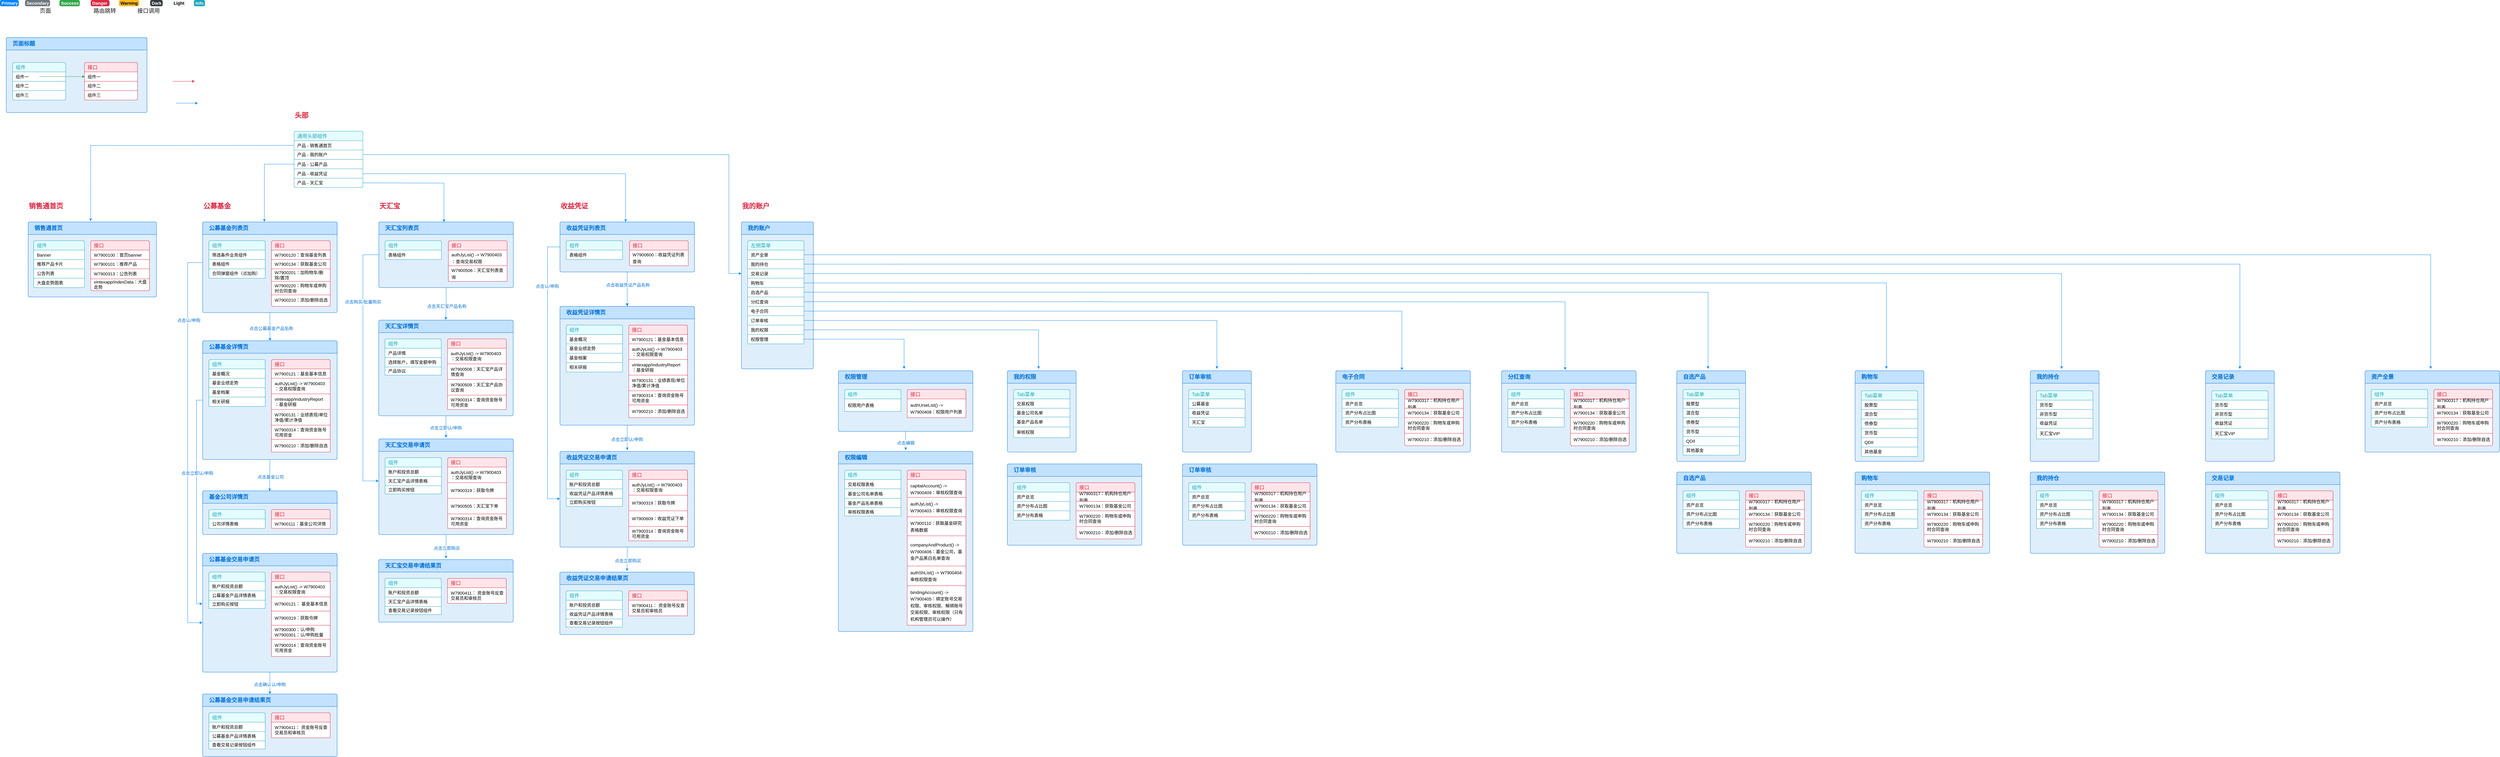 <mxfile version="20.0.4" type="github">
  <diagram id="Mhiz0TYbnqHUInZX7yoO" name="Page-1">
    <mxGraphModel dx="1296" dy="685" grid="1" gridSize="10" guides="1" tooltips="1" connect="1" arrows="1" fold="1" page="1" pageScale="1" pageWidth="827" pageHeight="1169" math="0" shadow="0">
      <root>
        <mxCell id="0" />
        <mxCell id="1" parent="0" />
        <mxCell id="RmsIAJbYhFThGV-NR5GQ-37" value="" style="html=1;shadow=0;dashed=0;shape=mxgraph.bootstrap.rrect;rSize=5;strokeColor=#0071D5;html=1;whiteSpace=wrap;fillColor=#DFEEFB;fontColor=#ffffff;verticalAlign=bottom;align=left;spacing=20;spacingBottom=0;fontSize=14;" parent="1" vertex="1">
          <mxGeometry x="50" y="130" width="450" height="240" as="geometry" />
        </mxCell>
        <mxCell id="RmsIAJbYhFThGV-NR5GQ-38" value="&lt;font color=&quot;#0071d5&quot;&gt;&lt;b&gt;页面标题&lt;/b&gt;&lt;/font&gt;" style="html=1;shadow=0;dashed=0;shape=mxgraph.bootstrap.topButton;rSize=5;perimeter=none;whiteSpace=wrap;fillColor=#C2E2FF;strokeColor=#0071D5;fontColor=#ffffff;resizeWidth=1;fontSize=18;align=left;spacing=20;" parent="RmsIAJbYhFThGV-NR5GQ-37" vertex="1">
          <mxGeometry width="450" height="40" relative="1" as="geometry" />
        </mxCell>
        <mxCell id="RmsIAJbYhFThGV-NR5GQ-52" value="" style="html=1;shadow=0;dashed=0;shape=mxgraph.bootstrap.rrect;rSize=5;strokeColor=#1CA5B8;html=1;whiteSpace=wrap;fillColor=#FFFFFF;fontColor=#000000;fontSize=18;" parent="RmsIAJbYhFThGV-NR5GQ-37" vertex="1">
          <mxGeometry x="20.45" y="80" width="169.55" height="120" as="geometry" />
        </mxCell>
        <mxCell id="RmsIAJbYhFThGV-NR5GQ-53" value="组件" style="html=1;shadow=0;dashed=0;shape=mxgraph.bootstrap.topButton;strokeColor=inherit;fillColor=#E5FCFF;rSize=5;perimeter=none;whiteSpace=wrap;resizeWidth=1;align=left;spacing=10;fontSize=16;fontColor=#1CA5B8;" parent="RmsIAJbYhFThGV-NR5GQ-52" vertex="1">
          <mxGeometry width="169.55" height="30" relative="1" as="geometry" />
        </mxCell>
        <mxCell id="RmsIAJbYhFThGV-NR5GQ-54" value="&lt;font style=&quot;font-size: 14px;&quot;&gt;组件一&lt;/font&gt;" style="strokeColor=inherit;fillColor=inherit;gradientColor=inherit;fontColor=inherit;html=1;shadow=0;dashed=0;perimeter=none;whiteSpace=wrap;resizeWidth=1;align=left;spacing=10;fontSize=18;" parent="RmsIAJbYhFThGV-NR5GQ-52" vertex="1">
          <mxGeometry width="169.55" height="30" relative="1" as="geometry">
            <mxPoint y="30" as="offset" />
          </mxGeometry>
        </mxCell>
        <mxCell id="RmsIAJbYhFThGV-NR5GQ-55" value="组件二" style="strokeColor=inherit;fillColor=inherit;gradientColor=inherit;fontColor=inherit;html=1;shadow=0;dashed=0;perimeter=none;whiteSpace=wrap;resizeWidth=1;align=left;spacing=10;fontSize=14;" parent="RmsIAJbYhFThGV-NR5GQ-52" vertex="1">
          <mxGeometry width="169.55" height="30" relative="1" as="geometry">
            <mxPoint y="60" as="offset" />
          </mxGeometry>
        </mxCell>
        <mxCell id="RmsIAJbYhFThGV-NR5GQ-56" value="组件三" style="strokeColor=inherit;fillColor=inherit;gradientColor=inherit;fontColor=inherit;html=1;shadow=0;dashed=0;shape=mxgraph.bootstrap.bottomButton;rSize=5;perimeter=none;whiteSpace=wrap;resizeWidth=1;resizeHeight=0;align=left;spacing=10;fontSize=14;" parent="RmsIAJbYhFThGV-NR5GQ-52" vertex="1">
          <mxGeometry y="1" width="169.55" height="30" relative="1" as="geometry">
            <mxPoint y="-30" as="offset" />
          </mxGeometry>
        </mxCell>
        <mxCell id="RmsIAJbYhFThGV-NR5GQ-65" value="" style="html=1;shadow=0;dashed=0;shape=mxgraph.bootstrap.rrect;rSize=5;strokeColor=#DB2843;html=1;whiteSpace=wrap;fillColor=#FFFFFF;fontColor=#000000;fontSize=18;" parent="RmsIAJbYhFThGV-NR5GQ-37" vertex="1">
          <mxGeometry x="250" y="80" width="169.55" height="120" as="geometry" />
        </mxCell>
        <mxCell id="RmsIAJbYhFThGV-NR5GQ-66" value="&lt;font color=&quot;#db2843&quot;&gt;接口&lt;/font&gt;" style="html=1;shadow=0;dashed=0;shape=mxgraph.bootstrap.topButton;strokeColor=inherit;fillColor=#FFE5E9;rSize=5;perimeter=none;whiteSpace=wrap;resizeWidth=1;align=left;spacing=10;fontSize=16;fontColor=#1CA5B8;" parent="RmsIAJbYhFThGV-NR5GQ-65" vertex="1">
          <mxGeometry width="169.55" height="30" relative="1" as="geometry" />
        </mxCell>
        <mxCell id="RmsIAJbYhFThGV-NR5GQ-67" value="&lt;font style=&quot;font-size: 14px;&quot;&gt;组件一&lt;/font&gt;" style="strokeColor=inherit;fillColor=inherit;gradientColor=inherit;fontColor=inherit;html=1;shadow=0;dashed=0;perimeter=none;whiteSpace=wrap;resizeWidth=1;align=left;spacing=10;fontSize=18;" parent="RmsIAJbYhFThGV-NR5GQ-65" vertex="1">
          <mxGeometry width="169.55" height="30" relative="1" as="geometry">
            <mxPoint y="30" as="offset" />
          </mxGeometry>
        </mxCell>
        <mxCell id="RmsIAJbYhFThGV-NR5GQ-68" value="组件二" style="strokeColor=inherit;fillColor=inherit;gradientColor=inherit;fontColor=inherit;html=1;shadow=0;dashed=0;perimeter=none;whiteSpace=wrap;resizeWidth=1;align=left;spacing=10;fontSize=14;" parent="RmsIAJbYhFThGV-NR5GQ-65" vertex="1">
          <mxGeometry width="169.55" height="30" relative="1" as="geometry">
            <mxPoint y="60" as="offset" />
          </mxGeometry>
        </mxCell>
        <mxCell id="RmsIAJbYhFThGV-NR5GQ-69" value="组件三" style="strokeColor=inherit;fillColor=inherit;gradientColor=inherit;fontColor=inherit;html=1;shadow=0;dashed=0;shape=mxgraph.bootstrap.bottomButton;rSize=5;perimeter=none;whiteSpace=wrap;resizeWidth=1;resizeHeight=0;align=left;spacing=10;fontSize=14;" parent="RmsIAJbYhFThGV-NR5GQ-65" vertex="1">
          <mxGeometry y="1" width="169.55" height="30" relative="1" as="geometry">
            <mxPoint y="-30" as="offset" />
          </mxGeometry>
        </mxCell>
        <mxCell id="RmsIAJbYhFThGV-NR5GQ-42" value="" style="endArrow=classic;html=1;rounded=0;fontSize=18;fontColor=#1A1A1A;strokeColor=#33A64C;entryX=0.006;entryY=0.375;entryDx=0;entryDy=0;entryPerimeter=0;" parent="RmsIAJbYhFThGV-NR5GQ-37" source="RmsIAJbYhFThGV-NR5GQ-54" target="RmsIAJbYhFThGV-NR5GQ-65" edge="1">
          <mxGeometry width="50" height="50" relative="1" as="geometry">
            <mxPoint x="240" y="300" as="sourcePoint" />
            <mxPoint x="310" y="300" as="targetPoint" />
          </mxGeometry>
        </mxCell>
        <mxCell id="RmsIAJbYhFThGV-NR5GQ-41" value="&lt;font style=&quot;font-size: 18px;&quot; color=&quot;#1a1a1a&quot;&gt;页面&lt;/font&gt;" style="text;html=1;strokeColor=none;fillColor=none;align=center;verticalAlign=middle;whiteSpace=wrap;rounded=0;fontColor=#FFFFFF;" parent="1" vertex="1">
          <mxGeometry x="145" y="30" width="60" height="30" as="geometry" />
        </mxCell>
        <mxCell id="RmsIAJbYhFThGV-NR5GQ-43" value="&lt;font style=&quot;font-size: 18px;&quot; color=&quot;#1a1a1a&quot;&gt;路由跳转&lt;/font&gt;" style="text;html=1;strokeColor=none;fillColor=none;align=center;verticalAlign=middle;whiteSpace=wrap;rounded=0;fontColor=#FFFFFF;" parent="1" vertex="1">
          <mxGeometry x="320" y="30" width="90" height="30" as="geometry" />
        </mxCell>
        <mxCell id="RmsIAJbYhFThGV-NR5GQ-44" value="" style="endArrow=classic;html=1;rounded=0;fontSize=18;fontColor=#1A1A1A;strokeColor=#DB2843;strokeWidth=1;" parent="1" edge="1">
          <mxGeometry width="50" height="50" relative="1" as="geometry">
            <mxPoint x="582.28" y="270" as="sourcePoint" />
            <mxPoint x="652.28" y="270" as="targetPoint" />
          </mxGeometry>
        </mxCell>
        <mxCell id="RmsIAJbYhFThGV-NR5GQ-45" value="&lt;font style=&quot;font-size: 18px;&quot; color=&quot;#1a1a1a&quot;&gt;接口调用&lt;/font&gt;" style="text;html=1;strokeColor=none;fillColor=none;align=center;verticalAlign=middle;whiteSpace=wrap;rounded=0;fontColor=#FFFFFF;" parent="1" vertex="1">
          <mxGeometry x="460" y="30" width="90" height="30" as="geometry" />
        </mxCell>
        <mxCell id="RmsIAJbYhFThGV-NR5GQ-57" value="Primary" style="html=1;shadow=0;dashed=0;shape=mxgraph.bootstrap.rrect;rSize=5;strokeColor=none;strokeWidth=1;fillColor=#0085FC;fontColor=#FFFFFF;whiteSpace=wrap;align=left;verticalAlign=middle;spacingLeft=0;fontStyle=1;fontSize=14;spacing=5;" parent="1" vertex="1">
          <mxGeometry x="30" y="10" width="60" height="20" as="geometry" />
        </mxCell>
        <mxCell id="RmsIAJbYhFThGV-NR5GQ-58" value="Secondary" style="html=1;shadow=0;dashed=0;shape=mxgraph.bootstrap.rrect;rSize=5;strokeColor=none;strokeWidth=1;fillColor=#6C767D;fontColor=#FFFFFF;whiteSpace=wrap;align=left;verticalAlign=middle;spacingLeft=0;fontStyle=1;fontSize=14;spacing=5;" parent="1" vertex="1">
          <mxGeometry x="110" y="10" width="80" height="20" as="geometry" />
        </mxCell>
        <mxCell id="RmsIAJbYhFThGV-NR5GQ-59" value="Success" style="html=1;shadow=0;dashed=0;shape=mxgraph.bootstrap.rrect;rSize=5;strokeColor=none;strokeWidth=1;fillColor=#33A64C;fontColor=#FFFFFF;whiteSpace=wrap;align=left;verticalAlign=middle;spacingLeft=0;fontStyle=1;fontSize=14;spacing=5;" parent="1" vertex="1">
          <mxGeometry x="220" y="10" width="65" height="20" as="geometry" />
        </mxCell>
        <mxCell id="RmsIAJbYhFThGV-NR5GQ-60" value="Danger" style="html=1;shadow=0;dashed=0;shape=mxgraph.bootstrap.rrect;rSize=5;strokeColor=none;strokeWidth=1;fillColor=#DB2843;fontColor=#FFFFFF;whiteSpace=wrap;align=left;verticalAlign=middle;spacingLeft=0;fontStyle=1;fontSize=14;spacing=5;" parent="1" vertex="1">
          <mxGeometry x="320" y="10" width="60" height="20" as="geometry" />
        </mxCell>
        <mxCell id="RmsIAJbYhFThGV-NR5GQ-61" value="Warning" style="html=1;shadow=0;dashed=0;shape=mxgraph.bootstrap.rrect;rSize=5;strokeColor=none;strokeWidth=1;fillColor=#FFBC26;fontColor=#000000;whiteSpace=wrap;align=left;verticalAlign=middle;spacingLeft=0;fontStyle=1;fontSize=14;spacing=5;" parent="1" vertex="1">
          <mxGeometry x="410" y="10" width="65" height="20" as="geometry" />
        </mxCell>
        <mxCell id="RmsIAJbYhFThGV-NR5GQ-62" value="Dark" style="html=1;shadow=0;dashed=0;shape=mxgraph.bootstrap.rrect;rSize=5;strokeColor=none;strokeWidth=1;fillColor=#343A40;fontColor=#FFFFFF;whiteSpace=wrap;align=left;verticalAlign=middle;spacingLeft=0;fontStyle=1;fontSize=14;spacing=5;" parent="1" vertex="1">
          <mxGeometry x="510" y="10" width="40" height="20" as="geometry" />
        </mxCell>
        <mxCell id="RmsIAJbYhFThGV-NR5GQ-63" value="Light" style="html=1;shadow=0;dashed=0;shape=mxgraph.bootstrap.rrect;rSize=5;strokeColor=none;strokeWidth=1;fillColor=#F8F9FA;fontColor=#000000;whiteSpace=wrap;align=left;verticalAlign=middle;spacingLeft=0;fontStyle=1;fontSize=14;spacing=5;" parent="1" vertex="1">
          <mxGeometry x="580" y="10" width="45" height="20" as="geometry" />
        </mxCell>
        <mxCell id="RmsIAJbYhFThGV-NR5GQ-64" value="Info" style="html=1;shadow=0;dashed=0;shape=mxgraph.bootstrap.rrect;rSize=5;strokeColor=none;strokeWidth=1;fillColor=#1CA5B8;fontColor=#FFFFFF;whiteSpace=wrap;align=left;verticalAlign=middle;spacingLeft=0;fontStyle=1;fontSize=14;spacing=5;" parent="1" vertex="1">
          <mxGeometry x="650" y="10" width="35" height="20" as="geometry" />
        </mxCell>
        <mxCell id="RmsIAJbYhFThGV-NR5GQ-70" value="" style="html=1;shadow=0;dashed=0;shape=mxgraph.bootstrap.rrect;rSize=5;strokeColor=#1CA5B8;html=1;whiteSpace=wrap;fillColor=#FFFFFF;fontColor=#000000;fontSize=18;" parent="1" vertex="1">
          <mxGeometry x="970" y="430" width="220" height="180" as="geometry" />
        </mxCell>
        <mxCell id="RmsIAJbYhFThGV-NR5GQ-71" value="通用头部组件" style="html=1;shadow=0;dashed=0;shape=mxgraph.bootstrap.topButton;strokeColor=inherit;fillColor=#E5FCFF;rSize=5;perimeter=none;whiteSpace=wrap;resizeWidth=1;align=left;spacing=10;fontSize=16;fontColor=#1CA5B8;" parent="RmsIAJbYhFThGV-NR5GQ-70" vertex="1">
          <mxGeometry width="220" height="30" relative="1" as="geometry" />
        </mxCell>
        <mxCell id="RmsIAJbYhFThGV-NR5GQ-72" value="&lt;font style=&quot;font-size: 14px;&quot;&gt;产品 - 销售通首页&lt;/font&gt;" style="strokeColor=inherit;fillColor=inherit;gradientColor=inherit;fontColor=inherit;html=1;shadow=0;dashed=0;perimeter=none;whiteSpace=wrap;resizeWidth=1;align=left;spacing=10;fontSize=18;" parent="RmsIAJbYhFThGV-NR5GQ-70" vertex="1">
          <mxGeometry width="220" height="30" relative="1" as="geometry">
            <mxPoint y="30" as="offset" />
          </mxGeometry>
        </mxCell>
        <mxCell id="RmsIAJbYhFThGV-NR5GQ-73" value="产品 - 我的账户" style="strokeColor=inherit;fillColor=inherit;gradientColor=inherit;fontColor=inherit;html=1;shadow=0;dashed=0;perimeter=none;whiteSpace=wrap;resizeWidth=1;align=left;spacing=10;fontSize=14;" parent="RmsIAJbYhFThGV-NR5GQ-70" vertex="1">
          <mxGeometry width="220" height="30" relative="1" as="geometry">
            <mxPoint y="60" as="offset" />
          </mxGeometry>
        </mxCell>
        <mxCell id="RmsIAJbYhFThGV-NR5GQ-74" value="产品 - 天汇宝" style="strokeColor=inherit;fillColor=inherit;gradientColor=inherit;fontColor=inherit;html=1;shadow=0;dashed=0;shape=mxgraph.bootstrap.bottomButton;rSize=5;perimeter=none;whiteSpace=wrap;resizeWidth=1;resizeHeight=0;align=left;spacing=10;fontSize=14;" parent="RmsIAJbYhFThGV-NR5GQ-70" vertex="1">
          <mxGeometry y="1" width="220" height="30" relative="1" as="geometry">
            <mxPoint y="-30" as="offset" />
          </mxGeometry>
        </mxCell>
        <mxCell id="RmsIAJbYhFThGV-NR5GQ-76" value="&lt;span style=&quot;font-size: 14px;&quot;&gt;产品 - 公募产品&lt;/span&gt;" style="strokeColor=inherit;fillColor=inherit;gradientColor=inherit;fontColor=inherit;html=1;shadow=0;dashed=0;perimeter=none;whiteSpace=wrap;resizeWidth=1;align=left;spacing=10;fontSize=18;" parent="RmsIAJbYhFThGV-NR5GQ-70" vertex="1">
          <mxGeometry y="90" width="220" height="30" as="geometry" />
        </mxCell>
        <mxCell id="RmsIAJbYhFThGV-NR5GQ-77" value="&lt;font style=&quot;font-size: 14px;&quot;&gt;产品 - 收益凭证&lt;/font&gt;" style="strokeColor=inherit;fillColor=inherit;gradientColor=inherit;fontColor=inherit;html=1;shadow=0;dashed=0;perimeter=none;whiteSpace=wrap;resizeWidth=1;align=left;spacing=10;fontSize=18;" parent="RmsIAJbYhFThGV-NR5GQ-70" vertex="1">
          <mxGeometry y="120" width="220" height="30" as="geometry" />
        </mxCell>
        <mxCell id="RmsIAJbYhFThGV-NR5GQ-195" style="edgeStyle=orthogonalEdgeStyle;rounded=0;orthogonalLoop=1;jettySize=auto;html=1;entryX=0.487;entryY=-0.067;entryDx=0;entryDy=0;entryPerimeter=0;fontSize=14;fontColor=#0071D5;strokeColor=#0085FC;strokeWidth=1;" parent="RmsIAJbYhFThGV-NR5GQ-70" target="RmsIAJbYhFThGV-NR5GQ-80" edge="1">
          <mxGeometry relative="1" as="geometry">
            <mxPoint y="45" as="sourcePoint" />
          </mxGeometry>
        </mxCell>
        <mxCell id="RmsIAJbYhFThGV-NR5GQ-198" style="edgeStyle=orthogonalEdgeStyle;rounded=0;orthogonalLoop=1;jettySize=auto;html=1;entryX=0.484;entryY=0.005;entryDx=0;entryDy=0;entryPerimeter=0;fontSize=14;fontColor=#0071D5;strokeColor=#0085FC;strokeWidth=1;" parent="RmsIAJbYhFThGV-NR5GQ-70" target="RmsIAJbYhFThGV-NR5GQ-129" edge="1">
          <mxGeometry relative="1" as="geometry">
            <mxPoint x="220" y="165" as="sourcePoint" />
          </mxGeometry>
        </mxCell>
        <mxCell id="RmsIAJbYhFThGV-NR5GQ-235" style="edgeStyle=orthogonalEdgeStyle;rounded=0;orthogonalLoop=1;jettySize=auto;html=1;fontSize=14;fontColor=#0071D5;strokeColor=#0085FC;strokeWidth=1;exitX=0.999;exitY=0.486;exitDx=0;exitDy=0;exitPerimeter=0;" parent="RmsIAJbYhFThGV-NR5GQ-70" source="RmsIAJbYhFThGV-NR5GQ-73" edge="1">
          <mxGeometry relative="1" as="geometry">
            <mxPoint x="1430" y="455" as="targetPoint" />
            <Array as="points">
              <mxPoint x="1390" y="75" />
              <mxPoint x="1390" y="455" />
            </Array>
          </mxGeometry>
        </mxCell>
        <mxCell id="RmsIAJbYhFThGV-NR5GQ-79" value="" style="html=1;shadow=0;dashed=0;shape=mxgraph.bootstrap.rrect;rSize=5;strokeColor=#0071D5;html=1;whiteSpace=wrap;fillColor=#DFEEFB;fontColor=#ffffff;verticalAlign=bottom;align=left;spacing=20;spacingBottom=0;fontSize=14;container=0;" parent="1" vertex="1">
          <mxGeometry x="120" y="720" width="410" height="240" as="geometry" />
        </mxCell>
        <mxCell id="RmsIAJbYhFThGV-NR5GQ-80" value="&lt;font color=&quot;#0071d5&quot;&gt;&lt;b&gt;销售通首页&lt;/b&gt;&lt;/font&gt;" style="html=1;shadow=0;dashed=0;shape=mxgraph.bootstrap.topButton;rSize=5;perimeter=none;whiteSpace=wrap;fillColor=#C2E2FF;strokeColor=#0071D5;fontColor=#ffffff;resizeWidth=1;fontSize=18;align=left;spacing=20;" parent="1" vertex="1">
          <mxGeometry x="120" y="720" width="410" height="40" as="geometry" />
        </mxCell>
        <mxCell id="RmsIAJbYhFThGV-NR5GQ-81" value="" style="html=1;shadow=0;dashed=0;shape=mxgraph.bootstrap.rrect;rSize=5;strokeColor=#1CA5B8;html=1;whiteSpace=wrap;fillColor=#FFFFFF;fontColor=#000000;fontSize=18;" parent="1" vertex="1">
          <mxGeometry x="137.72" y="780" width="162.28" height="150" as="geometry" />
        </mxCell>
        <mxCell id="RmsIAJbYhFThGV-NR5GQ-82" value="组件" style="html=1;shadow=0;dashed=0;shape=mxgraph.bootstrap.topButton;strokeColor=inherit;fillColor=#E5FCFF;rSize=5;perimeter=none;whiteSpace=wrap;resizeWidth=1;align=left;spacing=10;fontSize=16;fontColor=#1CA5B8;" parent="RmsIAJbYhFThGV-NR5GQ-81" vertex="1">
          <mxGeometry width="162.28" height="30" relative="1" as="geometry" />
        </mxCell>
        <mxCell id="RmsIAJbYhFThGV-NR5GQ-83" value="&lt;font style=&quot;font-size: 14px;&quot;&gt;Banner&lt;/font&gt;" style="strokeColor=inherit;fillColor=inherit;gradientColor=inherit;fontColor=inherit;html=1;shadow=0;dashed=0;perimeter=none;whiteSpace=wrap;resizeWidth=1;align=left;spacing=10;fontSize=18;" parent="RmsIAJbYhFThGV-NR5GQ-81" vertex="1">
          <mxGeometry width="162.28" height="30" relative="1" as="geometry">
            <mxPoint y="30" as="offset" />
          </mxGeometry>
        </mxCell>
        <mxCell id="RmsIAJbYhFThGV-NR5GQ-84" value="推荐产品卡片" style="strokeColor=inherit;fillColor=inherit;gradientColor=inherit;fontColor=inherit;html=1;shadow=0;dashed=0;perimeter=none;whiteSpace=wrap;resizeWidth=1;align=left;spacing=10;fontSize=14;" parent="RmsIAJbYhFThGV-NR5GQ-81" vertex="1">
          <mxGeometry width="162.28" height="30" relative="1" as="geometry">
            <mxPoint y="60" as="offset" />
          </mxGeometry>
        </mxCell>
        <mxCell id="RmsIAJbYhFThGV-NR5GQ-85" value="大盘走势图表" style="strokeColor=inherit;fillColor=inherit;gradientColor=inherit;fontColor=inherit;html=1;shadow=0;dashed=0;shape=mxgraph.bootstrap.bottomButton;rSize=5;perimeter=none;whiteSpace=wrap;resizeWidth=1;resizeHeight=0;align=left;spacing=10;fontSize=14;" parent="RmsIAJbYhFThGV-NR5GQ-81" vertex="1">
          <mxGeometry y="1" width="162.28" height="30" relative="1" as="geometry">
            <mxPoint y="-30" as="offset" />
          </mxGeometry>
        </mxCell>
        <mxCell id="RmsIAJbYhFThGV-NR5GQ-92" value="公告列表" style="strokeColor=inherit;fillColor=inherit;gradientColor=inherit;fontColor=inherit;html=1;shadow=0;dashed=0;perimeter=none;whiteSpace=wrap;resizeWidth=1;align=left;spacing=10;fontSize=14;" parent="RmsIAJbYhFThGV-NR5GQ-81" vertex="1">
          <mxGeometry y="90" width="162.28" height="30" as="geometry" />
        </mxCell>
        <mxCell id="RmsIAJbYhFThGV-NR5GQ-86" value="" style="html=1;shadow=0;dashed=0;shape=mxgraph.bootstrap.rrect;rSize=5;strokeColor=#DB2843;html=1;whiteSpace=wrap;fillColor=#FFFFFF;fontColor=#000000;fontSize=18;" parent="1" vertex="1">
          <mxGeometry x="320" y="780" width="187.72" height="160" as="geometry" />
        </mxCell>
        <mxCell id="RmsIAJbYhFThGV-NR5GQ-87" value="&lt;font color=&quot;#db2843&quot;&gt;接口&lt;/font&gt;" style="html=1;shadow=0;dashed=0;shape=mxgraph.bootstrap.topButton;strokeColor=inherit;fillColor=#FFE5E9;rSize=5;perimeter=none;whiteSpace=wrap;resizeWidth=1;align=left;spacing=10;fontSize=16;fontColor=#1CA5B8;" parent="RmsIAJbYhFThGV-NR5GQ-86" vertex="1">
          <mxGeometry width="187.72" height="30" relative="1" as="geometry" />
        </mxCell>
        <mxCell id="RmsIAJbYhFThGV-NR5GQ-88" value="&lt;font style=&quot;font-size: 14px;&quot;&gt;W7900100：首页banner&lt;/font&gt;" style="strokeColor=inherit;fillColor=inherit;gradientColor=inherit;fontColor=inherit;html=1;shadow=0;dashed=0;perimeter=none;whiteSpace=wrap;resizeWidth=1;align=left;spacing=10;fontSize=18;" parent="RmsIAJbYhFThGV-NR5GQ-86" vertex="1">
          <mxGeometry width="187.72" height="30" relative="1" as="geometry">
            <mxPoint y="30" as="offset" />
          </mxGeometry>
        </mxCell>
        <mxCell id="RmsIAJbYhFThGV-NR5GQ-89" value="W7900101：推荐产品" style="strokeColor=inherit;fillColor=inherit;gradientColor=inherit;fontColor=inherit;html=1;shadow=0;dashed=0;perimeter=none;whiteSpace=wrap;resizeWidth=1;align=left;spacing=10;fontSize=14;" parent="RmsIAJbYhFThGV-NR5GQ-86" vertex="1">
          <mxGeometry width="187.72" height="30" relative="1" as="geometry">
            <mxPoint y="60" as="offset" />
          </mxGeometry>
        </mxCell>
        <mxCell id="RmsIAJbYhFThGV-NR5GQ-90" value="vintexapp/indexData：大盘走势" style="strokeColor=inherit;fillColor=inherit;gradientColor=inherit;fontColor=inherit;html=1;shadow=0;dashed=0;shape=mxgraph.bootstrap.bottomButton;rSize=5;perimeter=none;whiteSpace=wrap;resizeWidth=1;resizeHeight=0;align=left;spacing=10;fontSize=14;" parent="RmsIAJbYhFThGV-NR5GQ-86" vertex="1">
          <mxGeometry y="1" width="187.72" height="41" relative="1" as="geometry">
            <mxPoint y="-41" as="offset" />
          </mxGeometry>
        </mxCell>
        <mxCell id="RmsIAJbYhFThGV-NR5GQ-93" value="W7900313：公告列表" style="strokeColor=inherit;fillColor=inherit;gradientColor=inherit;fontColor=inherit;html=1;shadow=0;dashed=0;perimeter=none;whiteSpace=wrap;resizeWidth=1;align=left;spacing=10;fontSize=14;" parent="RmsIAJbYhFThGV-NR5GQ-86" vertex="1">
          <mxGeometry y="90" width="187.72" height="32" as="geometry" />
        </mxCell>
        <mxCell id="RmsIAJbYhFThGV-NR5GQ-175" style="edgeStyle=orthogonalEdgeStyle;rounded=0;orthogonalLoop=1;jettySize=auto;html=1;fontSize=14;fontColor=#0071D5;strokeColor=#0085FC;strokeWidth=1;" parent="1" source="RmsIAJbYhFThGV-NR5GQ-94" edge="1">
          <mxGeometry relative="1" as="geometry">
            <mxPoint x="893" y="1100" as="targetPoint" />
          </mxGeometry>
        </mxCell>
        <mxCell id="RmsIAJbYhFThGV-NR5GQ-176" value="点击公募基金产品名称" style="edgeLabel;html=1;align=center;verticalAlign=middle;resizable=0;points=[];fontSize=14;fontColor=#0071D5;" parent="RmsIAJbYhFThGV-NR5GQ-175" vertex="1" connectable="0">
          <mxGeometry x="0.129" y="3" relative="1" as="geometry">
            <mxPoint as="offset" />
          </mxGeometry>
        </mxCell>
        <mxCell id="RmsIAJbYhFThGV-NR5GQ-560" style="edgeStyle=orthogonalEdgeStyle;rounded=0;orthogonalLoop=1;jettySize=auto;html=1;entryX=-0.002;entryY=0.584;entryDx=0;entryDy=0;entryPerimeter=0;fontSize=14;fontColor=#0071D5;strokeColor=#0085FC;strokeWidth=1;" parent="1" source="RmsIAJbYhFThGV-NR5GQ-94" target="RmsIAJbYhFThGV-NR5GQ-544" edge="1">
          <mxGeometry relative="1" as="geometry">
            <Array as="points">
              <mxPoint x="630" y="850" />
              <mxPoint x="630" y="2002" />
            </Array>
          </mxGeometry>
        </mxCell>
        <mxCell id="RmsIAJbYhFThGV-NR5GQ-561" value="点击认/申购" style="edgeLabel;html=1;align=center;verticalAlign=middle;resizable=0;points=[];fontSize=14;fontColor=#0071D5;" parent="RmsIAJbYhFThGV-NR5GQ-560" vertex="1" connectable="0">
          <mxGeometry x="-0.627" y="3" relative="1" as="geometry">
            <mxPoint as="offset" />
          </mxGeometry>
        </mxCell>
        <mxCell id="RmsIAJbYhFThGV-NR5GQ-94" value="" style="html=1;shadow=0;dashed=0;shape=mxgraph.bootstrap.rrect;rSize=5;strokeColor=#0071D5;html=1;whiteSpace=wrap;fillColor=#DFEEFB;fontColor=#ffffff;verticalAlign=bottom;align=left;spacing=20;spacingBottom=0;fontSize=14;container=0;" parent="1" vertex="1">
          <mxGeometry x="677.72" y="720" width="430" height="290" as="geometry" />
        </mxCell>
        <mxCell id="RmsIAJbYhFThGV-NR5GQ-95" value="&lt;font color=&quot;#0071d5&quot;&gt;&lt;b&gt;公募基金列表页&lt;/b&gt;&lt;/font&gt;" style="html=1;shadow=0;dashed=0;shape=mxgraph.bootstrap.topButton;rSize=5;perimeter=none;whiteSpace=wrap;fillColor=#C2E2FF;strokeColor=#0071D5;fontColor=#ffffff;resizeWidth=1;fontSize=18;align=left;spacing=20;" parent="1" vertex="1">
          <mxGeometry x="677.72" y="720" width="430" height="40" as="geometry" />
        </mxCell>
        <mxCell id="RmsIAJbYhFThGV-NR5GQ-96" value="" style="html=1;shadow=0;dashed=0;shape=mxgraph.bootstrap.rrect;rSize=5;strokeColor=#1CA5B8;html=1;whiteSpace=wrap;fillColor=#FFFFFF;fontColor=#000000;fontSize=18;" parent="1" vertex="1">
          <mxGeometry x="697.72" y="780" width="180" height="120" as="geometry" />
        </mxCell>
        <mxCell id="RmsIAJbYhFThGV-NR5GQ-97" value="组件" style="html=1;shadow=0;dashed=0;shape=mxgraph.bootstrap.topButton;strokeColor=inherit;fillColor=#E5FCFF;rSize=5;perimeter=none;whiteSpace=wrap;resizeWidth=1;align=left;spacing=10;fontSize=16;fontColor=#1CA5B8;" parent="RmsIAJbYhFThGV-NR5GQ-96" vertex="1">
          <mxGeometry width="180.0" height="30" relative="1" as="geometry" />
        </mxCell>
        <mxCell id="RmsIAJbYhFThGV-NR5GQ-98" value="&lt;font style=&quot;font-size: 14px;&quot;&gt;筛选条件业务组件&lt;/font&gt;" style="strokeColor=inherit;fillColor=inherit;gradientColor=inherit;fontColor=inherit;html=1;shadow=0;dashed=0;perimeter=none;whiteSpace=wrap;resizeWidth=1;align=left;spacing=10;fontSize=18;" parent="RmsIAJbYhFThGV-NR5GQ-96" vertex="1">
          <mxGeometry width="180.0" height="30" relative="1" as="geometry">
            <mxPoint y="30" as="offset" />
          </mxGeometry>
        </mxCell>
        <mxCell id="RmsIAJbYhFThGV-NR5GQ-99" value="表格组件" style="strokeColor=inherit;fillColor=inherit;gradientColor=inherit;fontColor=inherit;html=1;shadow=0;dashed=0;perimeter=none;whiteSpace=wrap;resizeWidth=1;align=left;spacing=10;fontSize=14;" parent="RmsIAJbYhFThGV-NR5GQ-96" vertex="1">
          <mxGeometry width="180.0" height="30" relative="1" as="geometry">
            <mxPoint y="60" as="offset" />
          </mxGeometry>
        </mxCell>
        <mxCell id="RmsIAJbYhFThGV-NR5GQ-101" value="合同弹窗组件（点加购）" style="strokeColor=inherit;fillColor=inherit;gradientColor=inherit;fontColor=inherit;html=1;shadow=0;dashed=0;perimeter=none;whiteSpace=wrap;resizeWidth=1;align=left;spacing=10;fontSize=14;" parent="RmsIAJbYhFThGV-NR5GQ-96" vertex="1">
          <mxGeometry y="90" width="180" height="30" as="geometry" />
        </mxCell>
        <mxCell id="RmsIAJbYhFThGV-NR5GQ-102" value="" style="html=1;shadow=0;dashed=0;shape=mxgraph.bootstrap.rrect;rSize=5;strokeColor=#DB2843;html=1;whiteSpace=wrap;fillColor=#FFFFFF;fontColor=#000000;fontSize=18;" parent="1" vertex="1">
          <mxGeometry x="897.72" y="780" width="187.72" height="210" as="geometry" />
        </mxCell>
        <mxCell id="RmsIAJbYhFThGV-NR5GQ-103" value="&lt;font color=&quot;#db2843&quot;&gt;接口&lt;/font&gt;" style="html=1;shadow=0;dashed=0;shape=mxgraph.bootstrap.topButton;strokeColor=inherit;fillColor=#FFE5E9;rSize=5;perimeter=none;whiteSpace=wrap;resizeWidth=1;align=left;spacing=10;fontSize=16;fontColor=#1CA5B8;" parent="RmsIAJbYhFThGV-NR5GQ-102" vertex="1">
          <mxGeometry width="187.72" height="30" relative="1" as="geometry" />
        </mxCell>
        <mxCell id="RmsIAJbYhFThGV-NR5GQ-104" value="&lt;font style=&quot;font-size: 14px;&quot;&gt;W7900120：查询基金列表&lt;/font&gt;" style="strokeColor=inherit;fillColor=inherit;gradientColor=inherit;fontColor=inherit;html=1;shadow=0;dashed=0;perimeter=none;whiteSpace=wrap;resizeWidth=1;align=left;spacing=10;fontSize=18;" parent="RmsIAJbYhFThGV-NR5GQ-102" vertex="1">
          <mxGeometry width="187.72" height="30" relative="1" as="geometry">
            <mxPoint y="30" as="offset" />
          </mxGeometry>
        </mxCell>
        <mxCell id="RmsIAJbYhFThGV-NR5GQ-105" value="W7900134：获取基金公司" style="strokeColor=inherit;fillColor=inherit;gradientColor=inherit;fontColor=inherit;html=1;shadow=0;dashed=0;perimeter=none;whiteSpace=wrap;resizeWidth=1;align=left;spacing=10;fontSize=14;" parent="RmsIAJbYhFThGV-NR5GQ-102" vertex="1">
          <mxGeometry width="187.72" height="30" relative="1" as="geometry">
            <mxPoint y="60" as="offset" />
          </mxGeometry>
        </mxCell>
        <mxCell id="RmsIAJbYhFThGV-NR5GQ-106" value="W7900210：添加/删除自选" style="strokeColor=inherit;fillColor=inherit;gradientColor=inherit;fontColor=inherit;html=1;shadow=0;dashed=0;shape=mxgraph.bootstrap.bottomButton;rSize=5;perimeter=none;whiteSpace=wrap;resizeWidth=1;resizeHeight=0;align=left;spacing=10;fontSize=14;" parent="RmsIAJbYhFThGV-NR5GQ-102" vertex="1">
          <mxGeometry y="1" width="187.72" height="41" relative="1" as="geometry">
            <mxPoint y="-41" as="offset" />
          </mxGeometry>
        </mxCell>
        <mxCell id="RmsIAJbYhFThGV-NR5GQ-107" value="W7900220：购物车或申购时合同查询" style="strokeColor=inherit;fillColor=inherit;gradientColor=inherit;fontColor=inherit;html=1;shadow=0;dashed=0;perimeter=none;whiteSpace=wrap;resizeWidth=1;align=left;spacing=10;fontSize=14;" parent="RmsIAJbYhFThGV-NR5GQ-102" vertex="1">
          <mxGeometry y="130" width="187.72" height="43.33" as="geometry" />
        </mxCell>
        <mxCell id="RmsIAJbYhFThGV-NR5GQ-575" value="W7900201：加购物车/删除/置顶" style="strokeColor=inherit;fillColor=inherit;gradientColor=inherit;fontColor=inherit;html=1;shadow=0;dashed=0;perimeter=none;whiteSpace=wrap;resizeWidth=1;align=left;spacing=10;fontSize=14;" parent="RmsIAJbYhFThGV-NR5GQ-102" vertex="1">
          <mxGeometry y="90" width="187.72" height="40" as="geometry" />
        </mxCell>
        <mxCell id="RmsIAJbYhFThGV-NR5GQ-109" value="" style="endArrow=classic;html=1;rounded=0;fontSize=18;fontColor=#1A1A1A;strokeColor=#0085FC;strokeWidth=1;" parent="1" edge="1">
          <mxGeometry width="50" height="50" relative="1" as="geometry">
            <mxPoint x="592.28" y="340" as="sourcePoint" />
            <mxPoint x="662.28" y="340" as="targetPoint" />
          </mxGeometry>
        </mxCell>
        <mxCell id="RmsIAJbYhFThGV-NR5GQ-193" style="edgeStyle=orthogonalEdgeStyle;rounded=0;orthogonalLoop=1;jettySize=auto;html=1;fontSize=14;fontColor=#0071D5;strokeColor=#0085FC;strokeWidth=1;entryX=0.5;entryY=-0.033;entryDx=0;entryDy=0;entryPerimeter=0;" parent="1" source="RmsIAJbYhFThGV-NR5GQ-114" target="RmsIAJbYhFThGV-NR5GQ-178" edge="1">
          <mxGeometry relative="1" as="geometry">
            <mxPoint x="2035" y="1040" as="targetPoint" />
          </mxGeometry>
        </mxCell>
        <mxCell id="RmsIAJbYhFThGV-NR5GQ-194" value="点击收益凭证产品名称" style="edgeLabel;html=1;align=center;verticalAlign=middle;resizable=0;points=[];fontSize=14;fontColor=#0071D5;" parent="RmsIAJbYhFThGV-NR5GQ-193" vertex="1" connectable="0">
          <mxGeometry x="-0.233" y="2" relative="1" as="geometry">
            <mxPoint as="offset" />
          </mxGeometry>
        </mxCell>
        <mxCell id="RmsIAJbYhFThGV-NR5GQ-603" style="edgeStyle=orthogonalEdgeStyle;rounded=0;orthogonalLoop=1;jettySize=auto;html=1;entryX=0;entryY=0.495;entryDx=0;entryDy=0;entryPerimeter=0;fontSize=14;fontColor=#0071D5;strokeColor=#0085FC;strokeWidth=1;" parent="1" source="RmsIAJbYhFThGV-NR5GQ-114" target="RmsIAJbYhFThGV-NR5GQ-578" edge="1">
          <mxGeometry relative="1" as="geometry">
            <Array as="points">
              <mxPoint x="1780" y="800" />
              <mxPoint x="1780" y="1606" />
            </Array>
          </mxGeometry>
        </mxCell>
        <mxCell id="RmsIAJbYhFThGV-NR5GQ-604" value="点击认/申购" style="edgeLabel;html=1;align=center;verticalAlign=middle;resizable=0;points=[];fontSize=14;fontColor=#0071D5;" parent="RmsIAJbYhFThGV-NR5GQ-603" vertex="1" connectable="0">
          <mxGeometry x="-0.625" y="-1" relative="1" as="geometry">
            <mxPoint as="offset" />
          </mxGeometry>
        </mxCell>
        <mxCell id="RmsIAJbYhFThGV-NR5GQ-114" value="" style="html=1;shadow=0;dashed=0;shape=mxgraph.bootstrap.rrect;rSize=5;strokeColor=#0071D5;html=1;whiteSpace=wrap;fillColor=#DFEEFB;fontColor=#ffffff;verticalAlign=bottom;align=left;spacing=20;spacingBottom=0;fontSize=14;container=0;" parent="1" vertex="1">
          <mxGeometry x="1820" y="720" width="430" height="160" as="geometry" />
        </mxCell>
        <mxCell id="RmsIAJbYhFThGV-NR5GQ-115" value="&lt;font color=&quot;#0071d5&quot;&gt;&lt;b&gt;收益凭证列表页&lt;/b&gt;&lt;/font&gt;" style="html=1;shadow=0;dashed=0;shape=mxgraph.bootstrap.topButton;rSize=5;perimeter=none;whiteSpace=wrap;fillColor=#C2E2FF;strokeColor=#0071D5;fontColor=#ffffff;resizeWidth=1;fontSize=18;align=left;spacing=20;" parent="1" vertex="1">
          <mxGeometry x="1820" y="720" width="430" height="40" as="geometry" />
        </mxCell>
        <mxCell id="RmsIAJbYhFThGV-NR5GQ-116" value="" style="html=1;shadow=0;dashed=0;shape=mxgraph.bootstrap.rrect;rSize=5;strokeColor=#1CA5B8;html=1;whiteSpace=wrap;fillColor=#FFFFFF;fontColor=#000000;fontSize=18;" parent="1" vertex="1">
          <mxGeometry x="1840" y="780" width="180" height="60" as="geometry" />
        </mxCell>
        <mxCell id="RmsIAJbYhFThGV-NR5GQ-117" value="组件" style="html=1;shadow=0;dashed=0;shape=mxgraph.bootstrap.topButton;strokeColor=inherit;fillColor=#E5FCFF;rSize=5;perimeter=none;whiteSpace=wrap;resizeWidth=1;align=left;spacing=10;fontSize=16;fontColor=#1CA5B8;" parent="RmsIAJbYhFThGV-NR5GQ-116" vertex="1">
          <mxGeometry width="180.0" height="30" relative="1" as="geometry" />
        </mxCell>
        <mxCell id="RmsIAJbYhFThGV-NR5GQ-118" value="&lt;span style=&quot;font-size: 14px;&quot;&gt;表格组件&lt;/span&gt;" style="strokeColor=inherit;fillColor=inherit;gradientColor=inherit;fontColor=inherit;html=1;shadow=0;dashed=0;perimeter=none;whiteSpace=wrap;resizeWidth=1;align=left;spacing=10;fontSize=18;" parent="RmsIAJbYhFThGV-NR5GQ-116" vertex="1">
          <mxGeometry width="180.0" height="30" relative="1" as="geometry">
            <mxPoint y="30" as="offset" />
          </mxGeometry>
        </mxCell>
        <mxCell id="RmsIAJbYhFThGV-NR5GQ-121" value="" style="html=1;shadow=0;dashed=0;shape=mxgraph.bootstrap.rrect;rSize=5;strokeColor=#DB2843;html=1;whiteSpace=wrap;fillColor=#FFFFFF;fontColor=#000000;fontSize=18;" parent="1" vertex="1">
          <mxGeometry x="2042.28" y="780" width="187.72" height="80" as="geometry" />
        </mxCell>
        <mxCell id="RmsIAJbYhFThGV-NR5GQ-122" value="&lt;font color=&quot;#db2843&quot;&gt;接口&lt;/font&gt;" style="html=1;shadow=0;dashed=0;shape=mxgraph.bootstrap.topButton;strokeColor=inherit;fillColor=#FFE5E9;rSize=5;perimeter=none;whiteSpace=wrap;resizeWidth=1;align=left;spacing=10;fontSize=16;fontColor=#1CA5B8;" parent="RmsIAJbYhFThGV-NR5GQ-121" vertex="1">
          <mxGeometry width="187.72" height="30" relative="1" as="geometry" />
        </mxCell>
        <mxCell id="RmsIAJbYhFThGV-NR5GQ-123" value="&lt;font style=&quot;font-size: 14px;&quot;&gt;W7900600：收益凭证列表查询&lt;/font&gt;" style="strokeColor=inherit;fillColor=inherit;gradientColor=inherit;fontColor=inherit;html=1;shadow=0;dashed=0;perimeter=none;whiteSpace=wrap;resizeWidth=1;align=left;spacing=10;fontSize=18;" parent="RmsIAJbYhFThGV-NR5GQ-121" vertex="1">
          <mxGeometry width="187.72" height="50" relative="1" as="geometry">
            <mxPoint y="30" as="offset" />
          </mxGeometry>
        </mxCell>
        <mxCell id="RmsIAJbYhFThGV-NR5GQ-508" style="edgeStyle=orthogonalEdgeStyle;rounded=0;orthogonalLoop=1;jettySize=auto;html=1;entryX=0.499;entryY=-0.025;entryDx=0;entryDy=0;entryPerimeter=0;fontSize=14;fontColor=#0071D5;strokeColor=#0085FC;strokeWidth=1;" parent="1" source="RmsIAJbYhFThGV-NR5GQ-128" target="RmsIAJbYhFThGV-NR5GQ-493" edge="1">
          <mxGeometry relative="1" as="geometry">
            <Array as="points">
              <mxPoint x="1456" y="982" />
              <mxPoint x="1455" y="982" />
            </Array>
          </mxGeometry>
        </mxCell>
        <mxCell id="RmsIAJbYhFThGV-NR5GQ-509" value="点击天汇宝产品名称" style="edgeLabel;html=1;align=center;verticalAlign=middle;resizable=0;points=[];fontSize=14;fontColor=#0071D5;" parent="RmsIAJbYhFThGV-NR5GQ-508" vertex="1" connectable="0">
          <mxGeometry x="0.16" y="3" relative="1" as="geometry">
            <mxPoint as="offset" />
          </mxGeometry>
        </mxCell>
        <mxCell id="RmsIAJbYhFThGV-NR5GQ-526" style="edgeStyle=orthogonalEdgeStyle;rounded=0;orthogonalLoop=1;jettySize=auto;html=1;entryX=-0.001;entryY=0.439;entryDx=0;entryDy=0;entryPerimeter=0;fontSize=14;fontColor=#0071D5;strokeColor=#0085FC;strokeWidth=1;" parent="1" source="RmsIAJbYhFThGV-NR5GQ-128" target="RmsIAJbYhFThGV-NR5GQ-510" edge="1">
          <mxGeometry relative="1" as="geometry">
            <Array as="points">
              <mxPoint x="1190" y="825" />
              <mxPoint x="1190" y="1548" />
            </Array>
          </mxGeometry>
        </mxCell>
        <mxCell id="RmsIAJbYhFThGV-NR5GQ-527" value="点击购买/批量购买" style="edgeLabel;html=1;align=center;verticalAlign=middle;resizable=0;points=[];fontSize=14;fontColor=#0071D5;" parent="RmsIAJbYhFThGV-NR5GQ-526" vertex="1" connectable="0">
          <mxGeometry x="0.434" relative="1" as="geometry">
            <mxPoint y="-390" as="offset" />
          </mxGeometry>
        </mxCell>
        <mxCell id="RmsIAJbYhFThGV-NR5GQ-128" value="" style="html=1;shadow=0;dashed=0;shape=mxgraph.bootstrap.rrect;rSize=5;strokeColor=#0071D5;html=1;whiteSpace=wrap;fillColor=#DFEEFB;fontColor=#ffffff;verticalAlign=bottom;align=left;spacing=20;spacingBottom=0;fontSize=14;container=0;" parent="1" vertex="1">
          <mxGeometry x="1241" y="720" width="430" height="210" as="geometry" />
        </mxCell>
        <mxCell id="RmsIAJbYhFThGV-NR5GQ-129" value="&lt;font color=&quot;#0071d5&quot;&gt;&lt;b&gt;天汇宝列表页&lt;/b&gt;&lt;/font&gt;" style="html=1;shadow=0;dashed=0;shape=mxgraph.bootstrap.topButton;rSize=5;perimeter=none;whiteSpace=wrap;fillColor=#C2E2FF;strokeColor=#0071D5;fontColor=#ffffff;resizeWidth=1;fontSize=18;align=left;spacing=20;" parent="1" vertex="1">
          <mxGeometry x="1241" y="720" width="430" height="40" as="geometry" />
        </mxCell>
        <mxCell id="RmsIAJbYhFThGV-NR5GQ-130" value="" style="html=1;shadow=0;dashed=0;shape=mxgraph.bootstrap.rrect;rSize=5;strokeColor=#1CA5B8;html=1;whiteSpace=wrap;fillColor=#FFFFFF;fontColor=#000000;fontSize=18;" parent="1" vertex="1">
          <mxGeometry x="1261" y="780" width="180" height="60" as="geometry" />
        </mxCell>
        <mxCell id="RmsIAJbYhFThGV-NR5GQ-131" value="组件" style="html=1;shadow=0;dashed=0;shape=mxgraph.bootstrap.topButton;strokeColor=inherit;fillColor=#E5FCFF;rSize=5;perimeter=none;whiteSpace=wrap;resizeWidth=1;align=left;spacing=10;fontSize=16;fontColor=#1CA5B8;" parent="RmsIAJbYhFThGV-NR5GQ-130" vertex="1">
          <mxGeometry width="180.0" height="30" relative="1" as="geometry" />
        </mxCell>
        <mxCell id="RmsIAJbYhFThGV-NR5GQ-132" value="&lt;span style=&quot;font-size: 14px;&quot;&gt;表格组件&lt;/span&gt;" style="strokeColor=inherit;fillColor=inherit;gradientColor=inherit;fontColor=inherit;html=1;shadow=0;dashed=0;perimeter=none;whiteSpace=wrap;resizeWidth=1;align=left;spacing=10;fontSize=18;" parent="RmsIAJbYhFThGV-NR5GQ-130" vertex="1">
          <mxGeometry width="180.0" height="30" relative="1" as="geometry">
            <mxPoint y="30" as="offset" />
          </mxGeometry>
        </mxCell>
        <mxCell id="RmsIAJbYhFThGV-NR5GQ-133" value="" style="html=1;shadow=0;dashed=0;shape=mxgraph.bootstrap.rrect;rSize=5;strokeColor=#DB2843;html=1;whiteSpace=wrap;fillColor=#FFFFFF;fontColor=#000000;fontSize=18;" parent="1" vertex="1">
          <mxGeometry x="1463.28" y="780" width="187.72" height="130" as="geometry" />
        </mxCell>
        <mxCell id="RmsIAJbYhFThGV-NR5GQ-134" value="&lt;font color=&quot;#db2843&quot;&gt;接口&lt;/font&gt;" style="html=1;shadow=0;dashed=0;shape=mxgraph.bootstrap.topButton;strokeColor=inherit;fillColor=#FFE5E9;rSize=5;perimeter=none;whiteSpace=wrap;resizeWidth=1;align=left;spacing=10;fontSize=16;fontColor=#1CA5B8;" parent="RmsIAJbYhFThGV-NR5GQ-133" vertex="1">
          <mxGeometry width="187.72" height="30" relative="1" as="geometry" />
        </mxCell>
        <mxCell id="RmsIAJbYhFThGV-NR5GQ-135" value="&lt;font style=&quot;font-size: 14px;&quot;&gt;authJyList() -&amp;gt; W7900403 ：查询交易权限&lt;/font&gt;" style="strokeColor=inherit;fillColor=inherit;gradientColor=inherit;fontColor=inherit;html=1;shadow=0;dashed=0;perimeter=none;whiteSpace=wrap;resizeWidth=1;align=left;spacing=10;fontSize=18;" parent="RmsIAJbYhFThGV-NR5GQ-133" vertex="1">
          <mxGeometry width="187.72" height="50" relative="1" as="geometry">
            <mxPoint y="30" as="offset" />
          </mxGeometry>
        </mxCell>
        <mxCell id="RmsIAJbYhFThGV-NR5GQ-137" value="&lt;font style=&quot;font-size: 14px;&quot;&gt;W7900506：天汇宝列表查询&lt;/font&gt;" style="strokeColor=inherit;fillColor=inherit;gradientColor=inherit;fontColor=inherit;html=1;shadow=0;dashed=0;perimeter=none;whiteSpace=wrap;resizeWidth=1;align=left;spacing=10;fontSize=18;" parent="RmsIAJbYhFThGV-NR5GQ-133" vertex="1">
          <mxGeometry y="80" width="187.72" height="50" as="geometry" />
        </mxCell>
        <mxCell id="RmsIAJbYhFThGV-NR5GQ-490" style="edgeStyle=orthogonalEdgeStyle;rounded=0;orthogonalLoop=1;jettySize=auto;html=1;entryX=0.498;entryY=0.022;entryDx=0;entryDy=0;entryPerimeter=0;fontSize=14;fontColor=#0071D5;strokeColor=#0085FC;strokeWidth=1;" parent="1" source="RmsIAJbYhFThGV-NR5GQ-139" target="RmsIAJbYhFThGV-NR5GQ-475" edge="1">
          <mxGeometry relative="1" as="geometry" />
        </mxCell>
        <mxCell id="RmsIAJbYhFThGV-NR5GQ-491" value="点击基金公司" style="edgeLabel;html=1;align=center;verticalAlign=middle;resizable=0;points=[];fontSize=14;fontColor=#0071D5;" parent="RmsIAJbYhFThGV-NR5GQ-490" vertex="1" connectable="0">
          <mxGeometry x="0.109" y="3" relative="1" as="geometry">
            <mxPoint as="offset" />
          </mxGeometry>
        </mxCell>
        <mxCell id="RmsIAJbYhFThGV-NR5GQ-558" style="edgeStyle=orthogonalEdgeStyle;rounded=0;orthogonalLoop=1;jettySize=auto;html=1;fontSize=14;fontColor=#0071D5;strokeColor=#0085FC;strokeWidth=1;entryX=-0.002;entryY=0.424;entryDx=0;entryDy=0;entryPerimeter=0;" parent="1" source="RmsIAJbYhFThGV-NR5GQ-139" target="RmsIAJbYhFThGV-NR5GQ-544" edge="1">
          <mxGeometry relative="1" as="geometry">
            <mxPoint x="660" y="1943.529" as="targetPoint" />
            <Array as="points">
              <mxPoint x="658" y="1290" />
              <mxPoint x="658" y="1941" />
            </Array>
          </mxGeometry>
        </mxCell>
        <mxCell id="RmsIAJbYhFThGV-NR5GQ-559" value="点击立即认/申购" style="edgeLabel;html=1;align=center;verticalAlign=middle;resizable=0;points=[];fontSize=14;fontColor=#0071D5;" parent="RmsIAJbYhFThGV-NR5GQ-558" vertex="1" connectable="0">
          <mxGeometry x="-0.267" y="2" relative="1" as="geometry">
            <mxPoint as="offset" />
          </mxGeometry>
        </mxCell>
        <mxCell id="RmsIAJbYhFThGV-NR5GQ-139" value="" style="html=1;shadow=0;dashed=0;shape=mxgraph.bootstrap.rrect;rSize=5;strokeColor=#0071D5;html=1;whiteSpace=wrap;fillColor=#DFEEFB;fontColor=#ffffff;verticalAlign=bottom;align=left;spacing=20;spacingBottom=0;fontSize=14;container=0;" parent="1" vertex="1">
          <mxGeometry x="677.72" y="1100" width="430" height="380" as="geometry" />
        </mxCell>
        <mxCell id="RmsIAJbYhFThGV-NR5GQ-140" value="&lt;font color=&quot;#0071d5&quot;&gt;&lt;b&gt;公募基金详情页&lt;/b&gt;&lt;/font&gt;" style="html=1;shadow=0;dashed=0;shape=mxgraph.bootstrap.topButton;rSize=5;perimeter=none;whiteSpace=wrap;fillColor=#C2E2FF;strokeColor=#0071D5;fontColor=#ffffff;resizeWidth=1;fontSize=18;align=left;spacing=20;" parent="1" vertex="1">
          <mxGeometry x="677.72" y="1100" width="430" height="40" as="geometry" />
        </mxCell>
        <mxCell id="RmsIAJbYhFThGV-NR5GQ-141" value="" style="html=1;shadow=0;dashed=0;shape=mxgraph.bootstrap.rrect;rSize=5;strokeColor=#1CA5B8;html=1;whiteSpace=wrap;fillColor=#FFFFFF;fontColor=#000000;fontSize=18;" parent="1" vertex="1">
          <mxGeometry x="697.72" y="1160" width="180" height="150" as="geometry" />
        </mxCell>
        <mxCell id="RmsIAJbYhFThGV-NR5GQ-142" value="组件" style="html=1;shadow=0;dashed=0;shape=mxgraph.bootstrap.topButton;strokeColor=inherit;fillColor=#E5FCFF;rSize=5;perimeter=none;whiteSpace=wrap;resizeWidth=1;align=left;spacing=10;fontSize=16;fontColor=#1CA5B8;" parent="RmsIAJbYhFThGV-NR5GQ-141" vertex="1">
          <mxGeometry width="180.0" height="30" relative="1" as="geometry" />
        </mxCell>
        <mxCell id="RmsIAJbYhFThGV-NR5GQ-143" value="&lt;font style=&quot;font-size: 14px;&quot;&gt;基金概况&lt;/font&gt;" style="strokeColor=inherit;fillColor=inherit;gradientColor=inherit;fontColor=inherit;html=1;shadow=0;dashed=0;perimeter=none;whiteSpace=wrap;resizeWidth=1;align=left;spacing=10;fontSize=18;" parent="RmsIAJbYhFThGV-NR5GQ-141" vertex="1">
          <mxGeometry width="180.0" height="30" relative="1" as="geometry">
            <mxPoint y="30" as="offset" />
          </mxGeometry>
        </mxCell>
        <mxCell id="RmsIAJbYhFThGV-NR5GQ-144" value="基金业绩走势" style="strokeColor=inherit;fillColor=inherit;gradientColor=inherit;fontColor=inherit;html=1;shadow=0;dashed=0;perimeter=none;whiteSpace=wrap;resizeWidth=1;align=left;spacing=10;fontSize=14;" parent="RmsIAJbYhFThGV-NR5GQ-141" vertex="1">
          <mxGeometry width="180.0" height="30" relative="1" as="geometry">
            <mxPoint y="60" as="offset" />
          </mxGeometry>
        </mxCell>
        <mxCell id="RmsIAJbYhFThGV-NR5GQ-145" value="相关研报" style="strokeColor=inherit;fillColor=inherit;gradientColor=inherit;fontColor=inherit;html=1;shadow=0;dashed=0;perimeter=none;whiteSpace=wrap;resizeWidth=1;align=left;spacing=10;fontSize=14;" parent="RmsIAJbYhFThGV-NR5GQ-141" vertex="1">
          <mxGeometry y="120" width="180" height="30" as="geometry" />
        </mxCell>
        <mxCell id="RmsIAJbYhFThGV-NR5GQ-152" value="基金档案" style="strokeColor=inherit;fillColor=inherit;gradientColor=inherit;fontColor=inherit;html=1;shadow=0;dashed=0;perimeter=none;whiteSpace=wrap;resizeWidth=1;align=left;spacing=10;fontSize=14;" parent="RmsIAJbYhFThGV-NR5GQ-141" vertex="1">
          <mxGeometry y="90" width="180" height="30" as="geometry" />
        </mxCell>
        <mxCell id="RmsIAJbYhFThGV-NR5GQ-146" value="" style="html=1;shadow=0;dashed=0;shape=mxgraph.bootstrap.rrect;rSize=5;strokeColor=#DB2843;html=1;whiteSpace=wrap;fillColor=#FFFFFF;fontColor=#000000;fontSize=18;" parent="1" vertex="1">
          <mxGeometry x="897.72" y="1160" width="187.72" height="296.009" as="geometry" />
        </mxCell>
        <mxCell id="RmsIAJbYhFThGV-NR5GQ-147" value="&lt;font color=&quot;#db2843&quot;&gt;接口&lt;/font&gt;" style="html=1;shadow=0;dashed=0;shape=mxgraph.bootstrap.topButton;strokeColor=inherit;fillColor=#FFE5E9;rSize=5;perimeter=none;whiteSpace=wrap;resizeWidth=1;align=left;spacing=10;fontSize=16;fontColor=#1CA5B8;" parent="RmsIAJbYhFThGV-NR5GQ-146" vertex="1">
          <mxGeometry width="187.72" height="30" relative="1" as="geometry" />
        </mxCell>
        <mxCell id="RmsIAJbYhFThGV-NR5GQ-148" value="&lt;font style=&quot;font-size: 14px;&quot;&gt;W7900121：基金基本信息&lt;/font&gt;" style="strokeColor=inherit;fillColor=inherit;gradientColor=inherit;fontColor=inherit;html=1;shadow=0;dashed=0;perimeter=none;whiteSpace=wrap;resizeWidth=1;align=left;spacing=10;fontSize=18;" parent="RmsIAJbYhFThGV-NR5GQ-146" vertex="1">
          <mxGeometry width="187.72" height="30" relative="1" as="geometry">
            <mxPoint y="30" as="offset" />
          </mxGeometry>
        </mxCell>
        <mxCell id="RmsIAJbYhFThGV-NR5GQ-149" value="authJyList() -&amp;gt;&amp;nbsp;W7900403 ：交易权限查询" style="strokeColor=inherit;fillColor=inherit;gradientColor=inherit;fontColor=inherit;html=1;shadow=0;dashed=0;perimeter=none;whiteSpace=wrap;resizeWidth=1;align=left;spacing=10;fontSize=14;" parent="RmsIAJbYhFThGV-NR5GQ-146" vertex="1">
          <mxGeometry width="187.72" height="50" relative="1" as="geometry">
            <mxPoint y="60" as="offset" />
          </mxGeometry>
        </mxCell>
        <mxCell id="RmsIAJbYhFThGV-NR5GQ-151" value="vintexapp/industryReport ：基金研报" style="strokeColor=inherit;fillColor=inherit;gradientColor=inherit;fontColor=inherit;html=1;shadow=0;dashed=0;perimeter=none;whiteSpace=wrap;resizeWidth=1;align=left;spacing=10;fontSize=14;" parent="RmsIAJbYhFThGV-NR5GQ-146" vertex="1">
          <mxGeometry y="110" width="187.72" height="50" as="geometry" />
        </mxCell>
        <mxCell id="RmsIAJbYhFThGV-NR5GQ-153" value="W7900131：业绩表现/单位净值/累计净值" style="strokeColor=inherit;fillColor=inherit;gradientColor=inherit;fontColor=inherit;html=1;shadow=0;dashed=0;perimeter=none;whiteSpace=wrap;resizeWidth=1;align=left;spacing=10;fontSize=14;" parent="RmsIAJbYhFThGV-NR5GQ-146" vertex="1">
          <mxGeometry y="160" width="187.72" height="50" as="geometry" />
        </mxCell>
        <mxCell id="RmsIAJbYhFThGV-NR5GQ-154" value="W7900314：查询资金账号可用资金" style="strokeColor=inherit;fillColor=inherit;gradientColor=inherit;fontColor=inherit;html=1;shadow=0;dashed=0;perimeter=none;whiteSpace=wrap;resizeWidth=1;align=left;spacing=10;fontSize=14;" parent="RmsIAJbYhFThGV-NR5GQ-146" vertex="1">
          <mxGeometry y="210.005" width="187.72" height="45.347" as="geometry" />
        </mxCell>
        <mxCell id="RmsIAJbYhFThGV-NR5GQ-155" value="W7900210：添加/删除自选" style="strokeColor=inherit;fillColor=inherit;gradientColor=inherit;fontColor=inherit;html=1;shadow=0;dashed=0;perimeter=none;whiteSpace=wrap;resizeWidth=1;align=left;spacing=10;fontSize=14;" parent="RmsIAJbYhFThGV-NR5GQ-146" vertex="1">
          <mxGeometry y="255.353" width="187.72" height="40.656" as="geometry" />
        </mxCell>
        <mxCell id="RmsIAJbYhFThGV-NR5GQ-601" style="edgeStyle=orthogonalEdgeStyle;rounded=0;orthogonalLoop=1;jettySize=auto;html=1;fontSize=14;fontColor=#0071D5;strokeColor=#0085FC;strokeWidth=1;" parent="1" source="RmsIAJbYhFThGV-NR5GQ-177" edge="1">
          <mxGeometry relative="1" as="geometry">
            <mxPoint x="2035" y="1450" as="targetPoint" />
          </mxGeometry>
        </mxCell>
        <mxCell id="RmsIAJbYhFThGV-NR5GQ-602" value="点击立即认/申购" style="edgeLabel;html=1;align=center;verticalAlign=middle;resizable=0;points=[];fontSize=14;fontColor=#0071D5;" parent="RmsIAJbYhFThGV-NR5GQ-601" vertex="1" connectable="0">
          <mxGeometry x="0.139" y="-2" relative="1" as="geometry">
            <mxPoint as="offset" />
          </mxGeometry>
        </mxCell>
        <mxCell id="RmsIAJbYhFThGV-NR5GQ-177" value="" style="html=1;shadow=0;dashed=0;shape=mxgraph.bootstrap.rrect;rSize=5;strokeColor=#0071D5;html=1;whiteSpace=wrap;fillColor=#DFEEFB;fontColor=#ffffff;verticalAlign=bottom;align=left;spacing=20;spacingBottom=0;fontSize=14;container=0;" parent="1" vertex="1">
          <mxGeometry x="1820" y="990" width="430" height="380" as="geometry" />
        </mxCell>
        <mxCell id="RmsIAJbYhFThGV-NR5GQ-219" style="edgeStyle=orthogonalEdgeStyle;rounded=0;orthogonalLoop=1;jettySize=auto;html=1;fontSize=14;fontColor=#0071D5;strokeColor=#0085FC;strokeWidth=1;" parent="1" source="RmsIAJbYhFThGV-NR5GQ-178" edge="1">
          <mxGeometry relative="1" as="geometry">
            <mxPoint x="2035.0" y="990" as="targetPoint" />
          </mxGeometry>
        </mxCell>
        <mxCell id="RmsIAJbYhFThGV-NR5GQ-178" value="&lt;font color=&quot;#0071d5&quot;&gt;&lt;b&gt;收益凭证详情页&lt;/b&gt;&lt;/font&gt;" style="html=1;shadow=0;dashed=0;shape=mxgraph.bootstrap.topButton;rSize=5;perimeter=none;whiteSpace=wrap;fillColor=#C2E2FF;strokeColor=#0071D5;fontColor=#ffffff;resizeWidth=1;fontSize=18;align=left;spacing=20;" parent="1" vertex="1">
          <mxGeometry x="1820" y="990" width="430" height="40" as="geometry" />
        </mxCell>
        <mxCell id="RmsIAJbYhFThGV-NR5GQ-179" value="" style="html=1;shadow=0;dashed=0;shape=mxgraph.bootstrap.rrect;rSize=5;strokeColor=#1CA5B8;html=1;whiteSpace=wrap;fillColor=#FFFFFF;fontColor=#000000;fontSize=18;" parent="1" vertex="1">
          <mxGeometry x="1840" y="1050" width="180" height="150" as="geometry" />
        </mxCell>
        <mxCell id="RmsIAJbYhFThGV-NR5GQ-180" value="组件" style="html=1;shadow=0;dashed=0;shape=mxgraph.bootstrap.topButton;strokeColor=inherit;fillColor=#E5FCFF;rSize=5;perimeter=none;whiteSpace=wrap;resizeWidth=1;align=left;spacing=10;fontSize=16;fontColor=#1CA5B8;" parent="RmsIAJbYhFThGV-NR5GQ-179" vertex="1">
          <mxGeometry width="180.0" height="30" relative="1" as="geometry" />
        </mxCell>
        <mxCell id="RmsIAJbYhFThGV-NR5GQ-181" value="&lt;font style=&quot;font-size: 14px;&quot;&gt;基金概况&lt;/font&gt;" style="strokeColor=inherit;fillColor=inherit;gradientColor=inherit;fontColor=inherit;html=1;shadow=0;dashed=0;perimeter=none;whiteSpace=wrap;resizeWidth=1;align=left;spacing=10;fontSize=18;" parent="RmsIAJbYhFThGV-NR5GQ-179" vertex="1">
          <mxGeometry width="180.0" height="30" relative="1" as="geometry">
            <mxPoint y="30" as="offset" />
          </mxGeometry>
        </mxCell>
        <mxCell id="RmsIAJbYhFThGV-NR5GQ-182" value="基金业绩走势" style="strokeColor=inherit;fillColor=inherit;gradientColor=inherit;fontColor=inherit;html=1;shadow=0;dashed=0;perimeter=none;whiteSpace=wrap;resizeWidth=1;align=left;spacing=10;fontSize=14;" parent="RmsIAJbYhFThGV-NR5GQ-179" vertex="1">
          <mxGeometry width="180.0" height="30" relative="1" as="geometry">
            <mxPoint y="60" as="offset" />
          </mxGeometry>
        </mxCell>
        <mxCell id="RmsIAJbYhFThGV-NR5GQ-183" value="相关研报" style="strokeColor=inherit;fillColor=inherit;gradientColor=inherit;fontColor=inherit;html=1;shadow=0;dashed=0;perimeter=none;whiteSpace=wrap;resizeWidth=1;align=left;spacing=10;fontSize=14;" parent="RmsIAJbYhFThGV-NR5GQ-179" vertex="1">
          <mxGeometry y="120" width="180" height="30" as="geometry" />
        </mxCell>
        <mxCell id="RmsIAJbYhFThGV-NR5GQ-184" value="基金档案" style="strokeColor=inherit;fillColor=inherit;gradientColor=inherit;fontColor=inherit;html=1;shadow=0;dashed=0;perimeter=none;whiteSpace=wrap;resizeWidth=1;align=left;spacing=10;fontSize=14;" parent="RmsIAJbYhFThGV-NR5GQ-179" vertex="1">
          <mxGeometry y="90" width="180" height="30" as="geometry" />
        </mxCell>
        <mxCell id="RmsIAJbYhFThGV-NR5GQ-185" value="" style="html=1;shadow=0;dashed=0;shape=mxgraph.bootstrap.rrect;rSize=5;strokeColor=#DB2843;html=1;whiteSpace=wrap;fillColor=#FFFFFF;fontColor=#000000;fontSize=18;" parent="1" vertex="1">
          <mxGeometry x="2040" y="1050" width="187.72" height="296.009" as="geometry" />
        </mxCell>
        <mxCell id="RmsIAJbYhFThGV-NR5GQ-186" value="&lt;font color=&quot;#db2843&quot;&gt;接口&lt;/font&gt;" style="html=1;shadow=0;dashed=0;shape=mxgraph.bootstrap.topButton;strokeColor=inherit;fillColor=#FFE5E9;rSize=5;perimeter=none;whiteSpace=wrap;resizeWidth=1;align=left;spacing=10;fontSize=16;fontColor=#1CA5B8;" parent="RmsIAJbYhFThGV-NR5GQ-185" vertex="1">
          <mxGeometry width="187.72" height="30" relative="1" as="geometry" />
        </mxCell>
        <mxCell id="RmsIAJbYhFThGV-NR5GQ-187" value="&lt;font style=&quot;font-size: 14px;&quot;&gt;W7900121：基金基本信息&lt;/font&gt;" style="strokeColor=inherit;fillColor=inherit;gradientColor=inherit;fontColor=inherit;html=1;shadow=0;dashed=0;perimeter=none;whiteSpace=wrap;resizeWidth=1;align=left;spacing=10;fontSize=18;" parent="RmsIAJbYhFThGV-NR5GQ-185" vertex="1">
          <mxGeometry width="187.72" height="30" relative="1" as="geometry">
            <mxPoint y="30" as="offset" />
          </mxGeometry>
        </mxCell>
        <mxCell id="RmsIAJbYhFThGV-NR5GQ-188" value="authJyList() -&amp;gt;&amp;nbsp;W7900403 ：交易权限查询" style="strokeColor=inherit;fillColor=inherit;gradientColor=inherit;fontColor=inherit;html=1;shadow=0;dashed=0;perimeter=none;whiteSpace=wrap;resizeWidth=1;align=left;spacing=10;fontSize=14;" parent="RmsIAJbYhFThGV-NR5GQ-185" vertex="1">
          <mxGeometry width="187.72" height="50" relative="1" as="geometry">
            <mxPoint y="60" as="offset" />
          </mxGeometry>
        </mxCell>
        <mxCell id="RmsIAJbYhFThGV-NR5GQ-189" value="vintexapp/industryReport ：基金研报" style="strokeColor=inherit;fillColor=inherit;gradientColor=inherit;fontColor=inherit;html=1;shadow=0;dashed=0;perimeter=none;whiteSpace=wrap;resizeWidth=1;align=left;spacing=10;fontSize=14;" parent="RmsIAJbYhFThGV-NR5GQ-185" vertex="1">
          <mxGeometry y="110" width="187.72" height="50" as="geometry" />
        </mxCell>
        <mxCell id="RmsIAJbYhFThGV-NR5GQ-190" value="W7900131：业绩表现/单位净值/累计净值" style="strokeColor=inherit;fillColor=inherit;gradientColor=inherit;fontColor=inherit;html=1;shadow=0;dashed=0;perimeter=none;whiteSpace=wrap;resizeWidth=1;align=left;spacing=10;fontSize=14;" parent="RmsIAJbYhFThGV-NR5GQ-185" vertex="1">
          <mxGeometry y="160" width="187.72" height="50" as="geometry" />
        </mxCell>
        <mxCell id="RmsIAJbYhFThGV-NR5GQ-191" value="W7900314：查询资金账号可用资金" style="strokeColor=inherit;fillColor=inherit;gradientColor=inherit;fontColor=inherit;html=1;shadow=0;dashed=0;perimeter=none;whiteSpace=wrap;resizeWidth=1;align=left;spacing=10;fontSize=14;" parent="RmsIAJbYhFThGV-NR5GQ-185" vertex="1">
          <mxGeometry y="210.005" width="187.72" height="45.347" as="geometry" />
        </mxCell>
        <mxCell id="RmsIAJbYhFThGV-NR5GQ-192" value="W7900210：添加/删除自选" style="strokeColor=inherit;fillColor=inherit;gradientColor=inherit;fontColor=inherit;html=1;shadow=0;dashed=0;perimeter=none;whiteSpace=wrap;resizeWidth=1;align=left;spacing=10;fontSize=14;" parent="RmsIAJbYhFThGV-NR5GQ-185" vertex="1">
          <mxGeometry y="255.353" width="187.72" height="40.656" as="geometry" />
        </mxCell>
        <mxCell id="RmsIAJbYhFThGV-NR5GQ-196" style="edgeStyle=orthogonalEdgeStyle;rounded=0;orthogonalLoop=1;jettySize=auto;html=1;entryX=0.459;entryY=-0.02;entryDx=0;entryDy=0;entryPerimeter=0;fontSize=14;fontColor=#0071D5;strokeColor=#0085FC;strokeWidth=1;exitX=0.002;exitY=0.579;exitDx=0;exitDy=0;exitPerimeter=0;" parent="1" source="RmsIAJbYhFThGV-NR5GQ-76" target="RmsIAJbYhFThGV-NR5GQ-95" edge="1">
          <mxGeometry relative="1" as="geometry">
            <Array as="points">
              <mxPoint x="970" y="535" />
              <mxPoint x="875" y="535" />
            </Array>
          </mxGeometry>
        </mxCell>
        <mxCell id="RmsIAJbYhFThGV-NR5GQ-199" style="edgeStyle=orthogonalEdgeStyle;rounded=0;orthogonalLoop=1;jettySize=auto;html=1;entryX=0.488;entryY=0;entryDx=0;entryDy=0;entryPerimeter=0;fontSize=14;fontColor=#0071D5;strokeColor=#0085FC;strokeWidth=1;exitX=1.002;exitY=0.526;exitDx=0;exitDy=0;exitPerimeter=0;" parent="1" source="RmsIAJbYhFThGV-NR5GQ-77" target="RmsIAJbYhFThGV-NR5GQ-115" edge="1">
          <mxGeometry relative="1" as="geometry" />
        </mxCell>
        <mxCell id="RmsIAJbYhFThGV-NR5GQ-200" value="" style="html=1;shadow=0;dashed=0;shape=mxgraph.bootstrap.rrect;rSize=5;strokeColor=#0071D5;html=1;whiteSpace=wrap;fillColor=#DFEEFB;fontColor=#ffffff;verticalAlign=bottom;align=left;spacing=20;spacingBottom=0;fontSize=14;container=0;" parent="1" vertex="1">
          <mxGeometry x="2400" y="720" width="230" height="470" as="geometry" />
        </mxCell>
        <mxCell id="RmsIAJbYhFThGV-NR5GQ-201" value="&lt;font color=&quot;#0071d5&quot;&gt;&lt;b&gt;我的账户&lt;/b&gt;&lt;/font&gt;" style="html=1;shadow=0;dashed=0;shape=mxgraph.bootstrap.topButton;rSize=5;perimeter=none;whiteSpace=wrap;fillColor=#C2E2FF;strokeColor=#0071D5;fontColor=#ffffff;resizeWidth=1;fontSize=18;align=left;spacing=20;" parent="1" vertex="1">
          <mxGeometry x="2400" y="720" width="230" height="40" as="geometry" />
        </mxCell>
        <mxCell id="RmsIAJbYhFThGV-NR5GQ-202" value="" style="html=1;shadow=0;dashed=0;shape=mxgraph.bootstrap.rrect;rSize=5;strokeColor=#1CA5B8;html=1;whiteSpace=wrap;fillColor=#FFFFFF;fontColor=#000000;fontSize=18;" parent="1" vertex="1">
          <mxGeometry x="2420" y="780" width="180" height="330" as="geometry" />
        </mxCell>
        <mxCell id="RmsIAJbYhFThGV-NR5GQ-203" value="左侧菜单" style="html=1;shadow=0;dashed=0;shape=mxgraph.bootstrap.topButton;strokeColor=inherit;fillColor=#E5FCFF;rSize=5;perimeter=none;whiteSpace=wrap;resizeWidth=1;align=left;spacing=10;fontSize=16;fontColor=#1CA5B8;" parent="RmsIAJbYhFThGV-NR5GQ-202" vertex="1">
          <mxGeometry width="180.0" height="30" relative="1" as="geometry" />
        </mxCell>
        <mxCell id="RmsIAJbYhFThGV-NR5GQ-208" value="&lt;span style=&quot;font-size: 14px;&quot;&gt;我的持仓&lt;/span&gt;" style="strokeColor=inherit;fillColor=inherit;gradientColor=inherit;fontColor=inherit;html=1;shadow=0;dashed=0;perimeter=none;whiteSpace=wrap;resizeWidth=1;align=left;spacing=10;fontSize=18;" parent="RmsIAJbYhFThGV-NR5GQ-202" vertex="1">
          <mxGeometry y="60" width="180" height="30" as="geometry" />
        </mxCell>
        <mxCell id="RmsIAJbYhFThGV-NR5GQ-209" value="&lt;span style=&quot;font-size: 14px;&quot;&gt;交易记录&lt;/span&gt;" style="strokeColor=inherit;fillColor=inherit;gradientColor=inherit;fontColor=inherit;html=1;shadow=0;dashed=0;perimeter=none;whiteSpace=wrap;resizeWidth=1;align=left;spacing=10;fontSize=18;" parent="RmsIAJbYhFThGV-NR5GQ-202" vertex="1">
          <mxGeometry y="90" width="180" height="30" as="geometry" />
        </mxCell>
        <mxCell id="RmsIAJbYhFThGV-NR5GQ-210" value="&lt;span style=&quot;font-size: 14px;&quot;&gt;购物车&lt;/span&gt;" style="strokeColor=inherit;fillColor=inherit;gradientColor=inherit;fontColor=inherit;html=1;shadow=0;dashed=0;perimeter=none;whiteSpace=wrap;resizeWidth=1;align=left;spacing=10;fontSize=18;" parent="RmsIAJbYhFThGV-NR5GQ-202" vertex="1">
          <mxGeometry y="120" width="180" height="30" as="geometry" />
        </mxCell>
        <mxCell id="RmsIAJbYhFThGV-NR5GQ-212" value="&lt;span style=&quot;font-size: 14px;&quot;&gt;自选产品&lt;/span&gt;" style="strokeColor=inherit;fillColor=inherit;gradientColor=inherit;fontColor=inherit;html=1;shadow=0;dashed=0;perimeter=none;whiteSpace=wrap;resizeWidth=1;align=left;spacing=10;fontSize=18;" parent="RmsIAJbYhFThGV-NR5GQ-202" vertex="1">
          <mxGeometry y="150" width="180" height="30" as="geometry" />
        </mxCell>
        <mxCell id="RmsIAJbYhFThGV-NR5GQ-213" value="&lt;span style=&quot;font-size: 14px;&quot;&gt;资产全景&lt;/span&gt;" style="strokeColor=inherit;fillColor=inherit;gradientColor=inherit;fontColor=inherit;html=1;shadow=0;dashed=0;perimeter=none;whiteSpace=wrap;resizeWidth=1;align=left;spacing=10;fontSize=18;" parent="RmsIAJbYhFThGV-NR5GQ-202" vertex="1">
          <mxGeometry y="30" width="180" height="30" as="geometry" />
        </mxCell>
        <mxCell id="RmsIAJbYhFThGV-NR5GQ-214" value="&lt;span style=&quot;font-size: 14px;&quot;&gt;分红查询&lt;/span&gt;" style="strokeColor=inherit;fillColor=inherit;gradientColor=inherit;fontColor=inherit;html=1;shadow=0;dashed=0;perimeter=none;whiteSpace=wrap;resizeWidth=1;align=left;spacing=10;fontSize=18;" parent="RmsIAJbYhFThGV-NR5GQ-202" vertex="1">
          <mxGeometry y="180" width="180" height="30" as="geometry" />
        </mxCell>
        <mxCell id="RmsIAJbYhFThGV-NR5GQ-215" value="&lt;span style=&quot;font-size: 14px;&quot;&gt;电子合同&lt;/span&gt;" style="strokeColor=inherit;fillColor=inherit;gradientColor=inherit;fontColor=inherit;html=1;shadow=0;dashed=0;perimeter=none;whiteSpace=wrap;resizeWidth=1;align=left;spacing=10;fontSize=18;" parent="RmsIAJbYhFThGV-NR5GQ-202" vertex="1">
          <mxGeometry y="210" width="180" height="30" as="geometry" />
        </mxCell>
        <mxCell id="RmsIAJbYhFThGV-NR5GQ-216" value="&lt;span style=&quot;font-size: 14px;&quot;&gt;订单审核&lt;/span&gt;" style="strokeColor=inherit;fillColor=inherit;gradientColor=inherit;fontColor=inherit;html=1;shadow=0;dashed=0;perimeter=none;whiteSpace=wrap;resizeWidth=1;align=left;spacing=10;fontSize=18;" parent="RmsIAJbYhFThGV-NR5GQ-202" vertex="1">
          <mxGeometry y="240" width="180" height="30" as="geometry" />
        </mxCell>
        <mxCell id="RmsIAJbYhFThGV-NR5GQ-217" value="&lt;span style=&quot;font-size: 14px;&quot;&gt;我的权限&lt;/span&gt;" style="strokeColor=inherit;fillColor=inherit;gradientColor=inherit;fontColor=inherit;html=1;shadow=0;dashed=0;perimeter=none;whiteSpace=wrap;resizeWidth=1;align=left;spacing=10;fontSize=18;" parent="RmsIAJbYhFThGV-NR5GQ-202" vertex="1">
          <mxGeometry y="270" width="180" height="30" as="geometry" />
        </mxCell>
        <mxCell id="RmsIAJbYhFThGV-NR5GQ-218" value="&lt;span style=&quot;font-size: 14px;&quot;&gt;权限管理&lt;/span&gt;" style="strokeColor=inherit;fillColor=inherit;gradientColor=inherit;fontColor=inherit;html=1;shadow=0;dashed=0;perimeter=none;whiteSpace=wrap;resizeWidth=1;align=left;spacing=10;fontSize=18;" parent="RmsIAJbYhFThGV-NR5GQ-202" vertex="1">
          <mxGeometry y="300" width="180" height="30" as="geometry" />
        </mxCell>
        <mxCell id="RmsIAJbYhFThGV-NR5GQ-237" style="edgeStyle=orthogonalEdgeStyle;rounded=0;orthogonalLoop=1;jettySize=auto;html=1;fontSize=14;fontColor=#0071D5;strokeColor=#0085FC;strokeWidth=1;exitX=0.995;exitY=0.428;exitDx=0;exitDy=0;exitPerimeter=0;" parent="1" source="RmsIAJbYhFThGV-NR5GQ-218" edge="1">
          <mxGeometry relative="1" as="geometry">
            <mxPoint x="2920" y="1190" as="targetPoint" />
            <Array as="points">
              <mxPoint x="2599" y="1095" />
              <mxPoint x="2920" y="1095" />
            </Array>
          </mxGeometry>
        </mxCell>
        <mxCell id="RmsIAJbYhFThGV-NR5GQ-619" style="edgeStyle=orthogonalEdgeStyle;rounded=0;orthogonalLoop=1;jettySize=auto;html=1;fontSize=22;fontColor=#DB2843;strokeColor=#0085FC;strokeWidth=1;" parent="1" source="RmsIAJbYhFThGV-NR5GQ-241" edge="1">
          <mxGeometry relative="1" as="geometry">
            <mxPoint x="2925" y="1450" as="targetPoint" />
          </mxGeometry>
        </mxCell>
        <mxCell id="RmsIAJbYhFThGV-NR5GQ-620" value="&lt;span style=&quot;font-size: 14px;&quot;&gt;点击编辑&lt;/span&gt;" style="edgeLabel;html=1;align=center;verticalAlign=middle;resizable=0;points=[];fontSize=14;fontColor=#0071D5;" parent="RmsIAJbYhFThGV-NR5GQ-619" vertex="1" connectable="0">
          <mxGeometry x="0.223" y="-1" relative="1" as="geometry">
            <mxPoint as="offset" />
          </mxGeometry>
        </mxCell>
        <mxCell id="RmsIAJbYhFThGV-NR5GQ-241" value="" style="html=1;shadow=0;dashed=0;shape=mxgraph.bootstrap.rrect;rSize=5;strokeColor=#0071D5;html=1;whiteSpace=wrap;fillColor=#DFEEFB;fontColor=#ffffff;verticalAlign=bottom;align=left;spacing=20;spacingBottom=0;fontSize=14;container=0;" parent="1" vertex="1">
          <mxGeometry x="2710" y="1196.01" width="430" height="193.99" as="geometry" />
        </mxCell>
        <mxCell id="RmsIAJbYhFThGV-NR5GQ-242" value="&lt;font color=&quot;#0071d5&quot;&gt;&lt;b&gt;权限管理&lt;/b&gt;&lt;/font&gt;" style="html=1;shadow=0;dashed=0;shape=mxgraph.bootstrap.topButton;rSize=5;perimeter=none;whiteSpace=wrap;fillColor=#C2E2FF;strokeColor=#0071D5;fontColor=#ffffff;resizeWidth=1;fontSize=18;align=left;spacing=20;" parent="1" vertex="1">
          <mxGeometry x="2710" y="1196.01" width="430" height="40" as="geometry" />
        </mxCell>
        <mxCell id="RmsIAJbYhFThGV-NR5GQ-243" value="" style="html=1;shadow=0;dashed=0;shape=mxgraph.bootstrap.rrect;rSize=5;strokeColor=#1CA5B8;html=1;whiteSpace=wrap;fillColor=#FFFFFF;fontColor=#000000;fontSize=18;" parent="1" vertex="1">
          <mxGeometry x="2730" y="1256.01" width="180" height="63.99" as="geometry" />
        </mxCell>
        <mxCell id="RmsIAJbYhFThGV-NR5GQ-244" value="组件" style="html=1;shadow=0;dashed=0;shape=mxgraph.bootstrap.topButton;strokeColor=inherit;fillColor=#E5FCFF;rSize=5;perimeter=none;whiteSpace=wrap;resizeWidth=1;align=left;spacing=10;fontSize=16;fontColor=#1CA5B8;" parent="RmsIAJbYhFThGV-NR5GQ-243" vertex="1">
          <mxGeometry width="180.0" height="30" relative="1" as="geometry" />
        </mxCell>
        <mxCell id="RmsIAJbYhFThGV-NR5GQ-245" value="&lt;font style=&quot;font-size: 14px;&quot;&gt;权限用户表格&lt;/font&gt;" style="strokeColor=inherit;fillColor=inherit;gradientColor=inherit;fontColor=inherit;html=1;shadow=0;dashed=0;perimeter=none;whiteSpace=wrap;resizeWidth=1;align=left;spacing=10;fontSize=18;" parent="RmsIAJbYhFThGV-NR5GQ-243" vertex="1">
          <mxGeometry width="180" height="40" relative="1" as="geometry">
            <mxPoint y="30" as="offset" />
          </mxGeometry>
        </mxCell>
        <mxCell id="RmsIAJbYhFThGV-NR5GQ-248" value="" style="html=1;shadow=0;dashed=0;shape=mxgraph.bootstrap.rrect;rSize=5;strokeColor=#DB2843;html=1;whiteSpace=wrap;fillColor=#FFFFFF;fontColor=#000000;fontSize=18;" parent="1" vertex="1">
          <mxGeometry x="2930" y="1256.01" width="187.72" height="83.99" as="geometry" />
        </mxCell>
        <mxCell id="RmsIAJbYhFThGV-NR5GQ-249" value="&lt;font color=&quot;#db2843&quot;&gt;接口&lt;/font&gt;" style="html=1;shadow=0;dashed=0;shape=mxgraph.bootstrap.topButton;strokeColor=inherit;fillColor=#FFE5E9;rSize=5;perimeter=none;whiteSpace=wrap;resizeWidth=1;align=left;spacing=10;fontSize=16;fontColor=#1CA5B8;" parent="RmsIAJbYhFThGV-NR5GQ-248" vertex="1">
          <mxGeometry width="187.72" height="30" relative="1" as="geometry" />
        </mxCell>
        <mxCell id="RmsIAJbYhFThGV-NR5GQ-250" value="&lt;font style=&quot;font-size: 14px;&quot;&gt;authUrseList() -&amp;gt;&amp;nbsp; W7900408：权限用户列表&lt;/font&gt;" style="strokeColor=inherit;fillColor=inherit;gradientColor=inherit;fontColor=inherit;html=1;shadow=0;dashed=0;perimeter=none;whiteSpace=wrap;resizeWidth=1;align=left;spacing=10;fontSize=18;" parent="RmsIAJbYhFThGV-NR5GQ-248" vertex="1">
          <mxGeometry width="187.72" height="60" relative="1" as="geometry">
            <mxPoint y="30" as="offset" />
          </mxGeometry>
        </mxCell>
        <mxCell id="RmsIAJbYhFThGV-NR5GQ-267" style="edgeStyle=orthogonalEdgeStyle;rounded=0;orthogonalLoop=1;jettySize=auto;html=1;fontSize=14;fontColor=#0071D5;strokeColor=#0085FC;strokeWidth=1;exitX=1.002;exitY=0.506;exitDx=0;exitDy=0;exitPerimeter=0;" parent="1" source="RmsIAJbYhFThGV-NR5GQ-217" edge="1">
          <mxGeometry relative="1" as="geometry">
            <mxPoint x="3350" y="1190" as="targetPoint" />
            <Array as="points">
              <mxPoint x="3350" y="1065" />
            </Array>
          </mxGeometry>
        </mxCell>
        <mxCell id="RmsIAJbYhFThGV-NR5GQ-281" style="edgeStyle=orthogonalEdgeStyle;rounded=0;orthogonalLoop=1;jettySize=auto;html=1;fontSize=14;fontColor=#0071D5;strokeColor=#0085FC;strokeWidth=1;exitX=0.997;exitY=0.499;exitDx=0;exitDy=0;exitPerimeter=0;" parent="1" source="RmsIAJbYhFThGV-NR5GQ-216" edge="1">
          <mxGeometry relative="1" as="geometry">
            <mxPoint x="3920" y="1190" as="targetPoint" />
            <Array as="points">
              <mxPoint x="3920" y="1035" />
            </Array>
          </mxGeometry>
        </mxCell>
        <mxCell id="RmsIAJbYhFThGV-NR5GQ-282" value="" style="html=1;shadow=0;dashed=0;shape=mxgraph.bootstrap.rrect;rSize=5;strokeColor=#0071D5;html=1;whiteSpace=wrap;fillColor=#DFEEFB;fontColor=#ffffff;verticalAlign=bottom;align=left;spacing=20;spacingBottom=0;fontSize=14;container=0;" parent="1" vertex="1">
          <mxGeometry x="4300" y="1196.01" width="430" height="260" as="geometry" />
        </mxCell>
        <mxCell id="RmsIAJbYhFThGV-NR5GQ-283" value="&lt;font color=&quot;#0071d5&quot;&gt;&lt;b&gt;电子合同&lt;/b&gt;&lt;/font&gt;" style="html=1;shadow=0;dashed=0;shape=mxgraph.bootstrap.topButton;rSize=5;perimeter=none;whiteSpace=wrap;fillColor=#C2E2FF;strokeColor=#0071D5;fontColor=#ffffff;resizeWidth=1;fontSize=18;align=left;spacing=20;" parent="1" vertex="1">
          <mxGeometry x="4300" y="1196.01" width="430" height="40" as="geometry" />
        </mxCell>
        <mxCell id="RmsIAJbYhFThGV-NR5GQ-284" value="" style="html=1;shadow=0;dashed=0;shape=mxgraph.bootstrap.rrect;rSize=5;strokeColor=#1CA5B8;html=1;whiteSpace=wrap;fillColor=#FFFFFF;fontColor=#000000;fontSize=18;" parent="1" vertex="1">
          <mxGeometry x="4320" y="1256.01" width="180" height="120" as="geometry" />
        </mxCell>
        <mxCell id="RmsIAJbYhFThGV-NR5GQ-285" value="组件" style="html=1;shadow=0;dashed=0;shape=mxgraph.bootstrap.topButton;strokeColor=inherit;fillColor=#E5FCFF;rSize=5;perimeter=none;whiteSpace=wrap;resizeWidth=1;align=left;spacing=10;fontSize=16;fontColor=#1CA5B8;" parent="RmsIAJbYhFThGV-NR5GQ-284" vertex="1">
          <mxGeometry width="180.0" height="30" relative="1" as="geometry" />
        </mxCell>
        <mxCell id="RmsIAJbYhFThGV-NR5GQ-286" value="&lt;font style=&quot;font-size: 14px;&quot;&gt;资产总览&lt;/font&gt;" style="strokeColor=inherit;fillColor=inherit;gradientColor=inherit;fontColor=inherit;html=1;shadow=0;dashed=0;perimeter=none;whiteSpace=wrap;resizeWidth=1;align=left;spacing=10;fontSize=18;" parent="RmsIAJbYhFThGV-NR5GQ-284" vertex="1">
          <mxGeometry width="180.0" height="30" relative="1" as="geometry">
            <mxPoint y="30" as="offset" />
          </mxGeometry>
        </mxCell>
        <mxCell id="RmsIAJbYhFThGV-NR5GQ-287" value="资产分布占比图" style="strokeColor=inherit;fillColor=inherit;gradientColor=inherit;fontColor=inherit;html=1;shadow=0;dashed=0;perimeter=none;whiteSpace=wrap;resizeWidth=1;align=left;spacing=10;fontSize=14;" parent="RmsIAJbYhFThGV-NR5GQ-284" vertex="1">
          <mxGeometry width="180.0" height="30" relative="1" as="geometry">
            <mxPoint y="60" as="offset" />
          </mxGeometry>
        </mxCell>
        <mxCell id="RmsIAJbYhFThGV-NR5GQ-288" value="资产分布表格" style="strokeColor=inherit;fillColor=inherit;gradientColor=inherit;fontColor=inherit;html=1;shadow=0;dashed=0;perimeter=none;whiteSpace=wrap;resizeWidth=1;align=left;spacing=10;fontSize=14;" parent="RmsIAJbYhFThGV-NR5GQ-284" vertex="1">
          <mxGeometry y="90" width="180.0" height="30" as="geometry" />
        </mxCell>
        <mxCell id="RmsIAJbYhFThGV-NR5GQ-289" value="" style="html=1;shadow=0;dashed=0;shape=mxgraph.bootstrap.rrect;rSize=5;strokeColor=#DB2843;html=1;whiteSpace=wrap;fillColor=#FFFFFF;fontColor=#000000;fontSize=18;" parent="1" vertex="1">
          <mxGeometry x="4520" y="1256.01" width="187.72" height="180" as="geometry" />
        </mxCell>
        <mxCell id="RmsIAJbYhFThGV-NR5GQ-290" value="&lt;font color=&quot;#db2843&quot;&gt;接口&lt;/font&gt;" style="html=1;shadow=0;dashed=0;shape=mxgraph.bootstrap.topButton;strokeColor=inherit;fillColor=#FFE5E9;rSize=5;perimeter=none;whiteSpace=wrap;resizeWidth=1;align=left;spacing=10;fontSize=16;fontColor=#1CA5B8;" parent="RmsIAJbYhFThGV-NR5GQ-289" vertex="1">
          <mxGeometry width="187.72" height="30" relative="1" as="geometry" />
        </mxCell>
        <mxCell id="RmsIAJbYhFThGV-NR5GQ-291" value="&lt;font style=&quot;font-size: 14px;&quot;&gt;W7900317：机构持仓用户列表&lt;/font&gt;" style="strokeColor=inherit;fillColor=inherit;gradientColor=inherit;fontColor=inherit;html=1;shadow=0;dashed=0;perimeter=none;whiteSpace=wrap;resizeWidth=1;align=left;spacing=10;fontSize=18;" parent="RmsIAJbYhFThGV-NR5GQ-289" vertex="1">
          <mxGeometry width="187.72" height="30" relative="1" as="geometry">
            <mxPoint y="30" as="offset" />
          </mxGeometry>
        </mxCell>
        <mxCell id="RmsIAJbYhFThGV-NR5GQ-292" value="W7900134：获取基金公司" style="strokeColor=inherit;fillColor=inherit;gradientColor=inherit;fontColor=inherit;html=1;shadow=0;dashed=0;perimeter=none;whiteSpace=wrap;resizeWidth=1;align=left;spacing=10;fontSize=14;" parent="RmsIAJbYhFThGV-NR5GQ-289" vertex="1">
          <mxGeometry width="187.72" height="30" relative="1" as="geometry">
            <mxPoint y="60" as="offset" />
          </mxGeometry>
        </mxCell>
        <mxCell id="RmsIAJbYhFThGV-NR5GQ-293" value="W7900210：添加/删除自选" style="strokeColor=inherit;fillColor=inherit;gradientColor=inherit;fontColor=inherit;html=1;shadow=0;dashed=0;shape=mxgraph.bootstrap.bottomButton;rSize=5;perimeter=none;whiteSpace=wrap;resizeWidth=1;resizeHeight=0;align=left;spacing=10;fontSize=14;" parent="RmsIAJbYhFThGV-NR5GQ-289" vertex="1">
          <mxGeometry y="1" width="187.72" height="41" relative="1" as="geometry">
            <mxPoint y="-41" as="offset" />
          </mxGeometry>
        </mxCell>
        <mxCell id="RmsIAJbYhFThGV-NR5GQ-294" value="W7900220：购物车或申购时合同查询" style="strokeColor=inherit;fillColor=inherit;gradientColor=inherit;fontColor=inherit;html=1;shadow=0;dashed=0;perimeter=none;whiteSpace=wrap;resizeWidth=1;align=left;spacing=10;fontSize=14;" parent="RmsIAJbYhFThGV-NR5GQ-289" vertex="1">
          <mxGeometry y="90" width="187.72" height="50" as="geometry" />
        </mxCell>
        <mxCell id="RmsIAJbYhFThGV-NR5GQ-295" style="edgeStyle=orthogonalEdgeStyle;rounded=0;orthogonalLoop=1;jettySize=auto;html=1;entryX=0.491;entryY=-0.047;entryDx=0;entryDy=0;entryPerimeter=0;fontSize=14;fontColor=#0071D5;strokeColor=#0085FC;strokeWidth=1;exitX=1;exitY=0.506;exitDx=0;exitDy=0;exitPerimeter=0;" parent="1" source="RmsIAJbYhFThGV-NR5GQ-215" target="RmsIAJbYhFThGV-NR5GQ-283" edge="1">
          <mxGeometry relative="1" as="geometry" />
        </mxCell>
        <mxCell id="RmsIAJbYhFThGV-NR5GQ-296" value="" style="html=1;shadow=0;dashed=0;shape=mxgraph.bootstrap.rrect;rSize=5;strokeColor=#0071D5;html=1;whiteSpace=wrap;fillColor=#DFEEFB;fontColor=#ffffff;verticalAlign=bottom;align=left;spacing=20;spacingBottom=0;fontSize=14;container=0;" parent="1" vertex="1">
          <mxGeometry x="4830" y="1196.01" width="430" height="260" as="geometry" />
        </mxCell>
        <mxCell id="RmsIAJbYhFThGV-NR5GQ-297" value="&lt;font color=&quot;#0071d5&quot;&gt;&lt;b&gt;分红查询&lt;/b&gt;&lt;/font&gt;" style="html=1;shadow=0;dashed=0;shape=mxgraph.bootstrap.topButton;rSize=5;perimeter=none;whiteSpace=wrap;fillColor=#C2E2FF;strokeColor=#0071D5;fontColor=#ffffff;resizeWidth=1;fontSize=18;align=left;spacing=20;" parent="1" vertex="1">
          <mxGeometry x="4830" y="1196.01" width="430" height="40" as="geometry" />
        </mxCell>
        <mxCell id="RmsIAJbYhFThGV-NR5GQ-298" value="" style="html=1;shadow=0;dashed=0;shape=mxgraph.bootstrap.rrect;rSize=5;strokeColor=#1CA5B8;html=1;whiteSpace=wrap;fillColor=#FFFFFF;fontColor=#000000;fontSize=18;" parent="1" vertex="1">
          <mxGeometry x="4850" y="1256.01" width="180" height="120" as="geometry" />
        </mxCell>
        <mxCell id="RmsIAJbYhFThGV-NR5GQ-299" value="组件" style="html=1;shadow=0;dashed=0;shape=mxgraph.bootstrap.topButton;strokeColor=inherit;fillColor=#E5FCFF;rSize=5;perimeter=none;whiteSpace=wrap;resizeWidth=1;align=left;spacing=10;fontSize=16;fontColor=#1CA5B8;" parent="RmsIAJbYhFThGV-NR5GQ-298" vertex="1">
          <mxGeometry width="180.0" height="30" relative="1" as="geometry" />
        </mxCell>
        <mxCell id="RmsIAJbYhFThGV-NR5GQ-300" value="&lt;font style=&quot;font-size: 14px;&quot;&gt;资产总览&lt;/font&gt;" style="strokeColor=inherit;fillColor=inherit;gradientColor=inherit;fontColor=inherit;html=1;shadow=0;dashed=0;perimeter=none;whiteSpace=wrap;resizeWidth=1;align=left;spacing=10;fontSize=18;" parent="RmsIAJbYhFThGV-NR5GQ-298" vertex="1">
          <mxGeometry width="180.0" height="30" relative="1" as="geometry">
            <mxPoint y="30" as="offset" />
          </mxGeometry>
        </mxCell>
        <mxCell id="RmsIAJbYhFThGV-NR5GQ-301" value="资产分布占比图" style="strokeColor=inherit;fillColor=inherit;gradientColor=inherit;fontColor=inherit;html=1;shadow=0;dashed=0;perimeter=none;whiteSpace=wrap;resizeWidth=1;align=left;spacing=10;fontSize=14;" parent="RmsIAJbYhFThGV-NR5GQ-298" vertex="1">
          <mxGeometry width="180.0" height="30" relative="1" as="geometry">
            <mxPoint y="60" as="offset" />
          </mxGeometry>
        </mxCell>
        <mxCell id="RmsIAJbYhFThGV-NR5GQ-302" value="资产分布表格" style="strokeColor=inherit;fillColor=inherit;gradientColor=inherit;fontColor=inherit;html=1;shadow=0;dashed=0;perimeter=none;whiteSpace=wrap;resizeWidth=1;align=left;spacing=10;fontSize=14;" parent="RmsIAJbYhFThGV-NR5GQ-298" vertex="1">
          <mxGeometry y="90" width="180.0" height="30" as="geometry" />
        </mxCell>
        <mxCell id="RmsIAJbYhFThGV-NR5GQ-303" value="" style="html=1;shadow=0;dashed=0;shape=mxgraph.bootstrap.rrect;rSize=5;strokeColor=#DB2843;html=1;whiteSpace=wrap;fillColor=#FFFFFF;fontColor=#000000;fontSize=18;" parent="1" vertex="1">
          <mxGeometry x="5050" y="1256.01" width="187.72" height="180" as="geometry" />
        </mxCell>
        <mxCell id="RmsIAJbYhFThGV-NR5GQ-304" value="&lt;font color=&quot;#db2843&quot;&gt;接口&lt;/font&gt;" style="html=1;shadow=0;dashed=0;shape=mxgraph.bootstrap.topButton;strokeColor=inherit;fillColor=#FFE5E9;rSize=5;perimeter=none;whiteSpace=wrap;resizeWidth=1;align=left;spacing=10;fontSize=16;fontColor=#1CA5B8;" parent="RmsIAJbYhFThGV-NR5GQ-303" vertex="1">
          <mxGeometry width="187.72" height="30" relative="1" as="geometry" />
        </mxCell>
        <mxCell id="RmsIAJbYhFThGV-NR5GQ-305" value="&lt;font style=&quot;font-size: 14px;&quot;&gt;W7900317：机构持仓用户列表&lt;/font&gt;" style="strokeColor=inherit;fillColor=inherit;gradientColor=inherit;fontColor=inherit;html=1;shadow=0;dashed=0;perimeter=none;whiteSpace=wrap;resizeWidth=1;align=left;spacing=10;fontSize=18;" parent="RmsIAJbYhFThGV-NR5GQ-303" vertex="1">
          <mxGeometry width="187.72" height="30" relative="1" as="geometry">
            <mxPoint y="30" as="offset" />
          </mxGeometry>
        </mxCell>
        <mxCell id="RmsIAJbYhFThGV-NR5GQ-306" value="W7900134：获取基金公司" style="strokeColor=inherit;fillColor=inherit;gradientColor=inherit;fontColor=inherit;html=1;shadow=0;dashed=0;perimeter=none;whiteSpace=wrap;resizeWidth=1;align=left;spacing=10;fontSize=14;" parent="RmsIAJbYhFThGV-NR5GQ-303" vertex="1">
          <mxGeometry width="187.72" height="30" relative="1" as="geometry">
            <mxPoint y="60" as="offset" />
          </mxGeometry>
        </mxCell>
        <mxCell id="RmsIAJbYhFThGV-NR5GQ-307" value="W7900210：添加/删除自选" style="strokeColor=inherit;fillColor=inherit;gradientColor=inherit;fontColor=inherit;html=1;shadow=0;dashed=0;shape=mxgraph.bootstrap.bottomButton;rSize=5;perimeter=none;whiteSpace=wrap;resizeWidth=1;resizeHeight=0;align=left;spacing=10;fontSize=14;" parent="RmsIAJbYhFThGV-NR5GQ-303" vertex="1">
          <mxGeometry y="1" width="187.72" height="41" relative="1" as="geometry">
            <mxPoint y="-41" as="offset" />
          </mxGeometry>
        </mxCell>
        <mxCell id="RmsIAJbYhFThGV-NR5GQ-308" value="W7900220：购物车或申购时合同查询" style="strokeColor=inherit;fillColor=inherit;gradientColor=inherit;fontColor=inherit;html=1;shadow=0;dashed=0;perimeter=none;whiteSpace=wrap;resizeWidth=1;align=left;spacing=10;fontSize=14;" parent="RmsIAJbYhFThGV-NR5GQ-303" vertex="1">
          <mxGeometry y="90" width="187.72" height="50" as="geometry" />
        </mxCell>
        <mxCell id="RmsIAJbYhFThGV-NR5GQ-309" style="edgeStyle=orthogonalEdgeStyle;rounded=0;orthogonalLoop=1;jettySize=auto;html=1;entryX=0.472;entryY=-0.067;entryDx=0;entryDy=0;entryPerimeter=0;fontSize=14;fontColor=#0071D5;strokeColor=#0085FC;strokeWidth=1;" parent="1" target="RmsIAJbYhFThGV-NR5GQ-297" edge="1">
          <mxGeometry relative="1" as="geometry">
            <mxPoint x="2600" y="975" as="sourcePoint" />
          </mxGeometry>
        </mxCell>
        <mxCell id="RmsIAJbYhFThGV-NR5GQ-310" value="" style="html=1;shadow=0;dashed=0;shape=mxgraph.bootstrap.rrect;rSize=5;strokeColor=#0071D5;html=1;whiteSpace=wrap;fillColor=#DFEEFB;fontColor=#ffffff;verticalAlign=bottom;align=left;spacing=20;spacingBottom=0;fontSize=14;container=0;" parent="1" vertex="1">
          <mxGeometry x="5390" y="1520" width="430" height="260" as="geometry" />
        </mxCell>
        <mxCell id="RmsIAJbYhFThGV-NR5GQ-311" value="&lt;font color=&quot;#0071d5&quot;&gt;&lt;b&gt;自选产品&lt;/b&gt;&lt;/font&gt;" style="html=1;shadow=0;dashed=0;shape=mxgraph.bootstrap.topButton;rSize=5;perimeter=none;whiteSpace=wrap;fillColor=#C2E2FF;strokeColor=#0071D5;fontColor=#ffffff;resizeWidth=1;fontSize=18;align=left;spacing=20;" parent="1" vertex="1">
          <mxGeometry x="5390" y="1520" width="430" height="40" as="geometry" />
        </mxCell>
        <mxCell id="RmsIAJbYhFThGV-NR5GQ-312" value="" style="html=1;shadow=0;dashed=0;shape=mxgraph.bootstrap.rrect;rSize=5;strokeColor=#1CA5B8;html=1;whiteSpace=wrap;fillColor=#FFFFFF;fontColor=#000000;fontSize=18;" parent="1" vertex="1">
          <mxGeometry x="5410" y="1580" width="180" height="120" as="geometry" />
        </mxCell>
        <mxCell id="RmsIAJbYhFThGV-NR5GQ-313" value="组件" style="html=1;shadow=0;dashed=0;shape=mxgraph.bootstrap.topButton;strokeColor=inherit;fillColor=#E5FCFF;rSize=5;perimeter=none;whiteSpace=wrap;resizeWidth=1;align=left;spacing=10;fontSize=16;fontColor=#1CA5B8;" parent="RmsIAJbYhFThGV-NR5GQ-312" vertex="1">
          <mxGeometry width="180.0" height="30" relative="1" as="geometry" />
        </mxCell>
        <mxCell id="RmsIAJbYhFThGV-NR5GQ-314" value="&lt;font style=&quot;font-size: 14px;&quot;&gt;资产总览&lt;/font&gt;" style="strokeColor=inherit;fillColor=inherit;gradientColor=inherit;fontColor=inherit;html=1;shadow=0;dashed=0;perimeter=none;whiteSpace=wrap;resizeWidth=1;align=left;spacing=10;fontSize=18;" parent="RmsIAJbYhFThGV-NR5GQ-312" vertex="1">
          <mxGeometry width="180.0" height="30" relative="1" as="geometry">
            <mxPoint y="30" as="offset" />
          </mxGeometry>
        </mxCell>
        <mxCell id="RmsIAJbYhFThGV-NR5GQ-315" value="资产分布占比图" style="strokeColor=inherit;fillColor=inherit;gradientColor=inherit;fontColor=inherit;html=1;shadow=0;dashed=0;perimeter=none;whiteSpace=wrap;resizeWidth=1;align=left;spacing=10;fontSize=14;" parent="RmsIAJbYhFThGV-NR5GQ-312" vertex="1">
          <mxGeometry width="180.0" height="30" relative="1" as="geometry">
            <mxPoint y="60" as="offset" />
          </mxGeometry>
        </mxCell>
        <mxCell id="RmsIAJbYhFThGV-NR5GQ-316" value="资产分布表格" style="strokeColor=inherit;fillColor=inherit;gradientColor=inherit;fontColor=inherit;html=1;shadow=0;dashed=0;perimeter=none;whiteSpace=wrap;resizeWidth=1;align=left;spacing=10;fontSize=14;" parent="RmsIAJbYhFThGV-NR5GQ-312" vertex="1">
          <mxGeometry y="90" width="180.0" height="30" as="geometry" />
        </mxCell>
        <mxCell id="RmsIAJbYhFThGV-NR5GQ-317" value="" style="html=1;shadow=0;dashed=0;shape=mxgraph.bootstrap.rrect;rSize=5;strokeColor=#DB2843;html=1;whiteSpace=wrap;fillColor=#FFFFFF;fontColor=#000000;fontSize=18;" parent="1" vertex="1">
          <mxGeometry x="5610" y="1580" width="187.72" height="180" as="geometry" />
        </mxCell>
        <mxCell id="RmsIAJbYhFThGV-NR5GQ-318" value="&lt;font color=&quot;#db2843&quot;&gt;接口&lt;/font&gt;" style="html=1;shadow=0;dashed=0;shape=mxgraph.bootstrap.topButton;strokeColor=inherit;fillColor=#FFE5E9;rSize=5;perimeter=none;whiteSpace=wrap;resizeWidth=1;align=left;spacing=10;fontSize=16;fontColor=#1CA5B8;" parent="RmsIAJbYhFThGV-NR5GQ-317" vertex="1">
          <mxGeometry width="187.72" height="30" relative="1" as="geometry" />
        </mxCell>
        <mxCell id="RmsIAJbYhFThGV-NR5GQ-319" value="&lt;font style=&quot;font-size: 14px;&quot;&gt;W7900317：机构持仓用户列表&lt;/font&gt;" style="strokeColor=inherit;fillColor=inherit;gradientColor=inherit;fontColor=inherit;html=1;shadow=0;dashed=0;perimeter=none;whiteSpace=wrap;resizeWidth=1;align=left;spacing=10;fontSize=18;" parent="RmsIAJbYhFThGV-NR5GQ-317" vertex="1">
          <mxGeometry width="187.72" height="30" relative="1" as="geometry">
            <mxPoint y="30" as="offset" />
          </mxGeometry>
        </mxCell>
        <mxCell id="RmsIAJbYhFThGV-NR5GQ-320" value="W7900134：获取基金公司" style="strokeColor=inherit;fillColor=inherit;gradientColor=inherit;fontColor=inherit;html=1;shadow=0;dashed=0;perimeter=none;whiteSpace=wrap;resizeWidth=1;align=left;spacing=10;fontSize=14;" parent="RmsIAJbYhFThGV-NR5GQ-317" vertex="1">
          <mxGeometry width="187.72" height="30" relative="1" as="geometry">
            <mxPoint y="60" as="offset" />
          </mxGeometry>
        </mxCell>
        <mxCell id="RmsIAJbYhFThGV-NR5GQ-321" value="W7900210：添加/删除自选" style="strokeColor=inherit;fillColor=inherit;gradientColor=inherit;fontColor=inherit;html=1;shadow=0;dashed=0;shape=mxgraph.bootstrap.bottomButton;rSize=5;perimeter=none;whiteSpace=wrap;resizeWidth=1;resizeHeight=0;align=left;spacing=10;fontSize=14;" parent="RmsIAJbYhFThGV-NR5GQ-317" vertex="1">
          <mxGeometry y="1" width="187.72" height="41" relative="1" as="geometry">
            <mxPoint y="-41" as="offset" />
          </mxGeometry>
        </mxCell>
        <mxCell id="RmsIAJbYhFThGV-NR5GQ-322" value="W7900220：购物车或申购时合同查询" style="strokeColor=inherit;fillColor=inherit;gradientColor=inherit;fontColor=inherit;html=1;shadow=0;dashed=0;perimeter=none;whiteSpace=wrap;resizeWidth=1;align=left;spacing=10;fontSize=14;" parent="RmsIAJbYhFThGV-NR5GQ-317" vertex="1">
          <mxGeometry y="90" width="187.72" height="50" as="geometry" />
        </mxCell>
        <mxCell id="RmsIAJbYhFThGV-NR5GQ-323" value="" style="html=1;shadow=0;dashed=0;shape=mxgraph.bootstrap.rrect;rSize=5;strokeColor=#0071D5;html=1;whiteSpace=wrap;fillColor=#DFEEFB;fontColor=#ffffff;verticalAlign=bottom;align=left;spacing=20;spacingBottom=0;fontSize=14;container=0;" parent="1" vertex="1">
          <mxGeometry x="5960" y="1520" width="430" height="260" as="geometry" />
        </mxCell>
        <mxCell id="RmsIAJbYhFThGV-NR5GQ-324" value="&lt;font color=&quot;#0071d5&quot;&gt;&lt;b&gt;购物车&lt;/b&gt;&lt;/font&gt;" style="html=1;shadow=0;dashed=0;shape=mxgraph.bootstrap.topButton;rSize=5;perimeter=none;whiteSpace=wrap;fillColor=#C2E2FF;strokeColor=#0071D5;fontColor=#ffffff;resizeWidth=1;fontSize=18;align=left;spacing=20;" parent="1" vertex="1">
          <mxGeometry x="5960" y="1520" width="430" height="40" as="geometry" />
        </mxCell>
        <mxCell id="RmsIAJbYhFThGV-NR5GQ-325" value="" style="html=1;shadow=0;dashed=0;shape=mxgraph.bootstrap.rrect;rSize=5;strokeColor=#1CA5B8;html=1;whiteSpace=wrap;fillColor=#FFFFFF;fontColor=#000000;fontSize=18;" parent="1" vertex="1">
          <mxGeometry x="5980" y="1580" width="180" height="120" as="geometry" />
        </mxCell>
        <mxCell id="RmsIAJbYhFThGV-NR5GQ-326" value="组件" style="html=1;shadow=0;dashed=0;shape=mxgraph.bootstrap.topButton;strokeColor=inherit;fillColor=#E5FCFF;rSize=5;perimeter=none;whiteSpace=wrap;resizeWidth=1;align=left;spacing=10;fontSize=16;fontColor=#1CA5B8;" parent="RmsIAJbYhFThGV-NR5GQ-325" vertex="1">
          <mxGeometry width="180.0" height="30" relative="1" as="geometry" />
        </mxCell>
        <mxCell id="RmsIAJbYhFThGV-NR5GQ-327" value="&lt;font style=&quot;font-size: 14px;&quot;&gt;资产总览&lt;/font&gt;" style="strokeColor=inherit;fillColor=inherit;gradientColor=inherit;fontColor=inherit;html=1;shadow=0;dashed=0;perimeter=none;whiteSpace=wrap;resizeWidth=1;align=left;spacing=10;fontSize=18;" parent="RmsIAJbYhFThGV-NR5GQ-325" vertex="1">
          <mxGeometry width="180.0" height="30" relative="1" as="geometry">
            <mxPoint y="30" as="offset" />
          </mxGeometry>
        </mxCell>
        <mxCell id="RmsIAJbYhFThGV-NR5GQ-328" value="资产分布占比图" style="strokeColor=inherit;fillColor=inherit;gradientColor=inherit;fontColor=inherit;html=1;shadow=0;dashed=0;perimeter=none;whiteSpace=wrap;resizeWidth=1;align=left;spacing=10;fontSize=14;" parent="RmsIAJbYhFThGV-NR5GQ-325" vertex="1">
          <mxGeometry width="180.0" height="30" relative="1" as="geometry">
            <mxPoint y="60" as="offset" />
          </mxGeometry>
        </mxCell>
        <mxCell id="RmsIAJbYhFThGV-NR5GQ-329" value="资产分布表格" style="strokeColor=inherit;fillColor=inherit;gradientColor=inherit;fontColor=inherit;html=1;shadow=0;dashed=0;perimeter=none;whiteSpace=wrap;resizeWidth=1;align=left;spacing=10;fontSize=14;" parent="RmsIAJbYhFThGV-NR5GQ-325" vertex="1">
          <mxGeometry y="90" width="180.0" height="30" as="geometry" />
        </mxCell>
        <mxCell id="RmsIAJbYhFThGV-NR5GQ-330" value="" style="html=1;shadow=0;dashed=0;shape=mxgraph.bootstrap.rrect;rSize=5;strokeColor=#DB2843;html=1;whiteSpace=wrap;fillColor=#FFFFFF;fontColor=#000000;fontSize=18;" parent="1" vertex="1">
          <mxGeometry x="6180" y="1580" width="187.72" height="180" as="geometry" />
        </mxCell>
        <mxCell id="RmsIAJbYhFThGV-NR5GQ-331" value="&lt;font color=&quot;#db2843&quot;&gt;接口&lt;/font&gt;" style="html=1;shadow=0;dashed=0;shape=mxgraph.bootstrap.topButton;strokeColor=inherit;fillColor=#FFE5E9;rSize=5;perimeter=none;whiteSpace=wrap;resizeWidth=1;align=left;spacing=10;fontSize=16;fontColor=#1CA5B8;" parent="RmsIAJbYhFThGV-NR5GQ-330" vertex="1">
          <mxGeometry width="187.72" height="30" relative="1" as="geometry" />
        </mxCell>
        <mxCell id="RmsIAJbYhFThGV-NR5GQ-332" value="&lt;font style=&quot;font-size: 14px;&quot;&gt;W7900317：机构持仓用户列表&lt;/font&gt;" style="strokeColor=inherit;fillColor=inherit;gradientColor=inherit;fontColor=inherit;html=1;shadow=0;dashed=0;perimeter=none;whiteSpace=wrap;resizeWidth=1;align=left;spacing=10;fontSize=18;" parent="RmsIAJbYhFThGV-NR5GQ-330" vertex="1">
          <mxGeometry width="187.72" height="30" relative="1" as="geometry">
            <mxPoint y="30" as="offset" />
          </mxGeometry>
        </mxCell>
        <mxCell id="RmsIAJbYhFThGV-NR5GQ-333" value="W7900134：获取基金公司" style="strokeColor=inherit;fillColor=inherit;gradientColor=inherit;fontColor=inherit;html=1;shadow=0;dashed=0;perimeter=none;whiteSpace=wrap;resizeWidth=1;align=left;spacing=10;fontSize=14;" parent="RmsIAJbYhFThGV-NR5GQ-330" vertex="1">
          <mxGeometry width="187.72" height="30" relative="1" as="geometry">
            <mxPoint y="60" as="offset" />
          </mxGeometry>
        </mxCell>
        <mxCell id="RmsIAJbYhFThGV-NR5GQ-334" value="W7900210：添加/删除自选" style="strokeColor=inherit;fillColor=inherit;gradientColor=inherit;fontColor=inherit;html=1;shadow=0;dashed=0;shape=mxgraph.bootstrap.bottomButton;rSize=5;perimeter=none;whiteSpace=wrap;resizeWidth=1;resizeHeight=0;align=left;spacing=10;fontSize=14;" parent="RmsIAJbYhFThGV-NR5GQ-330" vertex="1">
          <mxGeometry y="1" width="187.72" height="41" relative="1" as="geometry">
            <mxPoint y="-41" as="offset" />
          </mxGeometry>
        </mxCell>
        <mxCell id="RmsIAJbYhFThGV-NR5GQ-335" value="W7900220：购物车或申购时合同查询" style="strokeColor=inherit;fillColor=inherit;gradientColor=inherit;fontColor=inherit;html=1;shadow=0;dashed=0;perimeter=none;whiteSpace=wrap;resizeWidth=1;align=left;spacing=10;fontSize=14;" parent="RmsIAJbYhFThGV-NR5GQ-330" vertex="1">
          <mxGeometry y="90" width="187.72" height="50" as="geometry" />
        </mxCell>
        <mxCell id="RmsIAJbYhFThGV-NR5GQ-336" style="edgeStyle=orthogonalEdgeStyle;rounded=0;orthogonalLoop=1;jettySize=auto;html=1;fontSize=14;fontColor=#0071D5;strokeColor=#0085FC;strokeWidth=1;exitX=1.007;exitY=0.492;exitDx=0;exitDy=0;exitPerimeter=0;" parent="1" source="RmsIAJbYhFThGV-NR5GQ-212" edge="1">
          <mxGeometry relative="1" as="geometry">
            <mxPoint x="5490" y="1190" as="targetPoint" />
            <Array as="points">
              <mxPoint x="5490" y="945" />
            </Array>
          </mxGeometry>
        </mxCell>
        <mxCell id="RmsIAJbYhFThGV-NR5GQ-337" style="edgeStyle=orthogonalEdgeStyle;rounded=0;orthogonalLoop=1;jettySize=auto;html=1;fontSize=14;fontColor=#0071D5;strokeColor=#0085FC;strokeWidth=1;exitX=1;exitY=0.499;exitDx=0;exitDy=0;exitPerimeter=0;" parent="1" source="RmsIAJbYhFThGV-NR5GQ-210" edge="1">
          <mxGeometry relative="1" as="geometry">
            <mxPoint x="6060" y="1190" as="targetPoint" />
            <Array as="points">
              <mxPoint x="6060" y="915" />
            </Array>
          </mxGeometry>
        </mxCell>
        <mxCell id="RmsIAJbYhFThGV-NR5GQ-338" value="" style="html=1;shadow=0;dashed=0;shape=mxgraph.bootstrap.rrect;rSize=5;strokeColor=#0071D5;html=1;whiteSpace=wrap;fillColor=#DFEEFB;fontColor=#ffffff;verticalAlign=bottom;align=left;spacing=20;spacingBottom=0;fontSize=14;container=0;" parent="1" vertex="1">
          <mxGeometry x="6520" y="1520" width="430" height="260" as="geometry" />
        </mxCell>
        <mxCell id="RmsIAJbYhFThGV-NR5GQ-339" value="&lt;font color=&quot;#0071d5&quot;&gt;&lt;b&gt;我的持仓&lt;/b&gt;&lt;/font&gt;" style="html=1;shadow=0;dashed=0;shape=mxgraph.bootstrap.topButton;rSize=5;perimeter=none;whiteSpace=wrap;fillColor=#C2E2FF;strokeColor=#0071D5;fontColor=#ffffff;resizeWidth=1;fontSize=18;align=left;spacing=20;" parent="1" vertex="1">
          <mxGeometry x="6520" y="1520" width="430" height="40" as="geometry" />
        </mxCell>
        <mxCell id="RmsIAJbYhFThGV-NR5GQ-340" value="" style="html=1;shadow=0;dashed=0;shape=mxgraph.bootstrap.rrect;rSize=5;strokeColor=#1CA5B8;html=1;whiteSpace=wrap;fillColor=#FFFFFF;fontColor=#000000;fontSize=18;" parent="1" vertex="1">
          <mxGeometry x="6540" y="1580" width="180" height="120" as="geometry" />
        </mxCell>
        <mxCell id="RmsIAJbYhFThGV-NR5GQ-341" value="组件" style="html=1;shadow=0;dashed=0;shape=mxgraph.bootstrap.topButton;strokeColor=inherit;fillColor=#E5FCFF;rSize=5;perimeter=none;whiteSpace=wrap;resizeWidth=1;align=left;spacing=10;fontSize=16;fontColor=#1CA5B8;" parent="RmsIAJbYhFThGV-NR5GQ-340" vertex="1">
          <mxGeometry width="180.0" height="30" relative="1" as="geometry" />
        </mxCell>
        <mxCell id="RmsIAJbYhFThGV-NR5GQ-342" value="&lt;font style=&quot;font-size: 14px;&quot;&gt;资产总览&lt;/font&gt;" style="strokeColor=inherit;fillColor=inherit;gradientColor=inherit;fontColor=inherit;html=1;shadow=0;dashed=0;perimeter=none;whiteSpace=wrap;resizeWidth=1;align=left;spacing=10;fontSize=18;" parent="RmsIAJbYhFThGV-NR5GQ-340" vertex="1">
          <mxGeometry width="180.0" height="30" relative="1" as="geometry">
            <mxPoint y="30" as="offset" />
          </mxGeometry>
        </mxCell>
        <mxCell id="RmsIAJbYhFThGV-NR5GQ-343" value="资产分布占比图" style="strokeColor=inherit;fillColor=inherit;gradientColor=inherit;fontColor=inherit;html=1;shadow=0;dashed=0;perimeter=none;whiteSpace=wrap;resizeWidth=1;align=left;spacing=10;fontSize=14;" parent="RmsIAJbYhFThGV-NR5GQ-340" vertex="1">
          <mxGeometry width="180.0" height="30" relative="1" as="geometry">
            <mxPoint y="60" as="offset" />
          </mxGeometry>
        </mxCell>
        <mxCell id="RmsIAJbYhFThGV-NR5GQ-344" value="资产分布表格" style="strokeColor=inherit;fillColor=inherit;gradientColor=inherit;fontColor=inherit;html=1;shadow=0;dashed=0;perimeter=none;whiteSpace=wrap;resizeWidth=1;align=left;spacing=10;fontSize=14;" parent="RmsIAJbYhFThGV-NR5GQ-340" vertex="1">
          <mxGeometry y="90" width="180.0" height="30" as="geometry" />
        </mxCell>
        <mxCell id="RmsIAJbYhFThGV-NR5GQ-345" value="" style="html=1;shadow=0;dashed=0;shape=mxgraph.bootstrap.rrect;rSize=5;strokeColor=#DB2843;html=1;whiteSpace=wrap;fillColor=#FFFFFF;fontColor=#000000;fontSize=18;" parent="1" vertex="1">
          <mxGeometry x="6740" y="1580" width="187.72" height="180" as="geometry" />
        </mxCell>
        <mxCell id="RmsIAJbYhFThGV-NR5GQ-346" value="&lt;font color=&quot;#db2843&quot;&gt;接口&lt;/font&gt;" style="html=1;shadow=0;dashed=0;shape=mxgraph.bootstrap.topButton;strokeColor=inherit;fillColor=#FFE5E9;rSize=5;perimeter=none;whiteSpace=wrap;resizeWidth=1;align=left;spacing=10;fontSize=16;fontColor=#1CA5B8;" parent="RmsIAJbYhFThGV-NR5GQ-345" vertex="1">
          <mxGeometry width="187.72" height="30" relative="1" as="geometry" />
        </mxCell>
        <mxCell id="RmsIAJbYhFThGV-NR5GQ-347" value="&lt;font style=&quot;font-size: 14px;&quot;&gt;W7900317：机构持仓用户列表&lt;/font&gt;" style="strokeColor=inherit;fillColor=inherit;gradientColor=inherit;fontColor=inherit;html=1;shadow=0;dashed=0;perimeter=none;whiteSpace=wrap;resizeWidth=1;align=left;spacing=10;fontSize=18;" parent="RmsIAJbYhFThGV-NR5GQ-345" vertex="1">
          <mxGeometry width="187.72" height="30" relative="1" as="geometry">
            <mxPoint y="30" as="offset" />
          </mxGeometry>
        </mxCell>
        <mxCell id="RmsIAJbYhFThGV-NR5GQ-348" value="W7900134：获取基金公司" style="strokeColor=inherit;fillColor=inherit;gradientColor=inherit;fontColor=inherit;html=1;shadow=0;dashed=0;perimeter=none;whiteSpace=wrap;resizeWidth=1;align=left;spacing=10;fontSize=14;" parent="RmsIAJbYhFThGV-NR5GQ-345" vertex="1">
          <mxGeometry width="187.72" height="30" relative="1" as="geometry">
            <mxPoint y="60" as="offset" />
          </mxGeometry>
        </mxCell>
        <mxCell id="RmsIAJbYhFThGV-NR5GQ-349" value="W7900210：添加/删除自选" style="strokeColor=inherit;fillColor=inherit;gradientColor=inherit;fontColor=inherit;html=1;shadow=0;dashed=0;shape=mxgraph.bootstrap.bottomButton;rSize=5;perimeter=none;whiteSpace=wrap;resizeWidth=1;resizeHeight=0;align=left;spacing=10;fontSize=14;" parent="RmsIAJbYhFThGV-NR5GQ-345" vertex="1">
          <mxGeometry y="1" width="187.72" height="41" relative="1" as="geometry">
            <mxPoint y="-41" as="offset" />
          </mxGeometry>
        </mxCell>
        <mxCell id="RmsIAJbYhFThGV-NR5GQ-350" value="W7900220：购物车或申购时合同查询" style="strokeColor=inherit;fillColor=inherit;gradientColor=inherit;fontColor=inherit;html=1;shadow=0;dashed=0;perimeter=none;whiteSpace=wrap;resizeWidth=1;align=left;spacing=10;fontSize=14;" parent="RmsIAJbYhFThGV-NR5GQ-345" vertex="1">
          <mxGeometry y="90" width="187.72" height="50" as="geometry" />
        </mxCell>
        <mxCell id="RmsIAJbYhFThGV-NR5GQ-351" value="" style="html=1;shadow=0;dashed=0;shape=mxgraph.bootstrap.rrect;rSize=5;strokeColor=#0071D5;html=1;whiteSpace=wrap;fillColor=#DFEEFB;fontColor=#ffffff;verticalAlign=bottom;align=left;spacing=20;spacingBottom=0;fontSize=14;container=0;" parent="1" vertex="1">
          <mxGeometry x="7590" y="1196.01" width="430" height="260" as="geometry" />
        </mxCell>
        <mxCell id="RmsIAJbYhFThGV-NR5GQ-352" value="&lt;font color=&quot;#0071d5&quot;&gt;&lt;b&gt;资产全景&lt;/b&gt;&lt;/font&gt;" style="html=1;shadow=0;dashed=0;shape=mxgraph.bootstrap.topButton;rSize=5;perimeter=none;whiteSpace=wrap;fillColor=#C2E2FF;strokeColor=#0071D5;fontColor=#ffffff;resizeWidth=1;fontSize=18;align=left;spacing=20;" parent="1" vertex="1">
          <mxGeometry x="7590" y="1196.01" width="430" height="40" as="geometry" />
        </mxCell>
        <mxCell id="RmsIAJbYhFThGV-NR5GQ-353" value="" style="html=1;shadow=0;dashed=0;shape=mxgraph.bootstrap.rrect;rSize=5;strokeColor=#1CA5B8;html=1;whiteSpace=wrap;fillColor=#FFFFFF;fontColor=#000000;fontSize=18;" parent="1" vertex="1">
          <mxGeometry x="7610" y="1256.01" width="180" height="120" as="geometry" />
        </mxCell>
        <mxCell id="RmsIAJbYhFThGV-NR5GQ-354" value="组件" style="html=1;shadow=0;dashed=0;shape=mxgraph.bootstrap.topButton;strokeColor=inherit;fillColor=#E5FCFF;rSize=5;perimeter=none;whiteSpace=wrap;resizeWidth=1;align=left;spacing=10;fontSize=16;fontColor=#1CA5B8;" parent="RmsIAJbYhFThGV-NR5GQ-353" vertex="1">
          <mxGeometry width="180.0" height="30" relative="1" as="geometry" />
        </mxCell>
        <mxCell id="RmsIAJbYhFThGV-NR5GQ-355" value="&lt;font style=&quot;font-size: 14px;&quot;&gt;资产总览&lt;/font&gt;" style="strokeColor=inherit;fillColor=inherit;gradientColor=inherit;fontColor=inherit;html=1;shadow=0;dashed=0;perimeter=none;whiteSpace=wrap;resizeWidth=1;align=left;spacing=10;fontSize=18;" parent="RmsIAJbYhFThGV-NR5GQ-353" vertex="1">
          <mxGeometry width="180.0" height="30" relative="1" as="geometry">
            <mxPoint y="30" as="offset" />
          </mxGeometry>
        </mxCell>
        <mxCell id="RmsIAJbYhFThGV-NR5GQ-356" value="资产分布占比图" style="strokeColor=inherit;fillColor=inherit;gradientColor=inherit;fontColor=inherit;html=1;shadow=0;dashed=0;perimeter=none;whiteSpace=wrap;resizeWidth=1;align=left;spacing=10;fontSize=14;" parent="RmsIAJbYhFThGV-NR5GQ-353" vertex="1">
          <mxGeometry width="180.0" height="30" relative="1" as="geometry">
            <mxPoint y="60" as="offset" />
          </mxGeometry>
        </mxCell>
        <mxCell id="RmsIAJbYhFThGV-NR5GQ-357" value="资产分布表格" style="strokeColor=inherit;fillColor=inherit;gradientColor=inherit;fontColor=inherit;html=1;shadow=0;dashed=0;perimeter=none;whiteSpace=wrap;resizeWidth=1;align=left;spacing=10;fontSize=14;" parent="RmsIAJbYhFThGV-NR5GQ-353" vertex="1">
          <mxGeometry y="90" width="180.0" height="30" as="geometry" />
        </mxCell>
        <mxCell id="RmsIAJbYhFThGV-NR5GQ-358" value="" style="html=1;shadow=0;dashed=0;shape=mxgraph.bootstrap.rrect;rSize=5;strokeColor=#DB2843;html=1;whiteSpace=wrap;fillColor=#FFFFFF;fontColor=#000000;fontSize=18;" parent="1" vertex="1">
          <mxGeometry x="7810" y="1256.01" width="187.72" height="180" as="geometry" />
        </mxCell>
        <mxCell id="RmsIAJbYhFThGV-NR5GQ-359" value="&lt;font color=&quot;#db2843&quot;&gt;接口&lt;/font&gt;" style="html=1;shadow=0;dashed=0;shape=mxgraph.bootstrap.topButton;strokeColor=inherit;fillColor=#FFE5E9;rSize=5;perimeter=none;whiteSpace=wrap;resizeWidth=1;align=left;spacing=10;fontSize=16;fontColor=#1CA5B8;" parent="RmsIAJbYhFThGV-NR5GQ-358" vertex="1">
          <mxGeometry width="187.72" height="30" relative="1" as="geometry" />
        </mxCell>
        <mxCell id="RmsIAJbYhFThGV-NR5GQ-360" value="&lt;font style=&quot;font-size: 14px;&quot;&gt;W7900317：机构持仓用户列表&lt;/font&gt;" style="strokeColor=inherit;fillColor=inherit;gradientColor=inherit;fontColor=inherit;html=1;shadow=0;dashed=0;perimeter=none;whiteSpace=wrap;resizeWidth=1;align=left;spacing=10;fontSize=18;" parent="RmsIAJbYhFThGV-NR5GQ-358" vertex="1">
          <mxGeometry width="187.72" height="30" relative="1" as="geometry">
            <mxPoint y="30" as="offset" />
          </mxGeometry>
        </mxCell>
        <mxCell id="RmsIAJbYhFThGV-NR5GQ-361" value="W7900134：获取基金公司" style="strokeColor=inherit;fillColor=inherit;gradientColor=inherit;fontColor=inherit;html=1;shadow=0;dashed=0;perimeter=none;whiteSpace=wrap;resizeWidth=1;align=left;spacing=10;fontSize=14;" parent="RmsIAJbYhFThGV-NR5GQ-358" vertex="1">
          <mxGeometry width="187.72" height="30" relative="1" as="geometry">
            <mxPoint y="60" as="offset" />
          </mxGeometry>
        </mxCell>
        <mxCell id="RmsIAJbYhFThGV-NR5GQ-362" value="W7900210：添加/删除自选" style="strokeColor=inherit;fillColor=inherit;gradientColor=inherit;fontColor=inherit;html=1;shadow=0;dashed=0;shape=mxgraph.bootstrap.bottomButton;rSize=5;perimeter=none;whiteSpace=wrap;resizeWidth=1;resizeHeight=0;align=left;spacing=10;fontSize=14;" parent="RmsIAJbYhFThGV-NR5GQ-358" vertex="1">
          <mxGeometry y="1" width="187.72" height="41" relative="1" as="geometry">
            <mxPoint y="-41" as="offset" />
          </mxGeometry>
        </mxCell>
        <mxCell id="RmsIAJbYhFThGV-NR5GQ-363" value="W7900220：购物车或申购时合同查询" style="strokeColor=inherit;fillColor=inherit;gradientColor=inherit;fontColor=inherit;html=1;shadow=0;dashed=0;perimeter=none;whiteSpace=wrap;resizeWidth=1;align=left;spacing=10;fontSize=14;" parent="RmsIAJbYhFThGV-NR5GQ-358" vertex="1">
          <mxGeometry y="90" width="187.72" height="50" as="geometry" />
        </mxCell>
        <mxCell id="RmsIAJbYhFThGV-NR5GQ-364" value="" style="html=1;shadow=0;dashed=0;shape=mxgraph.bootstrap.rrect;rSize=5;strokeColor=#0071D5;html=1;whiteSpace=wrap;fillColor=#DFEEFB;fontColor=#ffffff;verticalAlign=bottom;align=left;spacing=20;spacingBottom=0;fontSize=14;container=0;" parent="1" vertex="1">
          <mxGeometry x="3250" y="1196.01" width="220" height="260" as="geometry" />
        </mxCell>
        <mxCell id="RmsIAJbYhFThGV-NR5GQ-365" value="&lt;font color=&quot;#0071d5&quot;&gt;&lt;b&gt;我的权限&lt;/b&gt;&lt;/font&gt;" style="html=1;shadow=0;dashed=0;shape=mxgraph.bootstrap.topButton;rSize=5;perimeter=none;whiteSpace=wrap;fillColor=#C2E2FF;strokeColor=#0071D5;fontColor=#ffffff;resizeWidth=1;fontSize=18;align=left;spacing=20;" parent="1" vertex="1">
          <mxGeometry x="3250" y="1196.01" width="220" height="40" as="geometry" />
        </mxCell>
        <mxCell id="RmsIAJbYhFThGV-NR5GQ-366" value="" style="html=1;shadow=0;dashed=0;shape=mxgraph.bootstrap.rrect;rSize=5;strokeColor=#1CA5B8;html=1;whiteSpace=wrap;fillColor=#FFFFFF;fontColor=#000000;fontSize=18;" parent="1" vertex="1">
          <mxGeometry x="3270" y="1256.01" width="180" height="153.99" as="geometry" />
        </mxCell>
        <mxCell id="RmsIAJbYhFThGV-NR5GQ-367" value="Tab菜单" style="html=1;shadow=0;dashed=0;shape=mxgraph.bootstrap.topButton;strokeColor=inherit;fillColor=#E5FCFF;rSize=5;perimeter=none;whiteSpace=wrap;resizeWidth=1;align=left;spacing=10;fontSize=16;fontColor=#1CA5B8;" parent="RmsIAJbYhFThGV-NR5GQ-366" vertex="1">
          <mxGeometry width="180.0" height="30" relative="1" as="geometry" />
        </mxCell>
        <mxCell id="RmsIAJbYhFThGV-NR5GQ-368" value="&lt;font style=&quot;font-size: 14px;&quot;&gt;交易权限&lt;/font&gt;" style="strokeColor=inherit;fillColor=inherit;gradientColor=inherit;fontColor=inherit;html=1;shadow=0;dashed=0;perimeter=none;whiteSpace=wrap;resizeWidth=1;align=left;spacing=10;fontSize=18;" parent="RmsIAJbYhFThGV-NR5GQ-366" vertex="1">
          <mxGeometry width="180.0" height="30" relative="1" as="geometry">
            <mxPoint y="30" as="offset" />
          </mxGeometry>
        </mxCell>
        <mxCell id="RmsIAJbYhFThGV-NR5GQ-369" value="基金公司名单" style="strokeColor=inherit;fillColor=inherit;gradientColor=inherit;fontColor=inherit;html=1;shadow=0;dashed=0;perimeter=none;whiteSpace=wrap;resizeWidth=1;align=left;spacing=10;fontSize=14;" parent="RmsIAJbYhFThGV-NR5GQ-366" vertex="1">
          <mxGeometry width="180.0" height="30" relative="1" as="geometry">
            <mxPoint y="60" as="offset" />
          </mxGeometry>
        </mxCell>
        <mxCell id="RmsIAJbYhFThGV-NR5GQ-370" value="审核权限" style="strokeColor=inherit;fillColor=inherit;gradientColor=inherit;fontColor=inherit;html=1;shadow=0;dashed=0;perimeter=none;whiteSpace=wrap;resizeWidth=1;align=left;spacing=10;fontSize=14;" parent="RmsIAJbYhFThGV-NR5GQ-366" vertex="1">
          <mxGeometry y="120" width="180" height="33.99" as="geometry" />
        </mxCell>
        <mxCell id="RmsIAJbYhFThGV-NR5GQ-436" value="基金产品名单" style="strokeColor=inherit;fillColor=inherit;gradientColor=inherit;fontColor=inherit;html=1;shadow=0;dashed=0;perimeter=none;whiteSpace=wrap;resizeWidth=1;align=left;spacing=10;fontSize=14;" parent="RmsIAJbYhFThGV-NR5GQ-366" vertex="1">
          <mxGeometry x="4.547e-13" y="87.918" width="180.0" height="32.083" as="geometry" />
        </mxCell>
        <mxCell id="RmsIAJbYhFThGV-NR5GQ-371" value="" style="html=1;shadow=0;dashed=0;shape=mxgraph.bootstrap.rrect;rSize=5;strokeColor=#0071D5;html=1;whiteSpace=wrap;fillColor=#DFEEFB;fontColor=#ffffff;verticalAlign=bottom;align=left;spacing=20;spacingBottom=0;fontSize=14;container=0;" parent="1" vertex="1">
          <mxGeometry x="3250" y="1494" width="430" height="260" as="geometry" />
        </mxCell>
        <mxCell id="RmsIAJbYhFThGV-NR5GQ-372" value="&lt;font color=&quot;#0071d5&quot;&gt;&lt;b&gt;订单审核&lt;/b&gt;&lt;/font&gt;" style="html=1;shadow=0;dashed=0;shape=mxgraph.bootstrap.topButton;rSize=5;perimeter=none;whiteSpace=wrap;fillColor=#C2E2FF;strokeColor=#0071D5;fontColor=#ffffff;resizeWidth=1;fontSize=18;align=left;spacing=20;" parent="1" vertex="1">
          <mxGeometry x="3250" y="1494" width="430" height="40" as="geometry" />
        </mxCell>
        <mxCell id="RmsIAJbYhFThGV-NR5GQ-373" value="" style="html=1;shadow=0;dashed=0;shape=mxgraph.bootstrap.rrect;rSize=5;strokeColor=#1CA5B8;html=1;whiteSpace=wrap;fillColor=#FFFFFF;fontColor=#000000;fontSize=18;" parent="1" vertex="1">
          <mxGeometry x="3270" y="1554" width="180" height="120" as="geometry" />
        </mxCell>
        <mxCell id="RmsIAJbYhFThGV-NR5GQ-374" value="组件" style="html=1;shadow=0;dashed=0;shape=mxgraph.bootstrap.topButton;strokeColor=inherit;fillColor=#E5FCFF;rSize=5;perimeter=none;whiteSpace=wrap;resizeWidth=1;align=left;spacing=10;fontSize=16;fontColor=#1CA5B8;" parent="RmsIAJbYhFThGV-NR5GQ-373" vertex="1">
          <mxGeometry width="180.0" height="30" relative="1" as="geometry" />
        </mxCell>
        <mxCell id="RmsIAJbYhFThGV-NR5GQ-375" value="&lt;font style=&quot;font-size: 14px;&quot;&gt;资产总览&lt;/font&gt;" style="strokeColor=inherit;fillColor=inherit;gradientColor=inherit;fontColor=inherit;html=1;shadow=0;dashed=0;perimeter=none;whiteSpace=wrap;resizeWidth=1;align=left;spacing=10;fontSize=18;" parent="RmsIAJbYhFThGV-NR5GQ-373" vertex="1">
          <mxGeometry width="180.0" height="30" relative="1" as="geometry">
            <mxPoint y="30" as="offset" />
          </mxGeometry>
        </mxCell>
        <mxCell id="RmsIAJbYhFThGV-NR5GQ-376" value="资产分布占比图" style="strokeColor=inherit;fillColor=inherit;gradientColor=inherit;fontColor=inherit;html=1;shadow=0;dashed=0;perimeter=none;whiteSpace=wrap;resizeWidth=1;align=left;spacing=10;fontSize=14;" parent="RmsIAJbYhFThGV-NR5GQ-373" vertex="1">
          <mxGeometry width="180.0" height="30" relative="1" as="geometry">
            <mxPoint y="60" as="offset" />
          </mxGeometry>
        </mxCell>
        <mxCell id="RmsIAJbYhFThGV-NR5GQ-377" value="资产分布表格" style="strokeColor=inherit;fillColor=inherit;gradientColor=inherit;fontColor=inherit;html=1;shadow=0;dashed=0;perimeter=none;whiteSpace=wrap;resizeWidth=1;align=left;spacing=10;fontSize=14;" parent="RmsIAJbYhFThGV-NR5GQ-373" vertex="1">
          <mxGeometry y="90" width="180.0" height="30" as="geometry" />
        </mxCell>
        <mxCell id="RmsIAJbYhFThGV-NR5GQ-378" value="" style="html=1;shadow=0;dashed=0;shape=mxgraph.bootstrap.rrect;rSize=5;strokeColor=#DB2843;html=1;whiteSpace=wrap;fillColor=#FFFFFF;fontColor=#000000;fontSize=18;" parent="1" vertex="1">
          <mxGeometry x="3470" y="1554" width="187.72" height="180" as="geometry" />
        </mxCell>
        <mxCell id="RmsIAJbYhFThGV-NR5GQ-379" value="&lt;font color=&quot;#db2843&quot;&gt;接口&lt;/font&gt;" style="html=1;shadow=0;dashed=0;shape=mxgraph.bootstrap.topButton;strokeColor=inherit;fillColor=#FFE5E9;rSize=5;perimeter=none;whiteSpace=wrap;resizeWidth=1;align=left;spacing=10;fontSize=16;fontColor=#1CA5B8;" parent="RmsIAJbYhFThGV-NR5GQ-378" vertex="1">
          <mxGeometry width="187.72" height="30" relative="1" as="geometry" />
        </mxCell>
        <mxCell id="RmsIAJbYhFThGV-NR5GQ-380" value="&lt;font style=&quot;font-size: 14px;&quot;&gt;W7900317：机构持仓用户列表&lt;/font&gt;" style="strokeColor=inherit;fillColor=inherit;gradientColor=inherit;fontColor=inherit;html=1;shadow=0;dashed=0;perimeter=none;whiteSpace=wrap;resizeWidth=1;align=left;spacing=10;fontSize=18;" parent="RmsIAJbYhFThGV-NR5GQ-378" vertex="1">
          <mxGeometry width="187.72" height="30" relative="1" as="geometry">
            <mxPoint y="30" as="offset" />
          </mxGeometry>
        </mxCell>
        <mxCell id="RmsIAJbYhFThGV-NR5GQ-381" value="W7900134：获取基金公司" style="strokeColor=inherit;fillColor=inherit;gradientColor=inherit;fontColor=inherit;html=1;shadow=0;dashed=0;perimeter=none;whiteSpace=wrap;resizeWidth=1;align=left;spacing=10;fontSize=14;" parent="RmsIAJbYhFThGV-NR5GQ-378" vertex="1">
          <mxGeometry width="187.72" height="30" relative="1" as="geometry">
            <mxPoint y="60" as="offset" />
          </mxGeometry>
        </mxCell>
        <mxCell id="RmsIAJbYhFThGV-NR5GQ-382" value="W7900210：添加/删除自选" style="strokeColor=inherit;fillColor=inherit;gradientColor=inherit;fontColor=inherit;html=1;shadow=0;dashed=0;shape=mxgraph.bootstrap.bottomButton;rSize=5;perimeter=none;whiteSpace=wrap;resizeWidth=1;resizeHeight=0;align=left;spacing=10;fontSize=14;" parent="RmsIAJbYhFThGV-NR5GQ-378" vertex="1">
          <mxGeometry y="1" width="187.72" height="41" relative="1" as="geometry">
            <mxPoint y="-41" as="offset" />
          </mxGeometry>
        </mxCell>
        <mxCell id="RmsIAJbYhFThGV-NR5GQ-383" value="W7900220：购物车或申购时合同查询" style="strokeColor=inherit;fillColor=inherit;gradientColor=inherit;fontColor=inherit;html=1;shadow=0;dashed=0;perimeter=none;whiteSpace=wrap;resizeWidth=1;align=left;spacing=10;fontSize=14;" parent="RmsIAJbYhFThGV-NR5GQ-378" vertex="1">
          <mxGeometry y="90" width="187.72" height="50" as="geometry" />
        </mxCell>
        <mxCell id="RmsIAJbYhFThGV-NR5GQ-384" value="" style="html=1;shadow=0;dashed=0;shape=mxgraph.bootstrap.rrect;rSize=5;strokeColor=#0071D5;html=1;whiteSpace=wrap;fillColor=#DFEEFB;fontColor=#ffffff;verticalAlign=bottom;align=left;spacing=20;spacingBottom=0;fontSize=14;container=0;" parent="1" vertex="1">
          <mxGeometry x="3810" y="1196.01" width="220" height="260" as="geometry" />
        </mxCell>
        <mxCell id="RmsIAJbYhFThGV-NR5GQ-385" value="&lt;font color=&quot;#0071d5&quot;&gt;&lt;b&gt;订单审核&lt;/b&gt;&lt;/font&gt;" style="html=1;shadow=0;dashed=0;shape=mxgraph.bootstrap.topButton;rSize=5;perimeter=none;whiteSpace=wrap;fillColor=#C2E2FF;strokeColor=#0071D5;fontColor=#ffffff;resizeWidth=1;fontSize=18;align=left;spacing=20;" parent="1" vertex="1">
          <mxGeometry x="3810" y="1196.01" width="220" height="40" as="geometry" />
        </mxCell>
        <mxCell id="RmsIAJbYhFThGV-NR5GQ-386" value="" style="html=1;shadow=0;dashed=0;shape=mxgraph.bootstrap.rrect;rSize=5;strokeColor=#1CA5B8;html=1;whiteSpace=wrap;fillColor=#FFFFFF;fontColor=#000000;fontSize=18;" parent="1" vertex="1">
          <mxGeometry x="3830" y="1256.01" width="180" height="120" as="geometry" />
        </mxCell>
        <mxCell id="RmsIAJbYhFThGV-NR5GQ-387" value="Tab菜单" style="html=1;shadow=0;dashed=0;shape=mxgraph.bootstrap.topButton;strokeColor=inherit;fillColor=#E5FCFF;rSize=5;perimeter=none;whiteSpace=wrap;resizeWidth=1;align=left;spacing=10;fontSize=16;fontColor=#1CA5B8;" parent="RmsIAJbYhFThGV-NR5GQ-386" vertex="1">
          <mxGeometry width="180.0" height="30" relative="1" as="geometry" />
        </mxCell>
        <mxCell id="RmsIAJbYhFThGV-NR5GQ-388" value="&lt;font style=&quot;font-size: 14px;&quot;&gt;公募基金&lt;/font&gt;" style="strokeColor=inherit;fillColor=inherit;gradientColor=inherit;fontColor=inherit;html=1;shadow=0;dashed=0;perimeter=none;whiteSpace=wrap;resizeWidth=1;align=left;spacing=10;fontSize=18;" parent="RmsIAJbYhFThGV-NR5GQ-386" vertex="1">
          <mxGeometry width="180.0" height="30" relative="1" as="geometry">
            <mxPoint y="30" as="offset" />
          </mxGeometry>
        </mxCell>
        <mxCell id="RmsIAJbYhFThGV-NR5GQ-389" value="收益凭证" style="strokeColor=inherit;fillColor=inherit;gradientColor=inherit;fontColor=inherit;html=1;shadow=0;dashed=0;perimeter=none;whiteSpace=wrap;resizeWidth=1;align=left;spacing=10;fontSize=14;" parent="RmsIAJbYhFThGV-NR5GQ-386" vertex="1">
          <mxGeometry width="180.0" height="30" relative="1" as="geometry">
            <mxPoint y="60" as="offset" />
          </mxGeometry>
        </mxCell>
        <mxCell id="RmsIAJbYhFThGV-NR5GQ-390" value="天汇宝" style="strokeColor=inherit;fillColor=inherit;gradientColor=inherit;fontColor=inherit;html=1;shadow=0;dashed=0;perimeter=none;whiteSpace=wrap;resizeWidth=1;align=left;spacing=10;fontSize=14;" parent="RmsIAJbYhFThGV-NR5GQ-386" vertex="1">
          <mxGeometry y="90" width="180.0" height="30" as="geometry" />
        </mxCell>
        <mxCell id="RmsIAJbYhFThGV-NR5GQ-391" value="" style="html=1;shadow=0;dashed=0;shape=mxgraph.bootstrap.rrect;rSize=5;strokeColor=#0071D5;html=1;whiteSpace=wrap;fillColor=#DFEEFB;fontColor=#ffffff;verticalAlign=bottom;align=left;spacing=20;spacingBottom=0;fontSize=14;container=0;" parent="1" vertex="1">
          <mxGeometry x="3810" y="1494" width="430" height="260" as="geometry" />
        </mxCell>
        <mxCell id="RmsIAJbYhFThGV-NR5GQ-392" value="&lt;font color=&quot;#0071d5&quot;&gt;&lt;b&gt;订单审核&lt;/b&gt;&lt;/font&gt;" style="html=1;shadow=0;dashed=0;shape=mxgraph.bootstrap.topButton;rSize=5;perimeter=none;whiteSpace=wrap;fillColor=#C2E2FF;strokeColor=#0071D5;fontColor=#ffffff;resizeWidth=1;fontSize=18;align=left;spacing=20;" parent="1" vertex="1">
          <mxGeometry x="3810" y="1494" width="430" height="40" as="geometry" />
        </mxCell>
        <mxCell id="RmsIAJbYhFThGV-NR5GQ-393" value="" style="html=1;shadow=0;dashed=0;shape=mxgraph.bootstrap.rrect;rSize=5;strokeColor=#1CA5B8;html=1;whiteSpace=wrap;fillColor=#FFFFFF;fontColor=#000000;fontSize=18;" parent="1" vertex="1">
          <mxGeometry x="3830" y="1554" width="180" height="120" as="geometry" />
        </mxCell>
        <mxCell id="RmsIAJbYhFThGV-NR5GQ-394" value="组件" style="html=1;shadow=0;dashed=0;shape=mxgraph.bootstrap.topButton;strokeColor=inherit;fillColor=#E5FCFF;rSize=5;perimeter=none;whiteSpace=wrap;resizeWidth=1;align=left;spacing=10;fontSize=16;fontColor=#1CA5B8;" parent="RmsIAJbYhFThGV-NR5GQ-393" vertex="1">
          <mxGeometry width="180.0" height="30" relative="1" as="geometry" />
        </mxCell>
        <mxCell id="RmsIAJbYhFThGV-NR5GQ-395" value="&lt;font style=&quot;font-size: 14px;&quot;&gt;资产总览&lt;/font&gt;" style="strokeColor=inherit;fillColor=inherit;gradientColor=inherit;fontColor=inherit;html=1;shadow=0;dashed=0;perimeter=none;whiteSpace=wrap;resizeWidth=1;align=left;spacing=10;fontSize=18;" parent="RmsIAJbYhFThGV-NR5GQ-393" vertex="1">
          <mxGeometry width="180.0" height="30" relative="1" as="geometry">
            <mxPoint y="30" as="offset" />
          </mxGeometry>
        </mxCell>
        <mxCell id="RmsIAJbYhFThGV-NR5GQ-396" value="资产分布占比图" style="strokeColor=inherit;fillColor=inherit;gradientColor=inherit;fontColor=inherit;html=1;shadow=0;dashed=0;perimeter=none;whiteSpace=wrap;resizeWidth=1;align=left;spacing=10;fontSize=14;" parent="RmsIAJbYhFThGV-NR5GQ-393" vertex="1">
          <mxGeometry width="180.0" height="30" relative="1" as="geometry">
            <mxPoint y="60" as="offset" />
          </mxGeometry>
        </mxCell>
        <mxCell id="RmsIAJbYhFThGV-NR5GQ-397" value="资产分布表格" style="strokeColor=inherit;fillColor=inherit;gradientColor=inherit;fontColor=inherit;html=1;shadow=0;dashed=0;perimeter=none;whiteSpace=wrap;resizeWidth=1;align=left;spacing=10;fontSize=14;" parent="RmsIAJbYhFThGV-NR5GQ-393" vertex="1">
          <mxGeometry y="90" width="180.0" height="30" as="geometry" />
        </mxCell>
        <mxCell id="RmsIAJbYhFThGV-NR5GQ-398" value="" style="html=1;shadow=0;dashed=0;shape=mxgraph.bootstrap.rrect;rSize=5;strokeColor=#DB2843;html=1;whiteSpace=wrap;fillColor=#FFFFFF;fontColor=#000000;fontSize=18;" parent="1" vertex="1">
          <mxGeometry x="4030" y="1554" width="187.72" height="180" as="geometry" />
        </mxCell>
        <mxCell id="RmsIAJbYhFThGV-NR5GQ-399" value="&lt;font color=&quot;#db2843&quot;&gt;接口&lt;/font&gt;" style="html=1;shadow=0;dashed=0;shape=mxgraph.bootstrap.topButton;strokeColor=inherit;fillColor=#FFE5E9;rSize=5;perimeter=none;whiteSpace=wrap;resizeWidth=1;align=left;spacing=10;fontSize=16;fontColor=#1CA5B8;" parent="RmsIAJbYhFThGV-NR5GQ-398" vertex="1">
          <mxGeometry width="187.72" height="30" relative="1" as="geometry" />
        </mxCell>
        <mxCell id="RmsIAJbYhFThGV-NR5GQ-400" value="&lt;font style=&quot;font-size: 14px;&quot;&gt;W7900317：机构持仓用户列表&lt;/font&gt;" style="strokeColor=inherit;fillColor=inherit;gradientColor=inherit;fontColor=inherit;html=1;shadow=0;dashed=0;perimeter=none;whiteSpace=wrap;resizeWidth=1;align=left;spacing=10;fontSize=18;" parent="RmsIAJbYhFThGV-NR5GQ-398" vertex="1">
          <mxGeometry width="187.72" height="30" relative="1" as="geometry">
            <mxPoint y="30" as="offset" />
          </mxGeometry>
        </mxCell>
        <mxCell id="RmsIAJbYhFThGV-NR5GQ-401" value="W7900134：获取基金公司" style="strokeColor=inherit;fillColor=inherit;gradientColor=inherit;fontColor=inherit;html=1;shadow=0;dashed=0;perimeter=none;whiteSpace=wrap;resizeWidth=1;align=left;spacing=10;fontSize=14;" parent="RmsIAJbYhFThGV-NR5GQ-398" vertex="1">
          <mxGeometry width="187.72" height="30" relative="1" as="geometry">
            <mxPoint y="60" as="offset" />
          </mxGeometry>
        </mxCell>
        <mxCell id="RmsIAJbYhFThGV-NR5GQ-402" value="W7900210：添加/删除自选" style="strokeColor=inherit;fillColor=inherit;gradientColor=inherit;fontColor=inherit;html=1;shadow=0;dashed=0;shape=mxgraph.bootstrap.bottomButton;rSize=5;perimeter=none;whiteSpace=wrap;resizeWidth=1;resizeHeight=0;align=left;spacing=10;fontSize=14;" parent="RmsIAJbYhFThGV-NR5GQ-398" vertex="1">
          <mxGeometry y="1" width="187.72" height="41" relative="1" as="geometry">
            <mxPoint y="-41" as="offset" />
          </mxGeometry>
        </mxCell>
        <mxCell id="RmsIAJbYhFThGV-NR5GQ-403" value="W7900220：购物车或申购时合同查询" style="strokeColor=inherit;fillColor=inherit;gradientColor=inherit;fontColor=inherit;html=1;shadow=0;dashed=0;perimeter=none;whiteSpace=wrap;resizeWidth=1;align=left;spacing=10;fontSize=14;" parent="RmsIAJbYhFThGV-NR5GQ-398" vertex="1">
          <mxGeometry y="90" width="187.72" height="50" as="geometry" />
        </mxCell>
        <mxCell id="RmsIAJbYhFThGV-NR5GQ-404" value="" style="html=1;shadow=0;dashed=0;shape=mxgraph.bootstrap.rrect;rSize=5;strokeColor=#0071D5;html=1;whiteSpace=wrap;fillColor=#DFEEFB;fontColor=#ffffff;verticalAlign=bottom;align=left;spacing=20;spacingBottom=0;fontSize=14;container=0;" parent="1" vertex="1">
          <mxGeometry x="5390" y="1196.01" width="220" height="290" as="geometry" />
        </mxCell>
        <mxCell id="RmsIAJbYhFThGV-NR5GQ-405" value="&lt;b style=&quot;color: rgb(0, 113, 213);&quot;&gt;自选产品&lt;/b&gt;" style="html=1;shadow=0;dashed=0;shape=mxgraph.bootstrap.topButton;rSize=5;perimeter=none;whiteSpace=wrap;fillColor=#C2E2FF;strokeColor=#0071D5;fontColor=#ffffff;resizeWidth=1;fontSize=18;align=left;spacing=20;" parent="1" vertex="1">
          <mxGeometry x="5390" y="1196.01" width="220" height="40" as="geometry" />
        </mxCell>
        <mxCell id="RmsIAJbYhFThGV-NR5GQ-406" value="" style="html=1;shadow=0;dashed=0;shape=mxgraph.bootstrap.rrect;rSize=5;strokeColor=#1CA5B8;html=1;whiteSpace=wrap;fillColor=#FFFFFF;fontColor=#000000;fontSize=18;" parent="1" vertex="1">
          <mxGeometry x="5410" y="1256.01" width="180" height="210" as="geometry" />
        </mxCell>
        <mxCell id="RmsIAJbYhFThGV-NR5GQ-407" value="Tab菜单" style="html=1;shadow=0;dashed=0;shape=mxgraph.bootstrap.topButton;strokeColor=inherit;fillColor=#E5FCFF;rSize=5;perimeter=none;whiteSpace=wrap;resizeWidth=1;align=left;spacing=10;fontSize=16;fontColor=#1CA5B8;" parent="RmsIAJbYhFThGV-NR5GQ-406" vertex="1">
          <mxGeometry width="180.0" height="30" relative="1" as="geometry" />
        </mxCell>
        <mxCell id="RmsIAJbYhFThGV-NR5GQ-408" value="&lt;font style=&quot;font-size: 14px;&quot;&gt;股票型&lt;/font&gt;" style="strokeColor=inherit;fillColor=inherit;gradientColor=inherit;fontColor=inherit;html=1;shadow=0;dashed=0;perimeter=none;whiteSpace=wrap;resizeWidth=1;align=left;spacing=10;fontSize=18;" parent="RmsIAJbYhFThGV-NR5GQ-406" vertex="1">
          <mxGeometry width="180.0" height="30" relative="1" as="geometry">
            <mxPoint y="30" as="offset" />
          </mxGeometry>
        </mxCell>
        <mxCell id="RmsIAJbYhFThGV-NR5GQ-409" value="混合型" style="strokeColor=inherit;fillColor=inherit;gradientColor=inherit;fontColor=inherit;html=1;shadow=0;dashed=0;perimeter=none;whiteSpace=wrap;resizeWidth=1;align=left;spacing=10;fontSize=14;" parent="RmsIAJbYhFThGV-NR5GQ-406" vertex="1">
          <mxGeometry width="180.0" height="30" relative="1" as="geometry">
            <mxPoint y="60" as="offset" />
          </mxGeometry>
        </mxCell>
        <mxCell id="RmsIAJbYhFThGV-NR5GQ-410" value="其他基金" style="strokeColor=inherit;fillColor=inherit;gradientColor=inherit;fontColor=inherit;html=1;shadow=0;dashed=0;perimeter=none;whiteSpace=wrap;resizeWidth=1;align=left;spacing=10;fontSize=14;" parent="RmsIAJbYhFThGV-NR5GQ-406" vertex="1">
          <mxGeometry y="180" width="180" height="30" as="geometry" />
        </mxCell>
        <mxCell id="RmsIAJbYhFThGV-NR5GQ-411" value="债券型" style="strokeColor=inherit;fillColor=inherit;gradientColor=inherit;fontColor=inherit;html=1;shadow=0;dashed=0;perimeter=none;whiteSpace=wrap;resizeWidth=1;align=left;spacing=10;fontSize=14;" parent="RmsIAJbYhFThGV-NR5GQ-406" vertex="1">
          <mxGeometry y="90" width="180" height="30" as="geometry" />
        </mxCell>
        <mxCell id="RmsIAJbYhFThGV-NR5GQ-412" value="货币型" style="strokeColor=inherit;fillColor=inherit;gradientColor=inherit;fontColor=inherit;html=1;shadow=0;dashed=0;perimeter=none;whiteSpace=wrap;resizeWidth=1;align=left;spacing=10;fontSize=14;" parent="RmsIAJbYhFThGV-NR5GQ-406" vertex="1">
          <mxGeometry y="120" width="180" height="30" as="geometry" />
        </mxCell>
        <mxCell id="RmsIAJbYhFThGV-NR5GQ-413" value="QDII" style="strokeColor=inherit;fillColor=inherit;gradientColor=inherit;fontColor=inherit;html=1;shadow=0;dashed=0;perimeter=none;whiteSpace=wrap;resizeWidth=1;align=left;spacing=10;fontSize=14;" parent="RmsIAJbYhFThGV-NR5GQ-406" vertex="1">
          <mxGeometry y="150" width="180" height="30" as="geometry" />
        </mxCell>
        <mxCell id="RmsIAJbYhFThGV-NR5GQ-414" value="" style="html=1;shadow=0;dashed=0;shape=mxgraph.bootstrap.rrect;rSize=5;strokeColor=#0071D5;html=1;whiteSpace=wrap;fillColor=#DFEEFB;fontColor=#ffffff;verticalAlign=bottom;align=left;spacing=20;spacingBottom=0;fontSize=14;container=0;" parent="1" vertex="1">
          <mxGeometry x="5960" y="1196.01" width="220" height="290" as="geometry" />
        </mxCell>
        <mxCell id="RmsIAJbYhFThGV-NR5GQ-415" value="&lt;b style=&quot;color: rgb(0, 113, 213);&quot;&gt;购物车&lt;/b&gt;" style="html=1;shadow=0;dashed=0;shape=mxgraph.bootstrap.topButton;rSize=5;perimeter=none;whiteSpace=wrap;fillColor=#C2E2FF;strokeColor=#0071D5;fontColor=#ffffff;resizeWidth=1;fontSize=18;align=left;spacing=20;" parent="1" vertex="1">
          <mxGeometry x="5960" y="1196.01" width="220" height="40" as="geometry" />
        </mxCell>
        <mxCell id="RmsIAJbYhFThGV-NR5GQ-424" style="edgeStyle=orthogonalEdgeStyle;rounded=0;orthogonalLoop=1;jettySize=auto;html=1;fontSize=14;fontColor=#0071D5;strokeColor=#0085FC;strokeWidth=1;exitX=1.004;exitY=0.506;exitDx=0;exitDy=0;exitPerimeter=0;" parent="1" source="RmsIAJbYhFThGV-NR5GQ-209" edge="1">
          <mxGeometry relative="1" as="geometry">
            <mxPoint x="6620" y="1190" as="targetPoint" />
            <Array as="points">
              <mxPoint x="6620" y="885" />
            </Array>
          </mxGeometry>
        </mxCell>
        <mxCell id="RmsIAJbYhFThGV-NR5GQ-425" style="edgeStyle=orthogonalEdgeStyle;rounded=0;orthogonalLoop=1;jettySize=auto;html=1;fontSize=14;fontColor=#0071D5;strokeColor=#0085FC;strokeWidth=1;exitX=0.998;exitY=0.498;exitDx=0;exitDy=0;exitPerimeter=0;" parent="1" source="RmsIAJbYhFThGV-NR5GQ-208" edge="1">
          <mxGeometry relative="1" as="geometry">
            <mxPoint x="7190" y="1190" as="targetPoint" />
            <Array as="points">
              <mxPoint x="7190" y="855" />
            </Array>
          </mxGeometry>
        </mxCell>
        <mxCell id="RmsIAJbYhFThGV-NR5GQ-426" value="" style="html=1;shadow=0;dashed=0;shape=mxgraph.bootstrap.rrect;rSize=5;strokeColor=#0071D5;html=1;whiteSpace=wrap;fillColor=#DFEEFB;fontColor=#ffffff;verticalAlign=bottom;align=left;spacing=20;spacingBottom=0;fontSize=14;container=0;" parent="1" vertex="1">
          <mxGeometry x="6520" y="1196.01" width="220" height="290" as="geometry" />
        </mxCell>
        <mxCell id="RmsIAJbYhFThGV-NR5GQ-427" value="&lt;b style=&quot;color: rgb(0, 113, 213);&quot;&gt;我的持仓&lt;/b&gt;" style="html=1;shadow=0;dashed=0;shape=mxgraph.bootstrap.topButton;rSize=5;perimeter=none;whiteSpace=wrap;fillColor=#C2E2FF;strokeColor=#0071D5;fontColor=#ffffff;resizeWidth=1;fontSize=18;align=left;spacing=20;" parent="1" vertex="1">
          <mxGeometry x="6520" y="1196.01" width="220" height="40" as="geometry" />
        </mxCell>
        <mxCell id="RmsIAJbYhFThGV-NR5GQ-437" value="" style="html=1;shadow=0;dashed=0;shape=mxgraph.bootstrap.rrect;rSize=5;strokeColor=#1CA5B8;html=1;whiteSpace=wrap;fillColor=#FFFFFF;fontColor=#000000;fontSize=18;" parent="1" vertex="1">
          <mxGeometry x="5980" y="1260" width="180" height="210" as="geometry" />
        </mxCell>
        <mxCell id="RmsIAJbYhFThGV-NR5GQ-438" value="Tab菜单" style="html=1;shadow=0;dashed=0;shape=mxgraph.bootstrap.topButton;strokeColor=inherit;fillColor=#E5FCFF;rSize=5;perimeter=none;whiteSpace=wrap;resizeWidth=1;align=left;spacing=10;fontSize=16;fontColor=#1CA5B8;" parent="RmsIAJbYhFThGV-NR5GQ-437" vertex="1">
          <mxGeometry width="180.0" height="30" relative="1" as="geometry" />
        </mxCell>
        <mxCell id="RmsIAJbYhFThGV-NR5GQ-439" value="&lt;font style=&quot;font-size: 14px;&quot;&gt;股票型&lt;/font&gt;" style="strokeColor=inherit;fillColor=inherit;gradientColor=inherit;fontColor=inherit;html=1;shadow=0;dashed=0;perimeter=none;whiteSpace=wrap;resizeWidth=1;align=left;spacing=10;fontSize=18;" parent="RmsIAJbYhFThGV-NR5GQ-437" vertex="1">
          <mxGeometry width="180.0" height="30" relative="1" as="geometry">
            <mxPoint y="30" as="offset" />
          </mxGeometry>
        </mxCell>
        <mxCell id="RmsIAJbYhFThGV-NR5GQ-440" value="混合型" style="strokeColor=inherit;fillColor=inherit;gradientColor=inherit;fontColor=inherit;html=1;shadow=0;dashed=0;perimeter=none;whiteSpace=wrap;resizeWidth=1;align=left;spacing=10;fontSize=14;" parent="RmsIAJbYhFThGV-NR5GQ-437" vertex="1">
          <mxGeometry width="180.0" height="30" relative="1" as="geometry">
            <mxPoint y="60" as="offset" />
          </mxGeometry>
        </mxCell>
        <mxCell id="RmsIAJbYhFThGV-NR5GQ-441" value="其他基金" style="strokeColor=inherit;fillColor=inherit;gradientColor=inherit;fontColor=inherit;html=1;shadow=0;dashed=0;perimeter=none;whiteSpace=wrap;resizeWidth=1;align=left;spacing=10;fontSize=14;" parent="RmsIAJbYhFThGV-NR5GQ-437" vertex="1">
          <mxGeometry y="180" width="180" height="30" as="geometry" />
        </mxCell>
        <mxCell id="RmsIAJbYhFThGV-NR5GQ-442" value="债券型" style="strokeColor=inherit;fillColor=inherit;gradientColor=inherit;fontColor=inherit;html=1;shadow=0;dashed=0;perimeter=none;whiteSpace=wrap;resizeWidth=1;align=left;spacing=10;fontSize=14;" parent="RmsIAJbYhFThGV-NR5GQ-437" vertex="1">
          <mxGeometry y="90" width="180" height="30" as="geometry" />
        </mxCell>
        <mxCell id="RmsIAJbYhFThGV-NR5GQ-443" value="货币型" style="strokeColor=inherit;fillColor=inherit;gradientColor=inherit;fontColor=inherit;html=1;shadow=0;dashed=0;perimeter=none;whiteSpace=wrap;resizeWidth=1;align=left;spacing=10;fontSize=14;" parent="RmsIAJbYhFThGV-NR5GQ-437" vertex="1">
          <mxGeometry y="120" width="180" height="30" as="geometry" />
        </mxCell>
        <mxCell id="RmsIAJbYhFThGV-NR5GQ-444" value="QDII" style="strokeColor=inherit;fillColor=inherit;gradientColor=inherit;fontColor=inherit;html=1;shadow=0;dashed=0;perimeter=none;whiteSpace=wrap;resizeWidth=1;align=left;spacing=10;fontSize=14;" parent="RmsIAJbYhFThGV-NR5GQ-437" vertex="1">
          <mxGeometry y="150" width="180" height="30" as="geometry" />
        </mxCell>
        <mxCell id="RmsIAJbYhFThGV-NR5GQ-445" value="" style="html=1;shadow=0;dashed=0;shape=mxgraph.bootstrap.rrect;rSize=5;strokeColor=#1CA5B8;html=1;whiteSpace=wrap;fillColor=#FFFFFF;fontColor=#000000;fontSize=18;" parent="1" vertex="1">
          <mxGeometry x="6540" y="1260" width="180" height="153.99" as="geometry" />
        </mxCell>
        <mxCell id="RmsIAJbYhFThGV-NR5GQ-446" value="Tab菜单" style="html=1;shadow=0;dashed=0;shape=mxgraph.bootstrap.topButton;strokeColor=inherit;fillColor=#E5FCFF;rSize=5;perimeter=none;whiteSpace=wrap;resizeWidth=1;align=left;spacing=10;fontSize=16;fontColor=#1CA5B8;" parent="RmsIAJbYhFThGV-NR5GQ-445" vertex="1">
          <mxGeometry width="180.0" height="30" relative="1" as="geometry" />
        </mxCell>
        <mxCell id="RmsIAJbYhFThGV-NR5GQ-447" value="&lt;font style=&quot;font-size: 14px;&quot;&gt;货币型&lt;/font&gt;" style="strokeColor=inherit;fillColor=inherit;gradientColor=inherit;fontColor=inherit;html=1;shadow=0;dashed=0;perimeter=none;whiteSpace=wrap;resizeWidth=1;align=left;spacing=10;fontSize=18;" parent="RmsIAJbYhFThGV-NR5GQ-445" vertex="1">
          <mxGeometry width="180.0" height="30" relative="1" as="geometry">
            <mxPoint y="30" as="offset" />
          </mxGeometry>
        </mxCell>
        <mxCell id="RmsIAJbYhFThGV-NR5GQ-448" value="非货币型" style="strokeColor=inherit;fillColor=inherit;gradientColor=inherit;fontColor=inherit;html=1;shadow=0;dashed=0;perimeter=none;whiteSpace=wrap;resizeWidth=1;align=left;spacing=10;fontSize=14;" parent="RmsIAJbYhFThGV-NR5GQ-445" vertex="1">
          <mxGeometry width="180.0" height="30" relative="1" as="geometry">
            <mxPoint y="60" as="offset" />
          </mxGeometry>
        </mxCell>
        <mxCell id="RmsIAJbYhFThGV-NR5GQ-449" value="天汇宝VIP" style="strokeColor=inherit;fillColor=inherit;gradientColor=inherit;fontColor=inherit;html=1;shadow=0;dashed=0;perimeter=none;whiteSpace=wrap;resizeWidth=1;align=left;spacing=10;fontSize=14;" parent="RmsIAJbYhFThGV-NR5GQ-445" vertex="1">
          <mxGeometry y="120" width="180" height="33.99" as="geometry" />
        </mxCell>
        <mxCell id="RmsIAJbYhFThGV-NR5GQ-450" value="收益凭证" style="strokeColor=inherit;fillColor=inherit;gradientColor=inherit;fontColor=inherit;html=1;shadow=0;dashed=0;perimeter=none;whiteSpace=wrap;resizeWidth=1;align=left;spacing=10;fontSize=14;" parent="RmsIAJbYhFThGV-NR5GQ-445" vertex="1">
          <mxGeometry x="4.547e-13" y="87.918" width="180.0" height="32.083" as="geometry" />
        </mxCell>
        <mxCell id="RmsIAJbYhFThGV-NR5GQ-452" value="" style="html=1;shadow=0;dashed=0;shape=mxgraph.bootstrap.rrect;rSize=5;strokeColor=#0071D5;html=1;whiteSpace=wrap;fillColor=#DFEEFB;fontColor=#ffffff;verticalAlign=bottom;align=left;spacing=20;spacingBottom=0;fontSize=14;container=0;" parent="1" vertex="1">
          <mxGeometry x="7080" y="1520" width="430" height="260" as="geometry" />
        </mxCell>
        <mxCell id="RmsIAJbYhFThGV-NR5GQ-453" value="&lt;b style=&quot;color: rgb(0, 113, 213);&quot;&gt;交易记录&lt;/b&gt;" style="html=1;shadow=0;dashed=0;shape=mxgraph.bootstrap.topButton;rSize=5;perimeter=none;whiteSpace=wrap;fillColor=#C2E2FF;strokeColor=#0071D5;fontColor=#ffffff;resizeWidth=1;fontSize=18;align=left;spacing=20;" parent="1" vertex="1">
          <mxGeometry x="7080" y="1520" width="430" height="40" as="geometry" />
        </mxCell>
        <mxCell id="RmsIAJbYhFThGV-NR5GQ-454" value="" style="html=1;shadow=0;dashed=0;shape=mxgraph.bootstrap.rrect;rSize=5;strokeColor=#1CA5B8;html=1;whiteSpace=wrap;fillColor=#FFFFFF;fontColor=#000000;fontSize=18;" parent="1" vertex="1">
          <mxGeometry x="7100" y="1580" width="180" height="120" as="geometry" />
        </mxCell>
        <mxCell id="RmsIAJbYhFThGV-NR5GQ-455" value="组件" style="html=1;shadow=0;dashed=0;shape=mxgraph.bootstrap.topButton;strokeColor=inherit;fillColor=#E5FCFF;rSize=5;perimeter=none;whiteSpace=wrap;resizeWidth=1;align=left;spacing=10;fontSize=16;fontColor=#1CA5B8;" parent="RmsIAJbYhFThGV-NR5GQ-454" vertex="1">
          <mxGeometry width="180.0" height="30" relative="1" as="geometry" />
        </mxCell>
        <mxCell id="RmsIAJbYhFThGV-NR5GQ-456" value="&lt;font style=&quot;font-size: 14px;&quot;&gt;资产总览&lt;/font&gt;" style="strokeColor=inherit;fillColor=inherit;gradientColor=inherit;fontColor=inherit;html=1;shadow=0;dashed=0;perimeter=none;whiteSpace=wrap;resizeWidth=1;align=left;spacing=10;fontSize=18;" parent="RmsIAJbYhFThGV-NR5GQ-454" vertex="1">
          <mxGeometry width="180.0" height="30" relative="1" as="geometry">
            <mxPoint y="30" as="offset" />
          </mxGeometry>
        </mxCell>
        <mxCell id="RmsIAJbYhFThGV-NR5GQ-457" value="资产分布占比图" style="strokeColor=inherit;fillColor=inherit;gradientColor=inherit;fontColor=inherit;html=1;shadow=0;dashed=0;perimeter=none;whiteSpace=wrap;resizeWidth=1;align=left;spacing=10;fontSize=14;" parent="RmsIAJbYhFThGV-NR5GQ-454" vertex="1">
          <mxGeometry width="180.0" height="30" relative="1" as="geometry">
            <mxPoint y="60" as="offset" />
          </mxGeometry>
        </mxCell>
        <mxCell id="RmsIAJbYhFThGV-NR5GQ-458" value="资产分布表格" style="strokeColor=inherit;fillColor=inherit;gradientColor=inherit;fontColor=inherit;html=1;shadow=0;dashed=0;perimeter=none;whiteSpace=wrap;resizeWidth=1;align=left;spacing=10;fontSize=14;" parent="RmsIAJbYhFThGV-NR5GQ-454" vertex="1">
          <mxGeometry y="90" width="180.0" height="30" as="geometry" />
        </mxCell>
        <mxCell id="RmsIAJbYhFThGV-NR5GQ-459" value="" style="html=1;shadow=0;dashed=0;shape=mxgraph.bootstrap.rrect;rSize=5;strokeColor=#DB2843;html=1;whiteSpace=wrap;fillColor=#FFFFFF;fontColor=#000000;fontSize=18;" parent="1" vertex="1">
          <mxGeometry x="7300" y="1580" width="187.72" height="180" as="geometry" />
        </mxCell>
        <mxCell id="RmsIAJbYhFThGV-NR5GQ-460" value="&lt;font color=&quot;#db2843&quot;&gt;接口&lt;/font&gt;" style="html=1;shadow=0;dashed=0;shape=mxgraph.bootstrap.topButton;strokeColor=inherit;fillColor=#FFE5E9;rSize=5;perimeter=none;whiteSpace=wrap;resizeWidth=1;align=left;spacing=10;fontSize=16;fontColor=#1CA5B8;" parent="RmsIAJbYhFThGV-NR5GQ-459" vertex="1">
          <mxGeometry width="187.72" height="30" relative="1" as="geometry" />
        </mxCell>
        <mxCell id="RmsIAJbYhFThGV-NR5GQ-461" value="&lt;font style=&quot;font-size: 14px;&quot;&gt;W7900317：机构持仓用户列表&lt;/font&gt;" style="strokeColor=inherit;fillColor=inherit;gradientColor=inherit;fontColor=inherit;html=1;shadow=0;dashed=0;perimeter=none;whiteSpace=wrap;resizeWidth=1;align=left;spacing=10;fontSize=18;" parent="RmsIAJbYhFThGV-NR5GQ-459" vertex="1">
          <mxGeometry width="187.72" height="30" relative="1" as="geometry">
            <mxPoint y="30" as="offset" />
          </mxGeometry>
        </mxCell>
        <mxCell id="RmsIAJbYhFThGV-NR5GQ-462" value="W7900134：获取基金公司" style="strokeColor=inherit;fillColor=inherit;gradientColor=inherit;fontColor=inherit;html=1;shadow=0;dashed=0;perimeter=none;whiteSpace=wrap;resizeWidth=1;align=left;spacing=10;fontSize=14;" parent="RmsIAJbYhFThGV-NR5GQ-459" vertex="1">
          <mxGeometry width="187.72" height="30" relative="1" as="geometry">
            <mxPoint y="60" as="offset" />
          </mxGeometry>
        </mxCell>
        <mxCell id="RmsIAJbYhFThGV-NR5GQ-463" value="W7900210：添加/删除自选" style="strokeColor=inherit;fillColor=inherit;gradientColor=inherit;fontColor=inherit;html=1;shadow=0;dashed=0;shape=mxgraph.bootstrap.bottomButton;rSize=5;perimeter=none;whiteSpace=wrap;resizeWidth=1;resizeHeight=0;align=left;spacing=10;fontSize=14;" parent="RmsIAJbYhFThGV-NR5GQ-459" vertex="1">
          <mxGeometry y="1" width="187.72" height="41" relative="1" as="geometry">
            <mxPoint y="-41" as="offset" />
          </mxGeometry>
        </mxCell>
        <mxCell id="RmsIAJbYhFThGV-NR5GQ-464" value="W7900220：购物车或申购时合同查询" style="strokeColor=inherit;fillColor=inherit;gradientColor=inherit;fontColor=inherit;html=1;shadow=0;dashed=0;perimeter=none;whiteSpace=wrap;resizeWidth=1;align=left;spacing=10;fontSize=14;" parent="RmsIAJbYhFThGV-NR5GQ-459" vertex="1">
          <mxGeometry y="90" width="187.72" height="50" as="geometry" />
        </mxCell>
        <mxCell id="RmsIAJbYhFThGV-NR5GQ-465" value="" style="html=1;shadow=0;dashed=0;shape=mxgraph.bootstrap.rrect;rSize=5;strokeColor=#0071D5;html=1;whiteSpace=wrap;fillColor=#DFEEFB;fontColor=#ffffff;verticalAlign=bottom;align=left;spacing=20;spacingBottom=0;fontSize=14;container=0;" parent="1" vertex="1">
          <mxGeometry x="7080" y="1196.01" width="220" height="290" as="geometry" />
        </mxCell>
        <mxCell id="RmsIAJbYhFThGV-NR5GQ-466" value="&lt;b style=&quot;color: rgb(0, 113, 213);&quot;&gt;交易记录&lt;/b&gt;" style="html=1;shadow=0;dashed=0;shape=mxgraph.bootstrap.topButton;rSize=5;perimeter=none;whiteSpace=wrap;fillColor=#C2E2FF;strokeColor=#0071D5;fontColor=#ffffff;resizeWidth=1;fontSize=18;align=left;spacing=20;" parent="1" vertex="1">
          <mxGeometry x="7080" y="1196.01" width="220" height="40" as="geometry" />
        </mxCell>
        <mxCell id="RmsIAJbYhFThGV-NR5GQ-467" value="" style="html=1;shadow=0;dashed=0;shape=mxgraph.bootstrap.rrect;rSize=5;strokeColor=#1CA5B8;html=1;whiteSpace=wrap;fillColor=#FFFFFF;fontColor=#000000;fontSize=18;" parent="1" vertex="1">
          <mxGeometry x="7100" y="1260" width="180" height="153.99" as="geometry" />
        </mxCell>
        <mxCell id="RmsIAJbYhFThGV-NR5GQ-468" value="Tab菜单" style="html=1;shadow=0;dashed=0;shape=mxgraph.bootstrap.topButton;strokeColor=inherit;fillColor=#E5FCFF;rSize=5;perimeter=none;whiteSpace=wrap;resizeWidth=1;align=left;spacing=10;fontSize=16;fontColor=#1CA5B8;" parent="RmsIAJbYhFThGV-NR5GQ-467" vertex="1">
          <mxGeometry width="180.0" height="30" relative="1" as="geometry" />
        </mxCell>
        <mxCell id="RmsIAJbYhFThGV-NR5GQ-469" value="&lt;font style=&quot;font-size: 14px;&quot;&gt;货币型&lt;/font&gt;" style="strokeColor=inherit;fillColor=inherit;gradientColor=inherit;fontColor=inherit;html=1;shadow=0;dashed=0;perimeter=none;whiteSpace=wrap;resizeWidth=1;align=left;spacing=10;fontSize=18;" parent="RmsIAJbYhFThGV-NR5GQ-467" vertex="1">
          <mxGeometry width="180.0" height="30" relative="1" as="geometry">
            <mxPoint y="30" as="offset" />
          </mxGeometry>
        </mxCell>
        <mxCell id="RmsIAJbYhFThGV-NR5GQ-470" value="非货币型" style="strokeColor=inherit;fillColor=inherit;gradientColor=inherit;fontColor=inherit;html=1;shadow=0;dashed=0;perimeter=none;whiteSpace=wrap;resizeWidth=1;align=left;spacing=10;fontSize=14;" parent="RmsIAJbYhFThGV-NR5GQ-467" vertex="1">
          <mxGeometry width="180.0" height="30" relative="1" as="geometry">
            <mxPoint y="60" as="offset" />
          </mxGeometry>
        </mxCell>
        <mxCell id="RmsIAJbYhFThGV-NR5GQ-471" value="天汇宝VIP" style="strokeColor=inherit;fillColor=inherit;gradientColor=inherit;fontColor=inherit;html=1;shadow=0;dashed=0;perimeter=none;whiteSpace=wrap;resizeWidth=1;align=left;spacing=10;fontSize=14;" parent="RmsIAJbYhFThGV-NR5GQ-467" vertex="1">
          <mxGeometry y="120" width="180" height="33.99" as="geometry" />
        </mxCell>
        <mxCell id="RmsIAJbYhFThGV-NR5GQ-472" value="收益凭证" style="strokeColor=inherit;fillColor=inherit;gradientColor=inherit;fontColor=inherit;html=1;shadow=0;dashed=0;perimeter=none;whiteSpace=wrap;resizeWidth=1;align=left;spacing=10;fontSize=14;" parent="RmsIAJbYhFThGV-NR5GQ-467" vertex="1">
          <mxGeometry x="4.547e-13" y="87.918" width="180.0" height="32.083" as="geometry" />
        </mxCell>
        <mxCell id="RmsIAJbYhFThGV-NR5GQ-473" style="edgeStyle=orthogonalEdgeStyle;rounded=0;orthogonalLoop=1;jettySize=auto;html=1;fontSize=14;fontColor=#0071D5;strokeColor=#0085FC;strokeWidth=1;" parent="1" edge="1">
          <mxGeometry relative="1" as="geometry">
            <mxPoint x="7800" y="1190" as="targetPoint" />
            <mxPoint x="2600" y="825" as="sourcePoint" />
            <Array as="points">
              <mxPoint x="7800" y="825" />
            </Array>
          </mxGeometry>
        </mxCell>
        <mxCell id="RmsIAJbYhFThGV-NR5GQ-474" value="" style="html=1;shadow=0;dashed=0;shape=mxgraph.bootstrap.rrect;rSize=5;strokeColor=#0071D5;html=1;whiteSpace=wrap;fillColor=#DFEEFB;fontColor=#ffffff;verticalAlign=bottom;align=left;spacing=20;spacingBottom=0;fontSize=14;container=0;" parent="1" vertex="1">
          <mxGeometry x="677.72" y="1580" width="430" height="140" as="geometry" />
        </mxCell>
        <mxCell id="RmsIAJbYhFThGV-NR5GQ-475" value="&lt;font color=&quot;#0071d5&quot;&gt;&lt;b&gt;基金公司详情页&lt;/b&gt;&lt;/font&gt;" style="html=1;shadow=0;dashed=0;shape=mxgraph.bootstrap.topButton;rSize=5;perimeter=none;whiteSpace=wrap;fillColor=#C2E2FF;strokeColor=#0071D5;fontColor=#ffffff;resizeWidth=1;fontSize=18;align=left;spacing=20;" parent="1" vertex="1">
          <mxGeometry x="677.72" y="1580" width="430" height="40" as="geometry" />
        </mxCell>
        <mxCell id="RmsIAJbYhFThGV-NR5GQ-476" value="" style="html=1;shadow=0;dashed=0;shape=mxgraph.bootstrap.rrect;rSize=5;strokeColor=#1CA5B8;html=1;whiteSpace=wrap;fillColor=#FFFFFF;fontColor=#000000;fontSize=18;" parent="1" vertex="1">
          <mxGeometry x="697.72" y="1640" width="180" height="60" as="geometry" />
        </mxCell>
        <mxCell id="RmsIAJbYhFThGV-NR5GQ-477" value="组件" style="html=1;shadow=0;dashed=0;shape=mxgraph.bootstrap.topButton;strokeColor=inherit;fillColor=#E5FCFF;rSize=5;perimeter=none;whiteSpace=wrap;resizeWidth=1;align=left;spacing=10;fontSize=16;fontColor=#1CA5B8;" parent="RmsIAJbYhFThGV-NR5GQ-476" vertex="1">
          <mxGeometry width="180.0" height="30" relative="1" as="geometry" />
        </mxCell>
        <mxCell id="RmsIAJbYhFThGV-NR5GQ-478" value="&lt;font style=&quot;font-size: 14px;&quot;&gt;公司详情表格&lt;/font&gt;" style="strokeColor=inherit;fillColor=inherit;gradientColor=inherit;fontColor=inherit;html=1;shadow=0;dashed=0;perimeter=none;whiteSpace=wrap;resizeWidth=1;align=left;spacing=10;fontSize=18;" parent="RmsIAJbYhFThGV-NR5GQ-476" vertex="1">
          <mxGeometry width="180.0" height="30" relative="1" as="geometry">
            <mxPoint y="30" as="offset" />
          </mxGeometry>
        </mxCell>
        <mxCell id="RmsIAJbYhFThGV-NR5GQ-482" value="" style="html=1;shadow=0;dashed=0;shape=mxgraph.bootstrap.rrect;rSize=5;strokeColor=#DB2843;html=1;whiteSpace=wrap;fillColor=#FFFFFF;fontColor=#000000;fontSize=18;" parent="1" vertex="1">
          <mxGeometry x="897.72" y="1640" width="187.72" height="60" as="geometry" />
        </mxCell>
        <mxCell id="RmsIAJbYhFThGV-NR5GQ-483" value="&lt;font color=&quot;#db2843&quot;&gt;接口&lt;/font&gt;" style="html=1;shadow=0;dashed=0;shape=mxgraph.bootstrap.topButton;strokeColor=inherit;fillColor=#FFE5E9;rSize=5;perimeter=none;whiteSpace=wrap;resizeWidth=1;align=left;spacing=10;fontSize=16;fontColor=#1CA5B8;" parent="RmsIAJbYhFThGV-NR5GQ-482" vertex="1">
          <mxGeometry width="187.72" height="30" relative="1" as="geometry" />
        </mxCell>
        <mxCell id="RmsIAJbYhFThGV-NR5GQ-484" value="&lt;font style=&quot;font-size: 14px;&quot;&gt;W7900111：基金公司详情&lt;/font&gt;" style="strokeColor=inherit;fillColor=inherit;gradientColor=inherit;fontColor=inherit;html=1;shadow=0;dashed=0;perimeter=none;whiteSpace=wrap;resizeWidth=1;align=left;spacing=10;fontSize=18;" parent="RmsIAJbYhFThGV-NR5GQ-482" vertex="1">
          <mxGeometry width="187.72" height="30" relative="1" as="geometry">
            <mxPoint y="30" as="offset" />
          </mxGeometry>
        </mxCell>
        <mxCell id="RmsIAJbYhFThGV-NR5GQ-524" style="edgeStyle=orthogonalEdgeStyle;rounded=0;orthogonalLoop=1;jettySize=auto;html=1;fontSize=14;fontColor=#0071D5;strokeColor=#0085FC;strokeWidth=1;" parent="1" source="RmsIAJbYhFThGV-NR5GQ-492" edge="1">
          <mxGeometry relative="1" as="geometry">
            <mxPoint x="1455.5" y="1410" as="targetPoint" />
          </mxGeometry>
        </mxCell>
        <mxCell id="RmsIAJbYhFThGV-NR5GQ-525" value="点击立即认/申购" style="edgeLabel;html=1;align=center;verticalAlign=middle;resizable=0;points=[];fontSize=14;fontColor=#0071D5;" parent="RmsIAJbYhFThGV-NR5GQ-524" vertex="1" connectable="0">
          <mxGeometry x="0.121" y="-1" relative="1" as="geometry">
            <mxPoint as="offset" />
          </mxGeometry>
        </mxCell>
        <mxCell id="RmsIAJbYhFThGV-NR5GQ-492" value="" style="html=1;shadow=0;dashed=0;shape=mxgraph.bootstrap.rrect;rSize=5;strokeColor=#0071D5;html=1;whiteSpace=wrap;fillColor=#DFEEFB;fontColor=#ffffff;verticalAlign=bottom;align=left;spacing=20;spacingBottom=0;fontSize=14;container=0;" parent="1" vertex="1">
          <mxGeometry x="1240.5" y="1033.99" width="430" height="306.01" as="geometry" />
        </mxCell>
        <mxCell id="RmsIAJbYhFThGV-NR5GQ-493" value="&lt;font color=&quot;#0071d5&quot;&gt;&lt;b&gt;天汇宝详情页&lt;/b&gt;&lt;/font&gt;" style="html=1;shadow=0;dashed=0;shape=mxgraph.bootstrap.topButton;rSize=5;perimeter=none;whiteSpace=wrap;fillColor=#C2E2FF;strokeColor=#0071D5;fontColor=#ffffff;resizeWidth=1;fontSize=18;align=left;spacing=20;" parent="1" vertex="1">
          <mxGeometry x="1240.5" y="1033.99" width="430" height="40" as="geometry" />
        </mxCell>
        <mxCell id="RmsIAJbYhFThGV-NR5GQ-494" value="" style="html=1;shadow=0;dashed=0;shape=mxgraph.bootstrap.rrect;rSize=5;strokeColor=#1CA5B8;html=1;whiteSpace=wrap;fillColor=#FFFFFF;fontColor=#000000;fontSize=18;" parent="1" vertex="1">
          <mxGeometry x="1260.5" y="1093.99" width="180" height="116.01" as="geometry" />
        </mxCell>
        <mxCell id="RmsIAJbYhFThGV-NR5GQ-495" value="组件" style="html=1;shadow=0;dashed=0;shape=mxgraph.bootstrap.topButton;strokeColor=inherit;fillColor=#E5FCFF;rSize=5;perimeter=none;whiteSpace=wrap;resizeWidth=1;align=left;spacing=10;fontSize=16;fontColor=#1CA5B8;" parent="RmsIAJbYhFThGV-NR5GQ-494" vertex="1">
          <mxGeometry width="180.0" height="30" relative="1" as="geometry" />
        </mxCell>
        <mxCell id="RmsIAJbYhFThGV-NR5GQ-496" value="&lt;font style=&quot;font-size: 14px;&quot;&gt;产品详情&lt;/font&gt;" style="strokeColor=inherit;fillColor=inherit;gradientColor=inherit;fontColor=inherit;html=1;shadow=0;dashed=0;perimeter=none;whiteSpace=wrap;resizeWidth=1;align=left;spacing=10;fontSize=18;" parent="RmsIAJbYhFThGV-NR5GQ-494" vertex="1">
          <mxGeometry width="180.0" height="30" relative="1" as="geometry">
            <mxPoint y="30" as="offset" />
          </mxGeometry>
        </mxCell>
        <mxCell id="RmsIAJbYhFThGV-NR5GQ-497" value="选择账户，填写金额申购" style="strokeColor=inherit;fillColor=inherit;gradientColor=inherit;fontColor=inherit;html=1;shadow=0;dashed=0;perimeter=none;whiteSpace=wrap;resizeWidth=1;align=left;spacing=10;fontSize=14;" parent="RmsIAJbYhFThGV-NR5GQ-494" vertex="1">
          <mxGeometry width="180" height="30" relative="1" as="geometry">
            <mxPoint y="60" as="offset" />
          </mxGeometry>
        </mxCell>
        <mxCell id="RmsIAJbYhFThGV-NR5GQ-499" value="产品协议" style="strokeColor=inherit;fillColor=inherit;gradientColor=inherit;fontColor=inherit;html=1;shadow=0;dashed=0;perimeter=none;whiteSpace=wrap;resizeWidth=1;align=left;spacing=10;fontSize=14;" parent="RmsIAJbYhFThGV-NR5GQ-494" vertex="1">
          <mxGeometry y="90" width="180" height="26.01" as="geometry" />
        </mxCell>
        <mxCell id="RmsIAJbYhFThGV-NR5GQ-500" value="" style="html=1;shadow=0;dashed=0;shape=mxgraph.bootstrap.rrect;rSize=5;strokeColor=#DB2843;html=1;whiteSpace=wrap;fillColor=#FFFFFF;fontColor=#000000;fontSize=18;" parent="1" vertex="1">
          <mxGeometry x="1460.5" y="1093.99" width="187.72" height="226.06" as="geometry" />
        </mxCell>
        <mxCell id="RmsIAJbYhFThGV-NR5GQ-501" value="&lt;font color=&quot;#db2843&quot;&gt;接口&lt;/font&gt;" style="html=1;shadow=0;dashed=0;shape=mxgraph.bootstrap.topButton;strokeColor=inherit;fillColor=#FFE5E9;rSize=5;perimeter=none;whiteSpace=wrap;resizeWidth=1;align=left;spacing=10;fontSize=16;fontColor=#1CA5B8;" parent="RmsIAJbYhFThGV-NR5GQ-500" vertex="1">
          <mxGeometry width="187.72" height="30" relative="1" as="geometry" />
        </mxCell>
        <mxCell id="RmsIAJbYhFThGV-NR5GQ-503" value="authJyList() -&amp;gt;&amp;nbsp;W7900403 ：交易权限查询" style="strokeColor=inherit;fillColor=inherit;gradientColor=inherit;fontColor=inherit;html=1;shadow=0;dashed=0;perimeter=none;whiteSpace=wrap;resizeWidth=1;align=left;spacing=10;fontSize=14;" parent="RmsIAJbYhFThGV-NR5GQ-500" vertex="1">
          <mxGeometry width="187.72" height="50" relative="1" as="geometry">
            <mxPoint y="30" as="offset" />
          </mxGeometry>
        </mxCell>
        <mxCell id="RmsIAJbYhFThGV-NR5GQ-504" value="W7900508：天汇宝产品详情查询" style="strokeColor=inherit;fillColor=inherit;gradientColor=inherit;fontColor=inherit;html=1;shadow=0;dashed=0;perimeter=none;whiteSpace=wrap;resizeWidth=1;align=left;spacing=10;fontSize=14;" parent="RmsIAJbYhFThGV-NR5GQ-500" vertex="1">
          <mxGeometry y="80.01" width="187.72" height="49.99" as="geometry" />
        </mxCell>
        <mxCell id="RmsIAJbYhFThGV-NR5GQ-505" value="W7900509：天汇宝产品协议查询" style="strokeColor=inherit;fillColor=inherit;gradientColor=inherit;fontColor=inherit;html=1;shadow=0;dashed=0;perimeter=none;whiteSpace=wrap;resizeWidth=1;align=left;spacing=10;fontSize=14;" parent="RmsIAJbYhFThGV-NR5GQ-500" vertex="1">
          <mxGeometry y="130" width="187.72" height="50" as="geometry" />
        </mxCell>
        <mxCell id="RmsIAJbYhFThGV-NR5GQ-506" value="W7900314：查询资金账号可用资金" style="strokeColor=inherit;fillColor=inherit;gradientColor=inherit;fontColor=inherit;html=1;shadow=0;dashed=0;perimeter=none;whiteSpace=wrap;resizeWidth=1;align=left;spacing=10;fontSize=14;" parent="RmsIAJbYhFThGV-NR5GQ-500" vertex="1">
          <mxGeometry y="180" width="187.72" height="46.06" as="geometry" />
        </mxCell>
        <mxCell id="RmsIAJbYhFThGV-NR5GQ-542" style="edgeStyle=orthogonalEdgeStyle;rounded=0;orthogonalLoop=1;jettySize=auto;html=1;entryX=0.5;entryY=-0.083;entryDx=0;entryDy=0;entryPerimeter=0;fontSize=14;fontColor=#0071D5;strokeColor=#0085FC;strokeWidth=1;" parent="1" source="RmsIAJbYhFThGV-NR5GQ-510" target="RmsIAJbYhFThGV-NR5GQ-529" edge="1">
          <mxGeometry relative="1" as="geometry" />
        </mxCell>
        <mxCell id="RmsIAJbYhFThGV-NR5GQ-543" value="点击立即购买" style="edgeLabel;html=1;align=center;verticalAlign=middle;resizable=0;points=[];fontSize=14;fontColor=#0071D5;" parent="RmsIAJbYhFThGV-NR5GQ-542" vertex="1" connectable="0">
          <mxGeometry x="0.153" y="2" relative="1" as="geometry">
            <mxPoint as="offset" />
          </mxGeometry>
        </mxCell>
        <mxCell id="RmsIAJbYhFThGV-NR5GQ-510" value="" style="html=1;shadow=0;dashed=0;shape=mxgraph.bootstrap.rrect;rSize=5;strokeColor=#0071D5;html=1;whiteSpace=wrap;fillColor=#DFEEFB;fontColor=#ffffff;verticalAlign=bottom;align=left;spacing=20;spacingBottom=0;fontSize=14;container=0;" parent="1" vertex="1">
          <mxGeometry x="1241" y="1413.99" width="430" height="306.01" as="geometry" />
        </mxCell>
        <mxCell id="RmsIAJbYhFThGV-NR5GQ-511" value="&lt;font color=&quot;#0071d5&quot;&gt;&lt;b&gt;天汇宝交易申请页&lt;/b&gt;&lt;/font&gt;" style="html=1;shadow=0;dashed=0;shape=mxgraph.bootstrap.topButton;rSize=5;perimeter=none;whiteSpace=wrap;fillColor=#C2E2FF;strokeColor=#0071D5;fontColor=#ffffff;resizeWidth=1;fontSize=18;align=left;spacing=20;" parent="1" vertex="1">
          <mxGeometry x="1241" y="1413.99" width="430" height="40" as="geometry" />
        </mxCell>
        <mxCell id="RmsIAJbYhFThGV-NR5GQ-512" value="" style="html=1;shadow=0;dashed=0;shape=mxgraph.bootstrap.rrect;rSize=5;strokeColor=#1CA5B8;html=1;whiteSpace=wrap;fillColor=#FFFFFF;fontColor=#000000;fontSize=18;" parent="1" vertex="1">
          <mxGeometry x="1261" y="1473.99" width="180" height="116.01" as="geometry" />
        </mxCell>
        <mxCell id="RmsIAJbYhFThGV-NR5GQ-513" value="组件" style="html=1;shadow=0;dashed=0;shape=mxgraph.bootstrap.topButton;strokeColor=inherit;fillColor=#E5FCFF;rSize=5;perimeter=none;whiteSpace=wrap;resizeWidth=1;align=left;spacing=10;fontSize=16;fontColor=#1CA5B8;" parent="RmsIAJbYhFThGV-NR5GQ-512" vertex="1">
          <mxGeometry width="180.0" height="30" relative="1" as="geometry" />
        </mxCell>
        <mxCell id="RmsIAJbYhFThGV-NR5GQ-514" value="&lt;font style=&quot;font-size: 14px;&quot;&gt;账户和投资总额&lt;/font&gt;" style="strokeColor=inherit;fillColor=inherit;gradientColor=inherit;fontColor=inherit;html=1;shadow=0;dashed=0;perimeter=none;whiteSpace=wrap;resizeWidth=1;align=left;spacing=10;fontSize=18;" parent="RmsIAJbYhFThGV-NR5GQ-512" vertex="1">
          <mxGeometry width="180.0" height="30" relative="1" as="geometry">
            <mxPoint y="30" as="offset" />
          </mxGeometry>
        </mxCell>
        <mxCell id="RmsIAJbYhFThGV-NR5GQ-515" value="天汇宝产品详情表格" style="strokeColor=inherit;fillColor=inherit;gradientColor=inherit;fontColor=inherit;html=1;shadow=0;dashed=0;perimeter=none;whiteSpace=wrap;resizeWidth=1;align=left;spacing=10;fontSize=14;" parent="RmsIAJbYhFThGV-NR5GQ-512" vertex="1">
          <mxGeometry width="180" height="30" relative="1" as="geometry">
            <mxPoint y="60" as="offset" />
          </mxGeometry>
        </mxCell>
        <mxCell id="RmsIAJbYhFThGV-NR5GQ-516" value="立即购买按钮" style="strokeColor=inherit;fillColor=inherit;gradientColor=inherit;fontColor=inherit;html=1;shadow=0;dashed=0;perimeter=none;whiteSpace=wrap;resizeWidth=1;align=left;spacing=10;fontSize=14;" parent="RmsIAJbYhFThGV-NR5GQ-512" vertex="1">
          <mxGeometry y="90" width="180" height="26.01" as="geometry" />
        </mxCell>
        <mxCell id="RmsIAJbYhFThGV-NR5GQ-517" value="" style="html=1;shadow=0;dashed=0;shape=mxgraph.bootstrap.rrect;rSize=5;strokeColor=#DB2843;html=1;whiteSpace=wrap;fillColor=#FFFFFF;fontColor=#000000;fontSize=18;" parent="1" vertex="1">
          <mxGeometry x="1461" y="1473.99" width="187.72" height="226.06" as="geometry" />
        </mxCell>
        <mxCell id="RmsIAJbYhFThGV-NR5GQ-518" value="&lt;font color=&quot;#db2843&quot;&gt;接口&lt;/font&gt;" style="html=1;shadow=0;dashed=0;shape=mxgraph.bootstrap.topButton;strokeColor=inherit;fillColor=#FFE5E9;rSize=5;perimeter=none;whiteSpace=wrap;resizeWidth=1;align=left;spacing=10;fontSize=16;fontColor=#1CA5B8;" parent="RmsIAJbYhFThGV-NR5GQ-517" vertex="1">
          <mxGeometry width="187.72" height="30" relative="1" as="geometry" />
        </mxCell>
        <mxCell id="RmsIAJbYhFThGV-NR5GQ-519" value="authJyList() -&amp;gt;&amp;nbsp;W7900403 ：交易权限查询" style="strokeColor=inherit;fillColor=inherit;gradientColor=inherit;fontColor=inherit;html=1;shadow=0;dashed=0;perimeter=none;whiteSpace=wrap;resizeWidth=1;align=left;spacing=10;fontSize=14;" parent="RmsIAJbYhFThGV-NR5GQ-517" vertex="1">
          <mxGeometry width="187.72" height="50" relative="1" as="geometry">
            <mxPoint y="30" as="offset" />
          </mxGeometry>
        </mxCell>
        <mxCell id="RmsIAJbYhFThGV-NR5GQ-520" value="W7900319：获取令牌" style="strokeColor=inherit;fillColor=inherit;gradientColor=inherit;fontColor=inherit;html=1;shadow=0;dashed=0;perimeter=none;whiteSpace=wrap;resizeWidth=1;align=left;spacing=10;fontSize=14;" parent="RmsIAJbYhFThGV-NR5GQ-517" vertex="1">
          <mxGeometry y="80.01" width="187.72" height="49.99" as="geometry" />
        </mxCell>
        <mxCell id="RmsIAJbYhFThGV-NR5GQ-521" value="W7900505：天汇宝下单" style="strokeColor=inherit;fillColor=inherit;gradientColor=inherit;fontColor=inherit;html=1;shadow=0;dashed=0;perimeter=none;whiteSpace=wrap;resizeWidth=1;align=left;spacing=10;fontSize=14;" parent="RmsIAJbYhFThGV-NR5GQ-517" vertex="1">
          <mxGeometry y="130" width="187.72" height="50" as="geometry" />
        </mxCell>
        <mxCell id="RmsIAJbYhFThGV-NR5GQ-522" value="W7900314：查询资金账号可用资金" style="strokeColor=inherit;fillColor=inherit;gradientColor=inherit;fontColor=inherit;html=1;shadow=0;dashed=0;perimeter=none;whiteSpace=wrap;resizeWidth=1;align=left;spacing=10;fontSize=14;" parent="RmsIAJbYhFThGV-NR5GQ-517" vertex="1">
          <mxGeometry y="180" width="187.72" height="46.06" as="geometry" />
        </mxCell>
        <mxCell id="RmsIAJbYhFThGV-NR5GQ-528" value="" style="html=1;shadow=0;dashed=0;shape=mxgraph.bootstrap.rrect;rSize=5;strokeColor=#0071D5;html=1;whiteSpace=wrap;fillColor=#DFEEFB;fontColor=#ffffff;verticalAlign=bottom;align=left;spacing=20;spacingBottom=0;fontSize=14;container=0;" parent="1" vertex="1">
          <mxGeometry x="1240.5" y="1800" width="430" height="200" as="geometry" />
        </mxCell>
        <mxCell id="RmsIAJbYhFThGV-NR5GQ-529" value="&lt;font color=&quot;#0071d5&quot;&gt;&lt;b&gt;天汇宝交易申请结果页&lt;/b&gt;&lt;/font&gt;" style="html=1;shadow=0;dashed=0;shape=mxgraph.bootstrap.topButton;rSize=5;perimeter=none;whiteSpace=wrap;fillColor=#C2E2FF;strokeColor=#0071D5;fontColor=#ffffff;resizeWidth=1;fontSize=18;align=left;spacing=20;" parent="1" vertex="1">
          <mxGeometry x="1240.5" y="1800" width="430" height="40" as="geometry" />
        </mxCell>
        <mxCell id="RmsIAJbYhFThGV-NR5GQ-530" value="" style="html=1;shadow=0;dashed=0;shape=mxgraph.bootstrap.rrect;rSize=5;strokeColor=#1CA5B8;html=1;whiteSpace=wrap;fillColor=#FFFFFF;fontColor=#000000;fontSize=18;" parent="1" vertex="1">
          <mxGeometry x="1260.5" y="1860" width="180" height="116.01" as="geometry" />
        </mxCell>
        <mxCell id="RmsIAJbYhFThGV-NR5GQ-531" value="组件" style="html=1;shadow=0;dashed=0;shape=mxgraph.bootstrap.topButton;strokeColor=inherit;fillColor=#E5FCFF;rSize=5;perimeter=none;whiteSpace=wrap;resizeWidth=1;align=left;spacing=10;fontSize=16;fontColor=#1CA5B8;" parent="RmsIAJbYhFThGV-NR5GQ-530" vertex="1">
          <mxGeometry width="180.0" height="30" relative="1" as="geometry" />
        </mxCell>
        <mxCell id="RmsIAJbYhFThGV-NR5GQ-532" value="&lt;font style=&quot;font-size: 14px;&quot;&gt;账户和投资总额&lt;/font&gt;" style="strokeColor=inherit;fillColor=inherit;gradientColor=inherit;fontColor=inherit;html=1;shadow=0;dashed=0;perimeter=none;whiteSpace=wrap;resizeWidth=1;align=left;spacing=10;fontSize=18;" parent="RmsIAJbYhFThGV-NR5GQ-530" vertex="1">
          <mxGeometry width="180.0" height="30" relative="1" as="geometry">
            <mxPoint y="30" as="offset" />
          </mxGeometry>
        </mxCell>
        <mxCell id="RmsIAJbYhFThGV-NR5GQ-533" value="天汇宝产品详情表格" style="strokeColor=inherit;fillColor=inherit;gradientColor=inherit;fontColor=inherit;html=1;shadow=0;dashed=0;perimeter=none;whiteSpace=wrap;resizeWidth=1;align=left;spacing=10;fontSize=14;" parent="RmsIAJbYhFThGV-NR5GQ-530" vertex="1">
          <mxGeometry width="180" height="30" relative="1" as="geometry">
            <mxPoint y="60" as="offset" />
          </mxGeometry>
        </mxCell>
        <mxCell id="RmsIAJbYhFThGV-NR5GQ-534" value="查看交易记录按钮组件" style="strokeColor=inherit;fillColor=inherit;gradientColor=inherit;fontColor=inherit;html=1;shadow=0;dashed=0;perimeter=none;whiteSpace=wrap;resizeWidth=1;align=left;spacing=10;fontSize=14;" parent="RmsIAJbYhFThGV-NR5GQ-530" vertex="1">
          <mxGeometry y="90" width="180" height="26.01" as="geometry" />
        </mxCell>
        <mxCell id="RmsIAJbYhFThGV-NR5GQ-535" value="" style="html=1;shadow=0;dashed=0;shape=mxgraph.bootstrap.rrect;rSize=5;strokeColor=#DB2843;html=1;whiteSpace=wrap;fillColor=#FFFFFF;fontColor=#000000;fontSize=18;" parent="1" vertex="1">
          <mxGeometry x="1460.5" y="1860" width="187.72" height="80" as="geometry" />
        </mxCell>
        <mxCell id="RmsIAJbYhFThGV-NR5GQ-536" value="&lt;font color=&quot;#db2843&quot;&gt;接口&lt;/font&gt;" style="html=1;shadow=0;dashed=0;shape=mxgraph.bootstrap.topButton;strokeColor=inherit;fillColor=#FFE5E9;rSize=5;perimeter=none;whiteSpace=wrap;resizeWidth=1;align=left;spacing=10;fontSize=16;fontColor=#1CA5B8;" parent="RmsIAJbYhFThGV-NR5GQ-535" vertex="1">
          <mxGeometry width="187.72" height="30" relative="1" as="geometry" />
        </mxCell>
        <mxCell id="RmsIAJbYhFThGV-NR5GQ-537" value="W7900411： 资金账号反查交易员和审核员" style="strokeColor=inherit;fillColor=inherit;gradientColor=inherit;fontColor=inherit;html=1;shadow=0;dashed=0;perimeter=none;whiteSpace=wrap;resizeWidth=1;align=left;spacing=10;fontSize=14;" parent="RmsIAJbYhFThGV-NR5GQ-535" vertex="1">
          <mxGeometry width="187.72" height="50" relative="1" as="geometry">
            <mxPoint y="30" as="offset" />
          </mxGeometry>
        </mxCell>
        <mxCell id="RmsIAJbYhFThGV-NR5GQ-573" style="edgeStyle=orthogonalEdgeStyle;rounded=0;orthogonalLoop=1;jettySize=auto;html=1;entryX=0.5;entryY=0;entryDx=0;entryDy=0;entryPerimeter=0;fontSize=14;fontColor=#0071D5;strokeColor=#0085FC;strokeWidth=1;" parent="1" source="RmsIAJbYhFThGV-NR5GQ-544" target="RmsIAJbYhFThGV-NR5GQ-563" edge="1">
          <mxGeometry relative="1" as="geometry" />
        </mxCell>
        <mxCell id="RmsIAJbYhFThGV-NR5GQ-574" value="点击确认认/申购" style="edgeLabel;html=1;align=center;verticalAlign=middle;resizable=0;points=[];fontSize=14;fontColor=#0071D5;" parent="RmsIAJbYhFThGV-NR5GQ-573" vertex="1" connectable="0">
          <mxGeometry x="0.133" y="-1" relative="1" as="geometry">
            <mxPoint as="offset" />
          </mxGeometry>
        </mxCell>
        <mxCell id="RmsIAJbYhFThGV-NR5GQ-544" value="" style="html=1;shadow=0;dashed=0;shape=mxgraph.bootstrap.rrect;rSize=5;strokeColor=#0071D5;html=1;whiteSpace=wrap;fillColor=#DFEEFB;fontColor=#ffffff;verticalAlign=bottom;align=left;spacing=20;spacingBottom=0;fontSize=14;container=0;" parent="1" vertex="1">
          <mxGeometry x="677.72" y="1780" width="430" height="380" as="geometry" />
        </mxCell>
        <mxCell id="RmsIAJbYhFThGV-NR5GQ-545" value="&lt;font color=&quot;#0071d5&quot;&gt;&lt;b&gt;公募基金交易申请页&lt;/b&gt;&lt;/font&gt;" style="html=1;shadow=0;dashed=0;shape=mxgraph.bootstrap.topButton;rSize=5;perimeter=none;whiteSpace=wrap;fillColor=#C2E2FF;strokeColor=#0071D5;fontColor=#ffffff;resizeWidth=1;fontSize=18;align=left;spacing=20;" parent="1" vertex="1">
          <mxGeometry x="677.72" y="1780" width="430" height="40" as="geometry" />
        </mxCell>
        <mxCell id="RmsIAJbYhFThGV-NR5GQ-546" value="" style="html=1;shadow=0;dashed=0;shape=mxgraph.bootstrap.rrect;rSize=5;strokeColor=#1CA5B8;html=1;whiteSpace=wrap;fillColor=#FFFFFF;fontColor=#000000;fontSize=18;" parent="1" vertex="1">
          <mxGeometry x="697.72" y="1840" width="180" height="116.01" as="geometry" />
        </mxCell>
        <mxCell id="RmsIAJbYhFThGV-NR5GQ-547" value="组件" style="html=1;shadow=0;dashed=0;shape=mxgraph.bootstrap.topButton;strokeColor=inherit;fillColor=#E5FCFF;rSize=5;perimeter=none;whiteSpace=wrap;resizeWidth=1;align=left;spacing=10;fontSize=16;fontColor=#1CA5B8;" parent="RmsIAJbYhFThGV-NR5GQ-546" vertex="1">
          <mxGeometry width="180.0" height="30" relative="1" as="geometry" />
        </mxCell>
        <mxCell id="RmsIAJbYhFThGV-NR5GQ-548" value="&lt;font style=&quot;font-size: 14px;&quot;&gt;账户和投资总额&lt;/font&gt;" style="strokeColor=inherit;fillColor=inherit;gradientColor=inherit;fontColor=inherit;html=1;shadow=0;dashed=0;perimeter=none;whiteSpace=wrap;resizeWidth=1;align=left;spacing=10;fontSize=18;" parent="RmsIAJbYhFThGV-NR5GQ-546" vertex="1">
          <mxGeometry width="180.0" height="30" relative="1" as="geometry">
            <mxPoint y="30" as="offset" />
          </mxGeometry>
        </mxCell>
        <mxCell id="RmsIAJbYhFThGV-NR5GQ-549" value="公募基金产品详情表格" style="strokeColor=inherit;fillColor=inherit;gradientColor=inherit;fontColor=inherit;html=1;shadow=0;dashed=0;perimeter=none;whiteSpace=wrap;resizeWidth=1;align=left;spacing=10;fontSize=14;" parent="RmsIAJbYhFThGV-NR5GQ-546" vertex="1">
          <mxGeometry width="180" height="30" relative="1" as="geometry">
            <mxPoint y="60" as="offset" />
          </mxGeometry>
        </mxCell>
        <mxCell id="RmsIAJbYhFThGV-NR5GQ-550" value="立即购买按钮" style="strokeColor=inherit;fillColor=inherit;gradientColor=inherit;fontColor=inherit;html=1;shadow=0;dashed=0;perimeter=none;whiteSpace=wrap;resizeWidth=1;align=left;spacing=10;fontSize=14;" parent="RmsIAJbYhFThGV-NR5GQ-546" vertex="1">
          <mxGeometry y="90" width="180" height="26.01" as="geometry" />
        </mxCell>
        <mxCell id="RmsIAJbYhFThGV-NR5GQ-551" value="" style="html=1;shadow=0;dashed=0;shape=mxgraph.bootstrap.rrect;rSize=5;strokeColor=#DB2843;html=1;whiteSpace=wrap;fillColor=#FFFFFF;fontColor=#000000;fontSize=18;" parent="1" vertex="1">
          <mxGeometry x="897.72" y="1840" width="187.72" height="270" as="geometry" />
        </mxCell>
        <mxCell id="RmsIAJbYhFThGV-NR5GQ-552" value="&lt;font color=&quot;#db2843&quot;&gt;接口&lt;/font&gt;" style="html=1;shadow=0;dashed=0;shape=mxgraph.bootstrap.topButton;strokeColor=inherit;fillColor=#FFE5E9;rSize=5;perimeter=none;whiteSpace=wrap;resizeWidth=1;align=left;spacing=10;fontSize=16;fontColor=#1CA5B8;" parent="RmsIAJbYhFThGV-NR5GQ-551" vertex="1">
          <mxGeometry width="187.72" height="30" relative="1" as="geometry" />
        </mxCell>
        <mxCell id="RmsIAJbYhFThGV-NR5GQ-553" value="authJyList() -&amp;gt;&amp;nbsp;W7900403 ：交易权限查询" style="strokeColor=inherit;fillColor=inherit;gradientColor=inherit;fontColor=inherit;html=1;shadow=0;dashed=0;perimeter=none;whiteSpace=wrap;resizeWidth=1;align=left;spacing=10;fontSize=14;" parent="RmsIAJbYhFThGV-NR5GQ-551" vertex="1">
          <mxGeometry width="187.72" height="50" relative="1" as="geometry">
            <mxPoint y="30" as="offset" />
          </mxGeometry>
        </mxCell>
        <mxCell id="RmsIAJbYhFThGV-NR5GQ-554" value="W7900319：获取令牌" style="strokeColor=inherit;fillColor=inherit;gradientColor=inherit;fontColor=inherit;html=1;shadow=0;dashed=0;perimeter=none;whiteSpace=wrap;resizeWidth=1;align=left;spacing=10;fontSize=14;" parent="RmsIAJbYhFThGV-NR5GQ-551" vertex="1">
          <mxGeometry y="124.73" width="187.72" height="45.27" as="geometry" />
        </mxCell>
        <mxCell id="RmsIAJbYhFThGV-NR5GQ-555" value="W7900300：认/申购&lt;br&gt;W7900301：认/申购批量" style="strokeColor=inherit;fillColor=inherit;gradientColor=inherit;fontColor=inherit;html=1;shadow=0;dashed=0;perimeter=none;whiteSpace=wrap;resizeWidth=1;align=left;spacing=10;fontSize=14;" parent="RmsIAJbYhFThGV-NR5GQ-551" vertex="1">
          <mxGeometry y="170" width="187.72" height="44.99" as="geometry" />
        </mxCell>
        <mxCell id="RmsIAJbYhFThGV-NR5GQ-556" value="W7900314：查询资金账号可用资金" style="strokeColor=inherit;fillColor=inherit;gradientColor=inherit;fontColor=inherit;html=1;shadow=0;dashed=0;perimeter=none;whiteSpace=wrap;resizeWidth=1;align=left;spacing=10;fontSize=14;" parent="RmsIAJbYhFThGV-NR5GQ-551" vertex="1">
          <mxGeometry y="214.987" width="187.72" height="55.013" as="geometry" />
        </mxCell>
        <mxCell id="RmsIAJbYhFThGV-NR5GQ-557" value="W7900121： 基金基本信息" style="strokeColor=inherit;fillColor=inherit;gradientColor=inherit;fontColor=inherit;html=1;shadow=0;dashed=0;perimeter=none;whiteSpace=wrap;resizeWidth=1;align=left;spacing=10;fontSize=14;" parent="RmsIAJbYhFThGV-NR5GQ-551" vertex="1">
          <mxGeometry y="79.46" width="187.72" height="45.27" as="geometry" />
        </mxCell>
        <mxCell id="RmsIAJbYhFThGV-NR5GQ-562" value="" style="html=1;shadow=0;dashed=0;shape=mxgraph.bootstrap.rrect;rSize=5;strokeColor=#0071D5;html=1;whiteSpace=wrap;fillColor=#DFEEFB;fontColor=#ffffff;verticalAlign=bottom;align=left;spacing=20;spacingBottom=0;fontSize=14;container=0;" parent="1" vertex="1">
          <mxGeometry x="677.72" y="2230" width="430" height="200" as="geometry" />
        </mxCell>
        <mxCell id="RmsIAJbYhFThGV-NR5GQ-563" value="&lt;font color=&quot;#0071d5&quot;&gt;&lt;b&gt;公募基金交易申请结果页&lt;/b&gt;&lt;/font&gt;" style="html=1;shadow=0;dashed=0;shape=mxgraph.bootstrap.topButton;rSize=5;perimeter=none;whiteSpace=wrap;fillColor=#C2E2FF;strokeColor=#0071D5;fontColor=#ffffff;resizeWidth=1;fontSize=18;align=left;spacing=20;" parent="1" vertex="1">
          <mxGeometry x="677.72" y="2230" width="430" height="40" as="geometry" />
        </mxCell>
        <mxCell id="RmsIAJbYhFThGV-NR5GQ-564" value="" style="html=1;shadow=0;dashed=0;shape=mxgraph.bootstrap.rrect;rSize=5;strokeColor=#1CA5B8;html=1;whiteSpace=wrap;fillColor=#FFFFFF;fontColor=#000000;fontSize=18;" parent="1" vertex="1">
          <mxGeometry x="697.72" y="2290" width="180" height="116.01" as="geometry" />
        </mxCell>
        <mxCell id="RmsIAJbYhFThGV-NR5GQ-565" value="组件" style="html=1;shadow=0;dashed=0;shape=mxgraph.bootstrap.topButton;strokeColor=inherit;fillColor=#E5FCFF;rSize=5;perimeter=none;whiteSpace=wrap;resizeWidth=1;align=left;spacing=10;fontSize=16;fontColor=#1CA5B8;" parent="RmsIAJbYhFThGV-NR5GQ-564" vertex="1">
          <mxGeometry width="180.0" height="30" relative="1" as="geometry" />
        </mxCell>
        <mxCell id="RmsIAJbYhFThGV-NR5GQ-566" value="&lt;font style=&quot;font-size: 14px;&quot;&gt;账户和投资总额&lt;/font&gt;" style="strokeColor=inherit;fillColor=inherit;gradientColor=inherit;fontColor=inherit;html=1;shadow=0;dashed=0;perimeter=none;whiteSpace=wrap;resizeWidth=1;align=left;spacing=10;fontSize=18;" parent="RmsIAJbYhFThGV-NR5GQ-564" vertex="1">
          <mxGeometry width="180.0" height="30" relative="1" as="geometry">
            <mxPoint y="30" as="offset" />
          </mxGeometry>
        </mxCell>
        <mxCell id="RmsIAJbYhFThGV-NR5GQ-567" value="公募基金产品详情表格" style="strokeColor=inherit;fillColor=inherit;gradientColor=inherit;fontColor=inherit;html=1;shadow=0;dashed=0;perimeter=none;whiteSpace=wrap;resizeWidth=1;align=left;spacing=10;fontSize=14;" parent="RmsIAJbYhFThGV-NR5GQ-564" vertex="1">
          <mxGeometry width="180" height="30" relative="1" as="geometry">
            <mxPoint y="60" as="offset" />
          </mxGeometry>
        </mxCell>
        <mxCell id="RmsIAJbYhFThGV-NR5GQ-568" value="查看交易记录按钮组件" style="strokeColor=inherit;fillColor=inherit;gradientColor=inherit;fontColor=inherit;html=1;shadow=0;dashed=0;perimeter=none;whiteSpace=wrap;resizeWidth=1;align=left;spacing=10;fontSize=14;" parent="RmsIAJbYhFThGV-NR5GQ-564" vertex="1">
          <mxGeometry y="90" width="180" height="26.01" as="geometry" />
        </mxCell>
        <mxCell id="RmsIAJbYhFThGV-NR5GQ-569" value="" style="html=1;shadow=0;dashed=0;shape=mxgraph.bootstrap.rrect;rSize=5;strokeColor=#DB2843;html=1;whiteSpace=wrap;fillColor=#FFFFFF;fontColor=#000000;fontSize=18;" parent="1" vertex="1">
          <mxGeometry x="897.72" y="2290" width="187.72" height="80" as="geometry" />
        </mxCell>
        <mxCell id="RmsIAJbYhFThGV-NR5GQ-570" value="&lt;font color=&quot;#db2843&quot;&gt;接口&lt;/font&gt;" style="html=1;shadow=0;dashed=0;shape=mxgraph.bootstrap.topButton;strokeColor=inherit;fillColor=#FFE5E9;rSize=5;perimeter=none;whiteSpace=wrap;resizeWidth=1;align=left;spacing=10;fontSize=16;fontColor=#1CA5B8;" parent="RmsIAJbYhFThGV-NR5GQ-569" vertex="1">
          <mxGeometry width="187.72" height="30" relative="1" as="geometry" />
        </mxCell>
        <mxCell id="RmsIAJbYhFThGV-NR5GQ-571" value="W7900411： 资金账号反查交易员和审核员" style="strokeColor=inherit;fillColor=inherit;gradientColor=inherit;fontColor=inherit;html=1;shadow=0;dashed=0;perimeter=none;whiteSpace=wrap;resizeWidth=1;align=left;spacing=10;fontSize=14;" parent="RmsIAJbYhFThGV-NR5GQ-569" vertex="1">
          <mxGeometry width="187.72" height="50" relative="1" as="geometry">
            <mxPoint y="30" as="offset" />
          </mxGeometry>
        </mxCell>
        <mxCell id="RmsIAJbYhFThGV-NR5GQ-576" style="edgeStyle=orthogonalEdgeStyle;rounded=0;orthogonalLoop=1;jettySize=auto;html=1;entryX=0.5;entryY=-0.083;entryDx=0;entryDy=0;entryPerimeter=0;fontSize=14;fontColor=#0071D5;strokeColor=#0085FC;strokeWidth=1;" parent="1" source="RmsIAJbYhFThGV-NR5GQ-578" target="RmsIAJbYhFThGV-NR5GQ-592" edge="1">
          <mxGeometry relative="1" as="geometry" />
        </mxCell>
        <mxCell id="RmsIAJbYhFThGV-NR5GQ-577" value="点击立即购买" style="edgeLabel;html=1;align=center;verticalAlign=middle;resizable=0;points=[];fontSize=14;fontColor=#0071D5;" parent="RmsIAJbYhFThGV-NR5GQ-576" vertex="1" connectable="0">
          <mxGeometry x="0.153" y="2" relative="1" as="geometry">
            <mxPoint as="offset" />
          </mxGeometry>
        </mxCell>
        <mxCell id="RmsIAJbYhFThGV-NR5GQ-578" value="" style="html=1;shadow=0;dashed=0;shape=mxgraph.bootstrap.rrect;rSize=5;strokeColor=#0071D5;html=1;whiteSpace=wrap;fillColor=#DFEEFB;fontColor=#ffffff;verticalAlign=bottom;align=left;spacing=20;spacingBottom=0;fontSize=14;container=0;" parent="1" vertex="1">
          <mxGeometry x="1820" y="1453.99" width="430" height="306.01" as="geometry" />
        </mxCell>
        <mxCell id="RmsIAJbYhFThGV-NR5GQ-579" value="&lt;b style=&quot;color: rgb(0, 113, 213);&quot;&gt;收益凭证&lt;/b&gt;&lt;font color=&quot;#0071d5&quot;&gt;&lt;b&gt;交易申请页&lt;/b&gt;&lt;/font&gt;" style="html=1;shadow=0;dashed=0;shape=mxgraph.bootstrap.topButton;rSize=5;perimeter=none;whiteSpace=wrap;fillColor=#C2E2FF;strokeColor=#0071D5;fontColor=#ffffff;resizeWidth=1;fontSize=18;align=left;spacing=20;" parent="1" vertex="1">
          <mxGeometry x="1820" y="1453.99" width="430" height="40" as="geometry" />
        </mxCell>
        <mxCell id="RmsIAJbYhFThGV-NR5GQ-580" value="" style="html=1;shadow=0;dashed=0;shape=mxgraph.bootstrap.rrect;rSize=5;strokeColor=#1CA5B8;html=1;whiteSpace=wrap;fillColor=#FFFFFF;fontColor=#000000;fontSize=18;" parent="1" vertex="1">
          <mxGeometry x="1840" y="1513.99" width="180" height="116.01" as="geometry" />
        </mxCell>
        <mxCell id="RmsIAJbYhFThGV-NR5GQ-581" value="组件" style="html=1;shadow=0;dashed=0;shape=mxgraph.bootstrap.topButton;strokeColor=inherit;fillColor=#E5FCFF;rSize=5;perimeter=none;whiteSpace=wrap;resizeWidth=1;align=left;spacing=10;fontSize=16;fontColor=#1CA5B8;" parent="RmsIAJbYhFThGV-NR5GQ-580" vertex="1">
          <mxGeometry width="180.0" height="30" relative="1" as="geometry" />
        </mxCell>
        <mxCell id="RmsIAJbYhFThGV-NR5GQ-582" value="&lt;font style=&quot;font-size: 14px;&quot;&gt;账户和投资总额&lt;/font&gt;" style="strokeColor=inherit;fillColor=inherit;gradientColor=inherit;fontColor=inherit;html=1;shadow=0;dashed=0;perimeter=none;whiteSpace=wrap;resizeWidth=1;align=left;spacing=10;fontSize=18;" parent="RmsIAJbYhFThGV-NR5GQ-580" vertex="1">
          <mxGeometry width="180.0" height="30" relative="1" as="geometry">
            <mxPoint y="30" as="offset" />
          </mxGeometry>
        </mxCell>
        <mxCell id="RmsIAJbYhFThGV-NR5GQ-583" value="收益凭证产品详情表格" style="strokeColor=inherit;fillColor=inherit;gradientColor=inherit;fontColor=inherit;html=1;shadow=0;dashed=0;perimeter=none;whiteSpace=wrap;resizeWidth=1;align=left;spacing=10;fontSize=14;" parent="RmsIAJbYhFThGV-NR5GQ-580" vertex="1">
          <mxGeometry width="180" height="30" relative="1" as="geometry">
            <mxPoint y="60" as="offset" />
          </mxGeometry>
        </mxCell>
        <mxCell id="RmsIAJbYhFThGV-NR5GQ-584" value="立即购买按钮" style="strokeColor=inherit;fillColor=inherit;gradientColor=inherit;fontColor=inherit;html=1;shadow=0;dashed=0;perimeter=none;whiteSpace=wrap;resizeWidth=1;align=left;spacing=10;fontSize=14;" parent="RmsIAJbYhFThGV-NR5GQ-580" vertex="1">
          <mxGeometry y="90" width="180" height="26.01" as="geometry" />
        </mxCell>
        <mxCell id="RmsIAJbYhFThGV-NR5GQ-585" value="" style="html=1;shadow=0;dashed=0;shape=mxgraph.bootstrap.rrect;rSize=5;strokeColor=#DB2843;html=1;whiteSpace=wrap;fillColor=#FFFFFF;fontColor=#000000;fontSize=18;" parent="1" vertex="1">
          <mxGeometry x="2040" y="1513.99" width="187.72" height="226.06" as="geometry" />
        </mxCell>
        <mxCell id="RmsIAJbYhFThGV-NR5GQ-586" value="&lt;font color=&quot;#db2843&quot;&gt;接口&lt;/font&gt;" style="html=1;shadow=0;dashed=0;shape=mxgraph.bootstrap.topButton;strokeColor=inherit;fillColor=#FFE5E9;rSize=5;perimeter=none;whiteSpace=wrap;resizeWidth=1;align=left;spacing=10;fontSize=16;fontColor=#1CA5B8;" parent="RmsIAJbYhFThGV-NR5GQ-585" vertex="1">
          <mxGeometry width="187.72" height="30" relative="1" as="geometry" />
        </mxCell>
        <mxCell id="RmsIAJbYhFThGV-NR5GQ-587" value="authJyList() -&amp;gt;&amp;nbsp;W7900403 ：交易权限查询" style="strokeColor=inherit;fillColor=inherit;gradientColor=inherit;fontColor=inherit;html=1;shadow=0;dashed=0;perimeter=none;whiteSpace=wrap;resizeWidth=1;align=left;spacing=10;fontSize=14;" parent="RmsIAJbYhFThGV-NR5GQ-585" vertex="1">
          <mxGeometry width="187.72" height="50" relative="1" as="geometry">
            <mxPoint y="30" as="offset" />
          </mxGeometry>
        </mxCell>
        <mxCell id="RmsIAJbYhFThGV-NR5GQ-588" value="W7900319：获取令牌" style="strokeColor=inherit;fillColor=inherit;gradientColor=inherit;fontColor=inherit;html=1;shadow=0;dashed=0;perimeter=none;whiteSpace=wrap;resizeWidth=1;align=left;spacing=10;fontSize=14;" parent="RmsIAJbYhFThGV-NR5GQ-585" vertex="1">
          <mxGeometry y="80.01" width="187.72" height="49.99" as="geometry" />
        </mxCell>
        <mxCell id="RmsIAJbYhFThGV-NR5GQ-589" value="W7900609：收益凭证下单" style="strokeColor=inherit;fillColor=inherit;gradientColor=inherit;fontColor=inherit;html=1;shadow=0;dashed=0;perimeter=none;whiteSpace=wrap;resizeWidth=1;align=left;spacing=10;fontSize=14;" parent="RmsIAJbYhFThGV-NR5GQ-585" vertex="1">
          <mxGeometry y="130" width="187.72" height="50" as="geometry" />
        </mxCell>
        <mxCell id="RmsIAJbYhFThGV-NR5GQ-590" value="W7900314：查询资金账号可用资金" style="strokeColor=inherit;fillColor=inherit;gradientColor=inherit;fontColor=inherit;html=1;shadow=0;dashed=0;perimeter=none;whiteSpace=wrap;resizeWidth=1;align=left;spacing=10;fontSize=14;" parent="RmsIAJbYhFThGV-NR5GQ-585" vertex="1">
          <mxGeometry y="180" width="187.72" height="46.06" as="geometry" />
        </mxCell>
        <mxCell id="RmsIAJbYhFThGV-NR5GQ-591" value="" style="html=1;shadow=0;dashed=0;shape=mxgraph.bootstrap.rrect;rSize=5;strokeColor=#0071D5;html=1;whiteSpace=wrap;fillColor=#DFEEFB;fontColor=#ffffff;verticalAlign=bottom;align=left;spacing=20;spacingBottom=0;fontSize=14;container=0;" parent="1" vertex="1">
          <mxGeometry x="1819.5" y="1840" width="430" height="200" as="geometry" />
        </mxCell>
        <mxCell id="RmsIAJbYhFThGV-NR5GQ-592" value="&lt;b style=&quot;color: rgb(0, 113, 213);&quot;&gt;收益凭证&lt;/b&gt;&lt;font color=&quot;#0071d5&quot;&gt;&lt;b&gt;交易申请结果页&lt;/b&gt;&lt;/font&gt;" style="html=1;shadow=0;dashed=0;shape=mxgraph.bootstrap.topButton;rSize=5;perimeter=none;whiteSpace=wrap;fillColor=#C2E2FF;strokeColor=#0071D5;fontColor=#ffffff;resizeWidth=1;fontSize=18;align=left;spacing=20;" parent="1" vertex="1">
          <mxGeometry x="1819.5" y="1840" width="430" height="40" as="geometry" />
        </mxCell>
        <mxCell id="RmsIAJbYhFThGV-NR5GQ-593" value="" style="html=1;shadow=0;dashed=0;shape=mxgraph.bootstrap.rrect;rSize=5;strokeColor=#1CA5B8;html=1;whiteSpace=wrap;fillColor=#FFFFFF;fontColor=#000000;fontSize=18;" parent="1" vertex="1">
          <mxGeometry x="1839.5" y="1900" width="180" height="116.01" as="geometry" />
        </mxCell>
        <mxCell id="RmsIAJbYhFThGV-NR5GQ-594" value="组件" style="html=1;shadow=0;dashed=0;shape=mxgraph.bootstrap.topButton;strokeColor=inherit;fillColor=#E5FCFF;rSize=5;perimeter=none;whiteSpace=wrap;resizeWidth=1;align=left;spacing=10;fontSize=16;fontColor=#1CA5B8;" parent="RmsIAJbYhFThGV-NR5GQ-593" vertex="1">
          <mxGeometry width="180.0" height="30" relative="1" as="geometry" />
        </mxCell>
        <mxCell id="RmsIAJbYhFThGV-NR5GQ-595" value="&lt;font style=&quot;font-size: 14px;&quot;&gt;账户和投资总额&lt;/font&gt;" style="strokeColor=inherit;fillColor=inherit;gradientColor=inherit;fontColor=inherit;html=1;shadow=0;dashed=0;perimeter=none;whiteSpace=wrap;resizeWidth=1;align=left;spacing=10;fontSize=18;" parent="RmsIAJbYhFThGV-NR5GQ-593" vertex="1">
          <mxGeometry width="180.0" height="30" relative="1" as="geometry">
            <mxPoint y="30" as="offset" />
          </mxGeometry>
        </mxCell>
        <mxCell id="RmsIAJbYhFThGV-NR5GQ-596" value="收益凭证产品详情表格" style="strokeColor=inherit;fillColor=inherit;gradientColor=inherit;fontColor=inherit;html=1;shadow=0;dashed=0;perimeter=none;whiteSpace=wrap;resizeWidth=1;align=left;spacing=10;fontSize=14;" parent="RmsIAJbYhFThGV-NR5GQ-593" vertex="1">
          <mxGeometry width="180" height="30" relative="1" as="geometry">
            <mxPoint y="60" as="offset" />
          </mxGeometry>
        </mxCell>
        <mxCell id="RmsIAJbYhFThGV-NR5GQ-597" value="查看交易记录按钮组件" style="strokeColor=inherit;fillColor=inherit;gradientColor=inherit;fontColor=inherit;html=1;shadow=0;dashed=0;perimeter=none;whiteSpace=wrap;resizeWidth=1;align=left;spacing=10;fontSize=14;" parent="RmsIAJbYhFThGV-NR5GQ-593" vertex="1">
          <mxGeometry y="90" width="180" height="26.01" as="geometry" />
        </mxCell>
        <mxCell id="RmsIAJbYhFThGV-NR5GQ-598" value="" style="html=1;shadow=0;dashed=0;shape=mxgraph.bootstrap.rrect;rSize=5;strokeColor=#DB2843;html=1;whiteSpace=wrap;fillColor=#FFFFFF;fontColor=#000000;fontSize=18;" parent="1" vertex="1">
          <mxGeometry x="2039.5" y="1900" width="187.72" height="80" as="geometry" />
        </mxCell>
        <mxCell id="RmsIAJbYhFThGV-NR5GQ-599" value="&lt;font color=&quot;#db2843&quot;&gt;接口&lt;/font&gt;" style="html=1;shadow=0;dashed=0;shape=mxgraph.bootstrap.topButton;strokeColor=inherit;fillColor=#FFE5E9;rSize=5;perimeter=none;whiteSpace=wrap;resizeWidth=1;align=left;spacing=10;fontSize=16;fontColor=#1CA5B8;" parent="RmsIAJbYhFThGV-NR5GQ-598" vertex="1">
          <mxGeometry width="187.72" height="30" relative="1" as="geometry" />
        </mxCell>
        <mxCell id="RmsIAJbYhFThGV-NR5GQ-600" value="W7900411： 资金账号反查交易员和审核员" style="strokeColor=inherit;fillColor=inherit;gradientColor=inherit;fontColor=inherit;html=1;shadow=0;dashed=0;perimeter=none;whiteSpace=wrap;resizeWidth=1;align=left;spacing=10;fontSize=14;" parent="RmsIAJbYhFThGV-NR5GQ-598" vertex="1">
          <mxGeometry width="187.72" height="50" relative="1" as="geometry">
            <mxPoint y="30" as="offset" />
          </mxGeometry>
        </mxCell>
        <mxCell id="RmsIAJbYhFThGV-NR5GQ-605" value="&lt;font style=&quot;font-size: 22px;&quot;&gt;&lt;b style=&quot;font-size: 22px;&quot;&gt;销售通首页&lt;/b&gt;&lt;/font&gt;" style="text;html=1;strokeColor=none;fillColor=none;align=left;verticalAlign=middle;whiteSpace=wrap;rounded=0;fontSize=22;fontColor=#DB2843;" parent="1" vertex="1">
          <mxGeometry x="120" y="650" width="150" height="40" as="geometry" />
        </mxCell>
        <mxCell id="RmsIAJbYhFThGV-NR5GQ-606" value="&lt;font style=&quot;font-size: 22px;&quot;&gt;&lt;b style=&quot;font-size: 22px;&quot;&gt;公募基金&lt;/b&gt;&lt;/font&gt;" style="text;html=1;strokeColor=none;fillColor=none;align=left;verticalAlign=middle;whiteSpace=wrap;rounded=0;fontSize=22;fontColor=#DB2843;" parent="1" vertex="1">
          <mxGeometry x="677.72" y="650" width="150" height="40" as="geometry" />
        </mxCell>
        <mxCell id="RmsIAJbYhFThGV-NR5GQ-607" value="&lt;font style=&quot;font-size: 22px;&quot;&gt;&lt;b style=&quot;font-size: 22px;&quot;&gt;天汇宝&lt;/b&gt;&lt;/font&gt;" style="text;html=1;strokeColor=none;fillColor=none;align=left;verticalAlign=middle;whiteSpace=wrap;rounded=0;fontSize=22;fontColor=#DB2843;" parent="1" vertex="1">
          <mxGeometry x="1241" y="650" width="150" height="40" as="geometry" />
        </mxCell>
        <mxCell id="RmsIAJbYhFThGV-NR5GQ-608" value="&lt;font style=&quot;font-size: 22px;&quot;&gt;&lt;b style=&quot;font-size: 22px;&quot;&gt;收益凭证&lt;/b&gt;&lt;/font&gt;" style="text;html=1;strokeColor=none;fillColor=none;align=left;verticalAlign=middle;whiteSpace=wrap;rounded=0;fontSize=22;fontColor=#DB2843;" parent="1" vertex="1">
          <mxGeometry x="1819.5" y="650" width="150" height="40" as="geometry" />
        </mxCell>
        <mxCell id="RmsIAJbYhFThGV-NR5GQ-609" value="&lt;font style=&quot;font-size: 22px;&quot;&gt;&lt;b style=&quot;font-size: 22px;&quot;&gt;我的账户&lt;/b&gt;&lt;/font&gt;" style="text;html=1;strokeColor=none;fillColor=none;align=left;verticalAlign=middle;whiteSpace=wrap;rounded=0;fontSize=22;fontColor=#DB2843;" parent="1" vertex="1">
          <mxGeometry x="2400" y="650" width="150" height="40" as="geometry" />
        </mxCell>
        <mxCell id="RmsIAJbYhFThGV-NR5GQ-610" value="&lt;font style=&quot;font-size: 22px;&quot;&gt;&lt;b style=&quot;font-size: 22px;&quot;&gt;头部&lt;/b&gt;&lt;/font&gt;" style="text;html=1;strokeColor=none;fillColor=none;align=left;verticalAlign=middle;whiteSpace=wrap;rounded=0;fontSize=22;fontColor=#DB2843;" parent="1" vertex="1">
          <mxGeometry x="970" y="360" width="150" height="40" as="geometry" />
        </mxCell>
        <mxCell id="RmsIAJbYhFThGV-NR5GQ-611" value="" style="html=1;shadow=0;dashed=0;shape=mxgraph.bootstrap.rrect;rSize=5;strokeColor=#0071D5;html=1;whiteSpace=wrap;fillColor=#DFEEFB;fontColor=#ffffff;verticalAlign=bottom;align=left;spacing=20;spacingBottom=0;fontSize=14;container=0;" parent="1" vertex="1">
          <mxGeometry x="2710" y="1453.99" width="430" height="576.01" as="geometry" />
        </mxCell>
        <mxCell id="RmsIAJbYhFThGV-NR5GQ-612" value="&lt;font color=&quot;#0071d5&quot;&gt;&lt;b&gt;权限编辑&lt;/b&gt;&lt;/font&gt;" style="html=1;shadow=0;dashed=0;shape=mxgraph.bootstrap.topButton;rSize=5;perimeter=none;whiteSpace=wrap;fillColor=#C2E2FF;strokeColor=#0071D5;fontColor=#ffffff;resizeWidth=1;fontSize=18;align=left;spacing=20;" parent="1" vertex="1">
          <mxGeometry x="2710" y="1453.99" width="430" height="40" as="geometry" />
        </mxCell>
        <mxCell id="RmsIAJbYhFThGV-NR5GQ-613" value="" style="html=1;shadow=0;dashed=0;shape=mxgraph.bootstrap.rrect;rSize=5;strokeColor=#1CA5B8;html=1;whiteSpace=wrap;fillColor=#FFFFFF;fontColor=#000000;fontSize=18;" parent="1" vertex="1">
          <mxGeometry x="2730" y="1513.99" width="180" height="146.57" as="geometry" />
        </mxCell>
        <mxCell id="RmsIAJbYhFThGV-NR5GQ-614" value="组件" style="html=1;shadow=0;dashed=0;shape=mxgraph.bootstrap.topButton;strokeColor=inherit;fillColor=#E5FCFF;rSize=5;perimeter=none;whiteSpace=wrap;resizeWidth=1;align=left;spacing=10;fontSize=16;fontColor=#1CA5B8;" parent="RmsIAJbYhFThGV-NR5GQ-613" vertex="1">
          <mxGeometry width="180.0" height="30" relative="1" as="geometry" />
        </mxCell>
        <mxCell id="RmsIAJbYhFThGV-NR5GQ-615" value="&lt;font style=&quot;font-size: 14px;&quot;&gt;交易权限表格&lt;/font&gt;" style="strokeColor=inherit;fillColor=inherit;gradientColor=inherit;fontColor=inherit;html=1;shadow=0;dashed=0;perimeter=none;whiteSpace=wrap;resizeWidth=1;align=left;spacing=10;fontSize=18;" parent="RmsIAJbYhFThGV-NR5GQ-613" vertex="1">
          <mxGeometry width="180" height="30" relative="1" as="geometry">
            <mxPoint y="30" as="offset" />
          </mxGeometry>
        </mxCell>
        <mxCell id="RmsIAJbYhFThGV-NR5GQ-621" value="&lt;font style=&quot;font-size: 14px;&quot;&gt;基金公司名单表格&lt;/font&gt;" style="strokeColor=inherit;fillColor=inherit;gradientColor=inherit;fontColor=inherit;html=1;shadow=0;dashed=0;perimeter=none;whiteSpace=wrap;resizeWidth=1;align=left;spacing=10;fontSize=18;" parent="RmsIAJbYhFThGV-NR5GQ-613" vertex="1">
          <mxGeometry y="59.72" width="180" height="30.28" as="geometry" />
        </mxCell>
        <mxCell id="RmsIAJbYhFThGV-NR5GQ-622" value="&lt;font style=&quot;font-size: 14px;&quot;&gt;基金产品名单表格&lt;/font&gt;" style="strokeColor=inherit;fillColor=inherit;gradientColor=inherit;fontColor=inherit;html=1;shadow=0;dashed=0;perimeter=none;whiteSpace=wrap;resizeWidth=1;align=left;spacing=10;fontSize=18;" parent="RmsIAJbYhFThGV-NR5GQ-613" vertex="1">
          <mxGeometry y="90" width="180" height="30" as="geometry" />
        </mxCell>
        <mxCell id="RmsIAJbYhFThGV-NR5GQ-623" value="&lt;font style=&quot;font-size: 14px;&quot;&gt;审核权限表格&lt;/font&gt;" style="strokeColor=inherit;fillColor=inherit;gradientColor=inherit;fontColor=inherit;html=1;shadow=0;dashed=0;perimeter=none;whiteSpace=wrap;resizeWidth=1;align=left;spacing=10;fontSize=18;" parent="RmsIAJbYhFThGV-NR5GQ-613" vertex="1">
          <mxGeometry y="120" width="180" height="26.57" as="geometry" />
        </mxCell>
        <mxCell id="RmsIAJbYhFThGV-NR5GQ-616" value="" style="html=1;shadow=0;dashed=0;shape=mxgraph.bootstrap.rrect;rSize=5;strokeColor=#DB2843;html=1;whiteSpace=wrap;fillColor=#FFFFFF;fontColor=#000000;fontSize=18;" parent="1" vertex="1">
          <mxGeometry x="2930" y="1513.99" width="187.72" height="496.01" as="geometry" />
        </mxCell>
        <mxCell id="RmsIAJbYhFThGV-NR5GQ-617" value="&lt;font color=&quot;#db2843&quot;&gt;接口&lt;/font&gt;" style="html=1;shadow=0;dashed=0;shape=mxgraph.bootstrap.topButton;strokeColor=inherit;fillColor=#FFE5E9;rSize=5;perimeter=none;whiteSpace=wrap;resizeWidth=1;align=left;spacing=10;fontSize=16;fontColor=#1CA5B8;" parent="RmsIAJbYhFThGV-NR5GQ-616" vertex="1">
          <mxGeometry width="187.72" height="30" relative="1" as="geometry" />
        </mxCell>
        <mxCell id="RmsIAJbYhFThGV-NR5GQ-618" value="&lt;font style=&quot;font-size: 14px;&quot;&gt;capitalAccount() -&amp;gt;&amp;nbsp; W7900409：审核权限查询&lt;/font&gt;" style="strokeColor=inherit;fillColor=inherit;gradientColor=inherit;fontColor=inherit;html=1;shadow=0;dashed=0;perimeter=none;whiteSpace=wrap;resizeWidth=1;align=left;spacing=10;fontSize=18;" parent="RmsIAJbYhFThGV-NR5GQ-616" vertex="1">
          <mxGeometry width="187.72" height="60" relative="1" as="geometry">
            <mxPoint y="30" as="offset" />
          </mxGeometry>
        </mxCell>
        <mxCell id="iEG8LQjkKPKFwfCT04Te-1" value="&lt;font style=&quot;font-size: 14px;&quot;&gt;authJyList() -&amp;gt;&amp;nbsp; W7900403：审核权限查询&lt;/font&gt;" style="strokeColor=inherit;fillColor=inherit;gradientColor=inherit;fontColor=inherit;html=1;shadow=0;dashed=0;perimeter=none;whiteSpace=wrap;resizeWidth=1;align=left;spacing=10;fontSize=18;" vertex="1" parent="RmsIAJbYhFThGV-NR5GQ-616">
          <mxGeometry y="87.009" width="187.72" height="62.289" as="geometry" />
        </mxCell>
        <mxCell id="iEG8LQjkKPKFwfCT04Te-2" value="&lt;font style=&quot;font-size: 14px;&quot;&gt;W7900110：获取基金研究表格数据&lt;/font&gt;" style="strokeColor=inherit;fillColor=inherit;gradientColor=inherit;fontColor=inherit;html=1;shadow=0;dashed=0;perimeter=none;whiteSpace=wrap;resizeWidth=1;align=left;spacing=10;fontSize=18;" vertex="1" parent="RmsIAJbYhFThGV-NR5GQ-616">
          <mxGeometry y="149.3" width="187.72" height="60.7" as="geometry" />
        </mxCell>
        <mxCell id="iEG8LQjkKPKFwfCT04Te-3" value="&lt;font style=&quot;font-size: 14px;&quot;&gt;companyAndProduct() -&amp;gt;&amp;nbsp; W7900406：基金公司，基金产品黑白名单查询&lt;/font&gt;" style="strokeColor=inherit;fillColor=inherit;gradientColor=inherit;fontColor=inherit;html=1;shadow=0;dashed=0;perimeter=none;whiteSpace=wrap;resizeWidth=1;align=left;spacing=10;fontSize=18;" vertex="1" parent="RmsIAJbYhFThGV-NR5GQ-616">
          <mxGeometry y="210" width="187.72" height="100" as="geometry" />
        </mxCell>
        <mxCell id="iEG8LQjkKPKFwfCT04Te-4" value="&lt;font style=&quot;&quot;&gt;&lt;span style=&quot;font-size: 14px;&quot;&gt;authShList() -&amp;gt;&amp;nbsp;W7900404:&lt;/span&gt;&lt;br&gt;&lt;span style=&quot;font-size: 14px;&quot;&gt;审核权限查询&lt;/span&gt;&lt;br&gt;&lt;/font&gt;" style="strokeColor=inherit;fillColor=inherit;gradientColor=inherit;fontColor=inherit;html=1;shadow=0;dashed=0;perimeter=none;whiteSpace=wrap;resizeWidth=1;align=left;spacing=10;fontSize=18;" vertex="1" parent="RmsIAJbYhFThGV-NR5GQ-616">
          <mxGeometry y="306.533" width="187.72" height="63.129" as="geometry" />
        </mxCell>
        <mxCell id="iEG8LQjkKPKFwfCT04Te-5" value="&lt;font style=&quot;&quot;&gt;&lt;span style=&quot;font-size: 14px;&quot;&gt;bindingAccount() -&amp;gt;&amp;nbsp; W7900405：绑定账号交易权限、审核权限、解绑账号交易权限、审核权限（只有机构管理员可以操作）&lt;/span&gt;&lt;br&gt;&lt;/font&gt;" style="strokeColor=inherit;fillColor=inherit;gradientColor=inherit;fontColor=inherit;html=1;shadow=0;dashed=0;perimeter=none;whiteSpace=wrap;resizeWidth=1;align=left;spacing=10;fontSize=18;" vertex="1" parent="RmsIAJbYhFThGV-NR5GQ-616">
          <mxGeometry y="369.661" width="187.72" height="126.257" as="geometry" />
        </mxCell>
      </root>
    </mxGraphModel>
  </diagram>
</mxfile>
